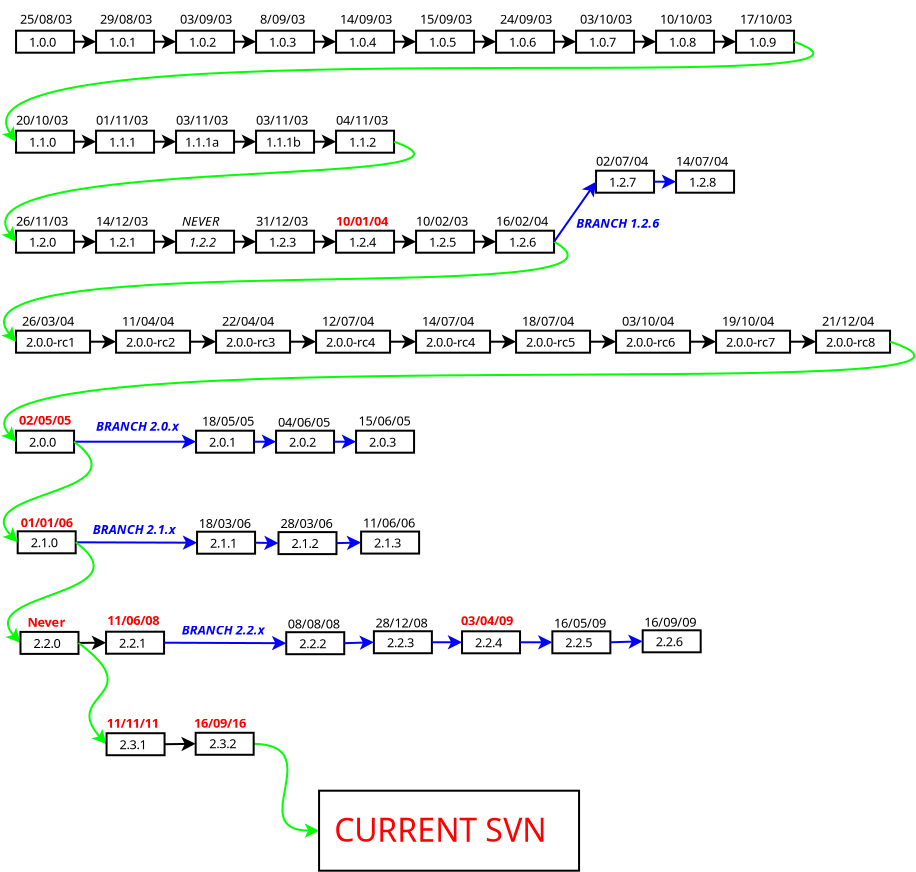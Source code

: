 <?xml version="1.0" encoding="UTF-8"?>
<dia:diagram xmlns:dia="http://www.lysator.liu.se/~alla/dia/">
  <dia:layer name="Background" visible="true" active="true">
    <dia:group>
      <dia:group>
        <dia:group>
          <dia:group>
            <dia:object type="Standard - Box" version="0" id="O0">
              <dia:attribute name="obj_pos">
                <dia:point val="11.4,-10"/>
              </dia:attribute>
              <dia:attribute name="obj_bb">
                <dia:rectangle val="11.35,-10.05;14.35,-8.85"/>
              </dia:attribute>
              <dia:attribute name="elem_corner">
                <dia:point val="11.4,-10"/>
              </dia:attribute>
              <dia:attribute name="elem_width">
                <dia:real val="2.9"/>
              </dia:attribute>
              <dia:attribute name="elem_height">
                <dia:real val="1.1"/>
              </dia:attribute>
              <dia:attribute name="show_background">
                <dia:boolean val="true"/>
              </dia:attribute>
            </dia:object>
            <dia:object type="Standard - Text" version="1" id="O1">
              <dia:attribute name="obj_pos">
                <dia:point val="12.05,-9.2"/>
              </dia:attribute>
              <dia:attribute name="obj_bb">
                <dia:rectangle val="12.05,-9.795;13.678,-9.047"/>
              </dia:attribute>
              <dia:attribute name="text">
                <dia:composite type="text">
                  <dia:attribute name="string">
                    <dia:string>#1.0.2#</dia:string>
                  </dia:attribute>
                  <dia:attribute name="font">
                    <dia:font family="sans" style="0" name="Helvetica"/>
                  </dia:attribute>
                  <dia:attribute name="height">
                    <dia:real val="0.8"/>
                  </dia:attribute>
                  <dia:attribute name="pos">
                    <dia:point val="12.05,-9.2"/>
                  </dia:attribute>
                  <dia:attribute name="color">
                    <dia:color val="#000000"/>
                  </dia:attribute>
                  <dia:attribute name="alignment">
                    <dia:enum val="0"/>
                  </dia:attribute>
                </dia:composite>
              </dia:attribute>
              <dia:attribute name="valign">
                <dia:enum val="3"/>
              </dia:attribute>
            </dia:object>
          </dia:group>
          <dia:group>
            <dia:group>
              <dia:object type="Standard - Box" version="0" id="O2">
                <dia:attribute name="obj_pos">
                  <dia:point val="15.4,-10"/>
                </dia:attribute>
                <dia:attribute name="obj_bb">
                  <dia:rectangle val="15.35,-10.05;18.35,-8.85"/>
                </dia:attribute>
                <dia:attribute name="elem_corner">
                  <dia:point val="15.4,-10"/>
                </dia:attribute>
                <dia:attribute name="elem_width">
                  <dia:real val="2.9"/>
                </dia:attribute>
                <dia:attribute name="elem_height">
                  <dia:real val="1.1"/>
                </dia:attribute>
                <dia:attribute name="show_background">
                  <dia:boolean val="true"/>
                </dia:attribute>
              </dia:object>
              <dia:object type="Standard - Text" version="1" id="O3">
                <dia:attribute name="obj_pos">
                  <dia:point val="16.05,-9.2"/>
                </dia:attribute>
                <dia:attribute name="obj_bb">
                  <dia:rectangle val="16.05,-9.795;17.677,-9.047"/>
                </dia:attribute>
                <dia:attribute name="text">
                  <dia:composite type="text">
                    <dia:attribute name="string">
                      <dia:string>#1.0.3#</dia:string>
                    </dia:attribute>
                    <dia:attribute name="font">
                      <dia:font family="sans" style="0" name="Helvetica"/>
                    </dia:attribute>
                    <dia:attribute name="height">
                      <dia:real val="0.8"/>
                    </dia:attribute>
                    <dia:attribute name="pos">
                      <dia:point val="16.05,-9.2"/>
                    </dia:attribute>
                    <dia:attribute name="color">
                      <dia:color val="#000000"/>
                    </dia:attribute>
                    <dia:attribute name="alignment">
                      <dia:enum val="0"/>
                    </dia:attribute>
                  </dia:composite>
                </dia:attribute>
                <dia:attribute name="valign">
                  <dia:enum val="3"/>
                </dia:attribute>
              </dia:object>
            </dia:group>
          </dia:group>
          <dia:group>
            <dia:object type="Standard - Box" version="0" id="O4">
              <dia:attribute name="obj_pos">
                <dia:point val="23.4,-10"/>
              </dia:attribute>
              <dia:attribute name="obj_bb">
                <dia:rectangle val="23.35,-10.05;26.35,-8.85"/>
              </dia:attribute>
              <dia:attribute name="elem_corner">
                <dia:point val="23.4,-10"/>
              </dia:attribute>
              <dia:attribute name="elem_width">
                <dia:real val="2.9"/>
              </dia:attribute>
              <dia:attribute name="elem_height">
                <dia:real val="1.1"/>
              </dia:attribute>
              <dia:attribute name="show_background">
                <dia:boolean val="true"/>
              </dia:attribute>
            </dia:object>
            <dia:object type="Standard - Text" version="1" id="O5">
              <dia:attribute name="obj_pos">
                <dia:point val="24.05,-9.2"/>
              </dia:attribute>
              <dia:attribute name="obj_bb">
                <dia:rectangle val="24.05,-9.795;25.677,-9.047"/>
              </dia:attribute>
              <dia:attribute name="text">
                <dia:composite type="text">
                  <dia:attribute name="string">
                    <dia:string>#1.0.5#</dia:string>
                  </dia:attribute>
                  <dia:attribute name="font">
                    <dia:font family="sans" style="0" name="Helvetica"/>
                  </dia:attribute>
                  <dia:attribute name="height">
                    <dia:real val="0.8"/>
                  </dia:attribute>
                  <dia:attribute name="pos">
                    <dia:point val="24.05,-9.2"/>
                  </dia:attribute>
                  <dia:attribute name="color">
                    <dia:color val="#000000"/>
                  </dia:attribute>
                  <dia:attribute name="alignment">
                    <dia:enum val="0"/>
                  </dia:attribute>
                </dia:composite>
              </dia:attribute>
              <dia:attribute name="valign">
                <dia:enum val="3"/>
              </dia:attribute>
            </dia:object>
          </dia:group>
          <dia:group>
            <dia:object type="Standard - Box" version="0" id="O6">
              <dia:attribute name="obj_pos">
                <dia:point val="19.4,-10"/>
              </dia:attribute>
              <dia:attribute name="obj_bb">
                <dia:rectangle val="19.35,-10.05;22.35,-8.85"/>
              </dia:attribute>
              <dia:attribute name="elem_corner">
                <dia:point val="19.4,-10"/>
              </dia:attribute>
              <dia:attribute name="elem_width">
                <dia:real val="2.9"/>
              </dia:attribute>
              <dia:attribute name="elem_height">
                <dia:real val="1.1"/>
              </dia:attribute>
              <dia:attribute name="show_background">
                <dia:boolean val="true"/>
              </dia:attribute>
            </dia:object>
            <dia:object type="Standard - Text" version="1" id="O7">
              <dia:attribute name="obj_pos">
                <dia:point val="20.05,-9.2"/>
              </dia:attribute>
              <dia:attribute name="obj_bb">
                <dia:rectangle val="20.05,-9.795;21.677,-9.047"/>
              </dia:attribute>
              <dia:attribute name="text">
                <dia:composite type="text">
                  <dia:attribute name="string">
                    <dia:string>#1.0.4#</dia:string>
                  </dia:attribute>
                  <dia:attribute name="font">
                    <dia:font family="sans" style="0" name="Helvetica"/>
                  </dia:attribute>
                  <dia:attribute name="height">
                    <dia:real val="0.8"/>
                  </dia:attribute>
                  <dia:attribute name="pos">
                    <dia:point val="20.05,-9.2"/>
                  </dia:attribute>
                  <dia:attribute name="color">
                    <dia:color val="#000000"/>
                  </dia:attribute>
                  <dia:attribute name="alignment">
                    <dia:enum val="0"/>
                  </dia:attribute>
                </dia:composite>
              </dia:attribute>
              <dia:attribute name="valign">
                <dia:enum val="3"/>
              </dia:attribute>
            </dia:object>
          </dia:group>
          <dia:group>
            <dia:object type="Standard - Box" version="0" id="O8">
              <dia:attribute name="obj_pos">
                <dia:point val="27.4,-10"/>
              </dia:attribute>
              <dia:attribute name="obj_bb">
                <dia:rectangle val="27.35,-10.05;30.35,-8.85"/>
              </dia:attribute>
              <dia:attribute name="elem_corner">
                <dia:point val="27.4,-10"/>
              </dia:attribute>
              <dia:attribute name="elem_width">
                <dia:real val="2.9"/>
              </dia:attribute>
              <dia:attribute name="elem_height">
                <dia:real val="1.1"/>
              </dia:attribute>
              <dia:attribute name="show_background">
                <dia:boolean val="true"/>
              </dia:attribute>
            </dia:object>
            <dia:object type="Standard - Text" version="1" id="O9">
              <dia:attribute name="obj_pos">
                <dia:point val="28.05,-9.2"/>
              </dia:attribute>
              <dia:attribute name="obj_bb">
                <dia:rectangle val="28.05,-9.795;29.677,-9.047"/>
              </dia:attribute>
              <dia:attribute name="text">
                <dia:composite type="text">
                  <dia:attribute name="string">
                    <dia:string>#1.0.6#</dia:string>
                  </dia:attribute>
                  <dia:attribute name="font">
                    <dia:font family="sans" style="0" name="Helvetica"/>
                  </dia:attribute>
                  <dia:attribute name="height">
                    <dia:real val="0.8"/>
                  </dia:attribute>
                  <dia:attribute name="pos">
                    <dia:point val="28.05,-9.2"/>
                  </dia:attribute>
                  <dia:attribute name="color">
                    <dia:color val="#000000"/>
                  </dia:attribute>
                  <dia:attribute name="alignment">
                    <dia:enum val="0"/>
                  </dia:attribute>
                </dia:composite>
              </dia:attribute>
              <dia:attribute name="valign">
                <dia:enum val="3"/>
              </dia:attribute>
            </dia:object>
          </dia:group>
          <dia:group>
            <dia:object type="Standard - Box" version="0" id="O10">
              <dia:attribute name="obj_pos">
                <dia:point val="31.4,-10"/>
              </dia:attribute>
              <dia:attribute name="obj_bb">
                <dia:rectangle val="31.35,-10.05;34.35,-8.85"/>
              </dia:attribute>
              <dia:attribute name="elem_corner">
                <dia:point val="31.4,-10"/>
              </dia:attribute>
              <dia:attribute name="elem_width">
                <dia:real val="2.9"/>
              </dia:attribute>
              <dia:attribute name="elem_height">
                <dia:real val="1.1"/>
              </dia:attribute>
              <dia:attribute name="show_background">
                <dia:boolean val="true"/>
              </dia:attribute>
            </dia:object>
            <dia:object type="Standard - Text" version="1" id="O11">
              <dia:attribute name="obj_pos">
                <dia:point val="32.05,-9.2"/>
              </dia:attribute>
              <dia:attribute name="obj_bb">
                <dia:rectangle val="32.05,-9.795;33.678,-9.047"/>
              </dia:attribute>
              <dia:attribute name="text">
                <dia:composite type="text">
                  <dia:attribute name="string">
                    <dia:string>#1.0.7#</dia:string>
                  </dia:attribute>
                  <dia:attribute name="font">
                    <dia:font family="sans" style="0" name="Helvetica"/>
                  </dia:attribute>
                  <dia:attribute name="height">
                    <dia:real val="0.8"/>
                  </dia:attribute>
                  <dia:attribute name="pos">
                    <dia:point val="32.05,-9.2"/>
                  </dia:attribute>
                  <dia:attribute name="color">
                    <dia:color val="#000000"/>
                  </dia:attribute>
                  <dia:attribute name="alignment">
                    <dia:enum val="0"/>
                  </dia:attribute>
                </dia:composite>
              </dia:attribute>
              <dia:attribute name="valign">
                <dia:enum val="3"/>
              </dia:attribute>
            </dia:object>
          </dia:group>
          <dia:group>
            <dia:object type="Standard - Box" version="0" id="O12">
              <dia:attribute name="obj_pos">
                <dia:point val="39.4,-10"/>
              </dia:attribute>
              <dia:attribute name="obj_bb">
                <dia:rectangle val="39.35,-10.05;42.35,-8.85"/>
              </dia:attribute>
              <dia:attribute name="elem_corner">
                <dia:point val="39.4,-10"/>
              </dia:attribute>
              <dia:attribute name="elem_width">
                <dia:real val="2.9"/>
              </dia:attribute>
              <dia:attribute name="elem_height">
                <dia:real val="1.1"/>
              </dia:attribute>
              <dia:attribute name="show_background">
                <dia:boolean val="true"/>
              </dia:attribute>
            </dia:object>
            <dia:object type="Standard - Text" version="1" id="O13">
              <dia:attribute name="obj_pos">
                <dia:point val="40.05,-9.2"/>
              </dia:attribute>
              <dia:attribute name="obj_bb">
                <dia:rectangle val="40.05,-9.795;41.678,-9.047"/>
              </dia:attribute>
              <dia:attribute name="text">
                <dia:composite type="text">
                  <dia:attribute name="string">
                    <dia:string>#1.0.9#</dia:string>
                  </dia:attribute>
                  <dia:attribute name="font">
                    <dia:font family="sans" style="0" name="Helvetica"/>
                  </dia:attribute>
                  <dia:attribute name="height">
                    <dia:real val="0.8"/>
                  </dia:attribute>
                  <dia:attribute name="pos">
                    <dia:point val="40.05,-9.2"/>
                  </dia:attribute>
                  <dia:attribute name="color">
                    <dia:color val="#000000"/>
                  </dia:attribute>
                  <dia:attribute name="alignment">
                    <dia:enum val="0"/>
                  </dia:attribute>
                </dia:composite>
              </dia:attribute>
              <dia:attribute name="valign">
                <dia:enum val="3"/>
              </dia:attribute>
            </dia:object>
          </dia:group>
          <dia:group>
            <dia:object type="Standard - Box" version="0" id="O14">
              <dia:attribute name="obj_pos">
                <dia:point val="35.4,-10"/>
              </dia:attribute>
              <dia:attribute name="obj_bb">
                <dia:rectangle val="35.35,-10.05;38.35,-8.85"/>
              </dia:attribute>
              <dia:attribute name="elem_corner">
                <dia:point val="35.4,-10"/>
              </dia:attribute>
              <dia:attribute name="elem_width">
                <dia:real val="2.9"/>
              </dia:attribute>
              <dia:attribute name="elem_height">
                <dia:real val="1.1"/>
              </dia:attribute>
              <dia:attribute name="show_background">
                <dia:boolean val="true"/>
              </dia:attribute>
            </dia:object>
            <dia:object type="Standard - Text" version="1" id="O15">
              <dia:attribute name="obj_pos">
                <dia:point val="36.05,-9.2"/>
              </dia:attribute>
              <dia:attribute name="obj_bb">
                <dia:rectangle val="36.05,-9.795;37.678,-9.047"/>
              </dia:attribute>
              <dia:attribute name="text">
                <dia:composite type="text">
                  <dia:attribute name="string">
                    <dia:string>#1.0.8#</dia:string>
                  </dia:attribute>
                  <dia:attribute name="font">
                    <dia:font family="sans" style="0" name="Helvetica"/>
                  </dia:attribute>
                  <dia:attribute name="height">
                    <dia:real val="0.8"/>
                  </dia:attribute>
                  <dia:attribute name="pos">
                    <dia:point val="36.05,-9.2"/>
                  </dia:attribute>
                  <dia:attribute name="color">
                    <dia:color val="#000000"/>
                  </dia:attribute>
                  <dia:attribute name="alignment">
                    <dia:enum val="0"/>
                  </dia:attribute>
                </dia:composite>
              </dia:attribute>
              <dia:attribute name="valign">
                <dia:enum val="3"/>
              </dia:attribute>
            </dia:object>
          </dia:group>
          <dia:group>
            <dia:object type="Standard - Box" version="0" id="O16">
              <dia:attribute name="obj_pos">
                <dia:point val="7.4,-10"/>
              </dia:attribute>
              <dia:attribute name="obj_bb">
                <dia:rectangle val="7.35,-10.05;10.35,-8.85"/>
              </dia:attribute>
              <dia:attribute name="elem_corner">
                <dia:point val="7.4,-10"/>
              </dia:attribute>
              <dia:attribute name="elem_width">
                <dia:real val="2.9"/>
              </dia:attribute>
              <dia:attribute name="elem_height">
                <dia:real val="1.1"/>
              </dia:attribute>
              <dia:attribute name="show_background">
                <dia:boolean val="true"/>
              </dia:attribute>
            </dia:object>
            <dia:object type="Standard - Text" version="1" id="O17">
              <dia:attribute name="obj_pos">
                <dia:point val="8.05,-9.2"/>
              </dia:attribute>
              <dia:attribute name="obj_bb">
                <dia:rectangle val="8.05,-9.795;9.678,-9.047"/>
              </dia:attribute>
              <dia:attribute name="text">
                <dia:composite type="text">
                  <dia:attribute name="string">
                    <dia:string>#1.0.1#</dia:string>
                  </dia:attribute>
                  <dia:attribute name="font">
                    <dia:font family="sans" style="0" name="Helvetica"/>
                  </dia:attribute>
                  <dia:attribute name="height">
                    <dia:real val="0.8"/>
                  </dia:attribute>
                  <dia:attribute name="pos">
                    <dia:point val="8.05,-9.2"/>
                  </dia:attribute>
                  <dia:attribute name="color">
                    <dia:color val="#000000"/>
                  </dia:attribute>
                  <dia:attribute name="alignment">
                    <dia:enum val="0"/>
                  </dia:attribute>
                </dia:composite>
              </dia:attribute>
              <dia:attribute name="valign">
                <dia:enum val="3"/>
              </dia:attribute>
            </dia:object>
          </dia:group>
          <dia:group>
            <dia:object type="Standard - Box" version="0" id="O18">
              <dia:attribute name="obj_pos">
                <dia:point val="3.4,-10"/>
              </dia:attribute>
              <dia:attribute name="obj_bb">
                <dia:rectangle val="3.35,-10.05;6.35,-8.85"/>
              </dia:attribute>
              <dia:attribute name="elem_corner">
                <dia:point val="3.4,-10"/>
              </dia:attribute>
              <dia:attribute name="elem_width">
                <dia:real val="2.9"/>
              </dia:attribute>
              <dia:attribute name="elem_height">
                <dia:real val="1.1"/>
              </dia:attribute>
              <dia:attribute name="show_background">
                <dia:boolean val="true"/>
              </dia:attribute>
            </dia:object>
            <dia:object type="Standard - Text" version="1" id="O19">
              <dia:attribute name="obj_pos">
                <dia:point val="4.05,-9.2"/>
              </dia:attribute>
              <dia:attribute name="obj_bb">
                <dia:rectangle val="4.05,-9.795;5.678,-9.047"/>
              </dia:attribute>
              <dia:attribute name="text">
                <dia:composite type="text">
                  <dia:attribute name="string">
                    <dia:string>#1.0.0#</dia:string>
                  </dia:attribute>
                  <dia:attribute name="font">
                    <dia:font family="sans" style="0" name="Helvetica"/>
                  </dia:attribute>
                  <dia:attribute name="height">
                    <dia:real val="0.8"/>
                  </dia:attribute>
                  <dia:attribute name="pos">
                    <dia:point val="4.05,-9.2"/>
                  </dia:attribute>
                  <dia:attribute name="color">
                    <dia:color val="#000000"/>
                  </dia:attribute>
                  <dia:attribute name="alignment">
                    <dia:enum val="0"/>
                  </dia:attribute>
                </dia:composite>
              </dia:attribute>
              <dia:attribute name="valign">
                <dia:enum val="3"/>
              </dia:attribute>
            </dia:object>
          </dia:group>
        </dia:group>
      </dia:group>
    </dia:group>
    <dia:group>
      <dia:group>
        <dia:object type="Standard - Box" version="0" id="O20">
          <dia:attribute name="obj_pos">
            <dia:point val="3.4,-5"/>
          </dia:attribute>
          <dia:attribute name="obj_bb">
            <dia:rectangle val="3.35,-5.05;6.35,-3.85"/>
          </dia:attribute>
          <dia:attribute name="elem_corner">
            <dia:point val="3.4,-5"/>
          </dia:attribute>
          <dia:attribute name="elem_width">
            <dia:real val="2.9"/>
          </dia:attribute>
          <dia:attribute name="elem_height">
            <dia:real val="1.1"/>
          </dia:attribute>
          <dia:attribute name="show_background">
            <dia:boolean val="true"/>
          </dia:attribute>
        </dia:object>
        <dia:object type="Standard - Text" version="1" id="O21">
          <dia:attribute name="obj_pos">
            <dia:point val="4.05,-4.2"/>
          </dia:attribute>
          <dia:attribute name="obj_bb">
            <dia:rectangle val="4.05,-4.795;5.678,-4.048"/>
          </dia:attribute>
          <dia:attribute name="text">
            <dia:composite type="text">
              <dia:attribute name="string">
                <dia:string>#1.1.0#</dia:string>
              </dia:attribute>
              <dia:attribute name="font">
                <dia:font family="sans" style="0" name="Helvetica"/>
              </dia:attribute>
              <dia:attribute name="height">
                <dia:real val="0.8"/>
              </dia:attribute>
              <dia:attribute name="pos">
                <dia:point val="4.05,-4.2"/>
              </dia:attribute>
              <dia:attribute name="color">
                <dia:color val="#000000"/>
              </dia:attribute>
              <dia:attribute name="alignment">
                <dia:enum val="0"/>
              </dia:attribute>
            </dia:composite>
          </dia:attribute>
          <dia:attribute name="valign">
            <dia:enum val="3"/>
          </dia:attribute>
        </dia:object>
      </dia:group>
      <dia:group>
        <dia:object type="Standard - Box" version="0" id="O22">
          <dia:attribute name="obj_pos">
            <dia:point val="7.4,-5"/>
          </dia:attribute>
          <dia:attribute name="obj_bb">
            <dia:rectangle val="7.35,-5.05;10.35,-3.85"/>
          </dia:attribute>
          <dia:attribute name="elem_corner">
            <dia:point val="7.4,-5"/>
          </dia:attribute>
          <dia:attribute name="elem_width">
            <dia:real val="2.9"/>
          </dia:attribute>
          <dia:attribute name="elem_height">
            <dia:real val="1.1"/>
          </dia:attribute>
          <dia:attribute name="show_background">
            <dia:boolean val="true"/>
          </dia:attribute>
        </dia:object>
        <dia:object type="Standard - Text" version="1" id="O23">
          <dia:attribute name="obj_pos">
            <dia:point val="8.05,-4.2"/>
          </dia:attribute>
          <dia:attribute name="obj_bb">
            <dia:rectangle val="8.05,-4.795;9.678,-4.048"/>
          </dia:attribute>
          <dia:attribute name="text">
            <dia:composite type="text">
              <dia:attribute name="string">
                <dia:string>#1.1.1#</dia:string>
              </dia:attribute>
              <dia:attribute name="font">
                <dia:font family="sans" style="0" name="Helvetica"/>
              </dia:attribute>
              <dia:attribute name="height">
                <dia:real val="0.8"/>
              </dia:attribute>
              <dia:attribute name="pos">
                <dia:point val="8.05,-4.2"/>
              </dia:attribute>
              <dia:attribute name="color">
                <dia:color val="#000000"/>
              </dia:attribute>
              <dia:attribute name="alignment">
                <dia:enum val="0"/>
              </dia:attribute>
            </dia:composite>
          </dia:attribute>
          <dia:attribute name="valign">
            <dia:enum val="3"/>
          </dia:attribute>
        </dia:object>
      </dia:group>
      <dia:group>
        <dia:object type="Standard - Box" version="0" id="O24">
          <dia:attribute name="obj_pos">
            <dia:point val="11.4,-5"/>
          </dia:attribute>
          <dia:attribute name="obj_bb">
            <dia:rectangle val="11.35,-5.05;14.35,-3.85"/>
          </dia:attribute>
          <dia:attribute name="elem_corner">
            <dia:point val="11.4,-5"/>
          </dia:attribute>
          <dia:attribute name="elem_width">
            <dia:real val="2.9"/>
          </dia:attribute>
          <dia:attribute name="elem_height">
            <dia:real val="1.1"/>
          </dia:attribute>
          <dia:attribute name="show_background">
            <dia:boolean val="true"/>
          </dia:attribute>
        </dia:object>
        <dia:object type="Standard - Text" version="1" id="O25">
          <dia:attribute name="obj_pos">
            <dia:point val="11.85,-4.2"/>
          </dia:attribute>
          <dia:attribute name="obj_bb">
            <dia:rectangle val="11.85,-4.795;13.87,-4.048"/>
          </dia:attribute>
          <dia:attribute name="text">
            <dia:composite type="text">
              <dia:attribute name="string">
                <dia:string>#1.1.1a#</dia:string>
              </dia:attribute>
              <dia:attribute name="font">
                <dia:font family="sans" style="0" name="Helvetica"/>
              </dia:attribute>
              <dia:attribute name="height">
                <dia:real val="0.8"/>
              </dia:attribute>
              <dia:attribute name="pos">
                <dia:point val="11.85,-4.2"/>
              </dia:attribute>
              <dia:attribute name="color">
                <dia:color val="#000000"/>
              </dia:attribute>
              <dia:attribute name="alignment">
                <dia:enum val="0"/>
              </dia:attribute>
            </dia:composite>
          </dia:attribute>
          <dia:attribute name="valign">
            <dia:enum val="3"/>
          </dia:attribute>
        </dia:object>
      </dia:group>
      <dia:group>
        <dia:object type="Standard - Box" version="0" id="O26">
          <dia:attribute name="obj_pos">
            <dia:point val="15.4,-5"/>
          </dia:attribute>
          <dia:attribute name="obj_bb">
            <dia:rectangle val="15.35,-5.05;18.35,-3.85"/>
          </dia:attribute>
          <dia:attribute name="elem_corner">
            <dia:point val="15.4,-5"/>
          </dia:attribute>
          <dia:attribute name="elem_width">
            <dia:real val="2.9"/>
          </dia:attribute>
          <dia:attribute name="elem_height">
            <dia:real val="1.1"/>
          </dia:attribute>
          <dia:attribute name="show_background">
            <dia:boolean val="true"/>
          </dia:attribute>
        </dia:object>
        <dia:object type="Standard - Text" version="1" id="O27">
          <dia:attribute name="obj_pos">
            <dia:point val="15.9,-4.2"/>
          </dia:attribute>
          <dia:attribute name="obj_bb">
            <dia:rectangle val="15.9,-4.795;17.935,-4.048"/>
          </dia:attribute>
          <dia:attribute name="text">
            <dia:composite type="text">
              <dia:attribute name="string">
                <dia:string>#1.1.1b#</dia:string>
              </dia:attribute>
              <dia:attribute name="font">
                <dia:font family="sans" style="0" name="Helvetica"/>
              </dia:attribute>
              <dia:attribute name="height">
                <dia:real val="0.8"/>
              </dia:attribute>
              <dia:attribute name="pos">
                <dia:point val="15.9,-4.2"/>
              </dia:attribute>
              <dia:attribute name="color">
                <dia:color val="#000000"/>
              </dia:attribute>
              <dia:attribute name="alignment">
                <dia:enum val="0"/>
              </dia:attribute>
            </dia:composite>
          </dia:attribute>
          <dia:attribute name="valign">
            <dia:enum val="3"/>
          </dia:attribute>
        </dia:object>
      </dia:group>
      <dia:group>
        <dia:object type="Standard - Box" version="0" id="O28">
          <dia:attribute name="obj_pos">
            <dia:point val="19.4,-5"/>
          </dia:attribute>
          <dia:attribute name="obj_bb">
            <dia:rectangle val="19.35,-5.05;22.35,-3.85"/>
          </dia:attribute>
          <dia:attribute name="elem_corner">
            <dia:point val="19.4,-5"/>
          </dia:attribute>
          <dia:attribute name="elem_width">
            <dia:real val="2.9"/>
          </dia:attribute>
          <dia:attribute name="elem_height">
            <dia:real val="1.1"/>
          </dia:attribute>
          <dia:attribute name="show_background">
            <dia:boolean val="true"/>
          </dia:attribute>
        </dia:object>
        <dia:object type="Standard - Text" version="1" id="O29">
          <dia:attribute name="obj_pos">
            <dia:point val="20.05,-4.2"/>
          </dia:attribute>
          <dia:attribute name="obj_bb">
            <dia:rectangle val="20.05,-4.795;21.677,-4.048"/>
          </dia:attribute>
          <dia:attribute name="text">
            <dia:composite type="text">
              <dia:attribute name="string">
                <dia:string>#1.1.2#</dia:string>
              </dia:attribute>
              <dia:attribute name="font">
                <dia:font family="sans" style="0" name="Helvetica"/>
              </dia:attribute>
              <dia:attribute name="height">
                <dia:real val="0.8"/>
              </dia:attribute>
              <dia:attribute name="pos">
                <dia:point val="20.05,-4.2"/>
              </dia:attribute>
              <dia:attribute name="color">
                <dia:color val="#000000"/>
              </dia:attribute>
              <dia:attribute name="alignment">
                <dia:enum val="0"/>
              </dia:attribute>
            </dia:composite>
          </dia:attribute>
          <dia:attribute name="valign">
            <dia:enum val="3"/>
          </dia:attribute>
        </dia:object>
      </dia:group>
    </dia:group>
    <dia:group>
      <dia:object type="Standard - Box" version="0" id="O30">
        <dia:attribute name="obj_pos">
          <dia:point val="3.4,0"/>
        </dia:attribute>
        <dia:attribute name="obj_bb">
          <dia:rectangle val="3.35,-0.05;6.35,1.15"/>
        </dia:attribute>
        <dia:attribute name="elem_corner">
          <dia:point val="3.4,0"/>
        </dia:attribute>
        <dia:attribute name="elem_width">
          <dia:real val="2.9"/>
        </dia:attribute>
        <dia:attribute name="elem_height">
          <dia:real val="1.1"/>
        </dia:attribute>
        <dia:attribute name="show_background">
          <dia:boolean val="true"/>
        </dia:attribute>
      </dia:object>
      <dia:object type="Standard - Text" version="1" id="O31">
        <dia:attribute name="obj_pos">
          <dia:point val="4.05,0.8"/>
        </dia:attribute>
        <dia:attribute name="obj_bb">
          <dia:rectangle val="4.05,0.205;5.678,0.953"/>
        </dia:attribute>
        <dia:attribute name="text">
          <dia:composite type="text">
            <dia:attribute name="string">
              <dia:string>#1.2.0#</dia:string>
            </dia:attribute>
            <dia:attribute name="font">
              <dia:font family="sans" style="0" name="Helvetica"/>
            </dia:attribute>
            <dia:attribute name="height">
              <dia:real val="0.8"/>
            </dia:attribute>
            <dia:attribute name="pos">
              <dia:point val="4.05,0.8"/>
            </dia:attribute>
            <dia:attribute name="color">
              <dia:color val="#000000"/>
            </dia:attribute>
            <dia:attribute name="alignment">
              <dia:enum val="0"/>
            </dia:attribute>
          </dia:composite>
        </dia:attribute>
        <dia:attribute name="valign">
          <dia:enum val="3"/>
        </dia:attribute>
      </dia:object>
    </dia:group>
    <dia:group>
      <dia:object type="Standard - Box" version="0" id="O32">
        <dia:attribute name="obj_pos">
          <dia:point val="7.4,0"/>
        </dia:attribute>
        <dia:attribute name="obj_bb">
          <dia:rectangle val="7.35,-0.05;10.35,1.15"/>
        </dia:attribute>
        <dia:attribute name="elem_corner">
          <dia:point val="7.4,0"/>
        </dia:attribute>
        <dia:attribute name="elem_width">
          <dia:real val="2.9"/>
        </dia:attribute>
        <dia:attribute name="elem_height">
          <dia:real val="1.1"/>
        </dia:attribute>
        <dia:attribute name="show_background">
          <dia:boolean val="true"/>
        </dia:attribute>
      </dia:object>
      <dia:object type="Standard - Text" version="1" id="O33">
        <dia:attribute name="obj_pos">
          <dia:point val="8.05,0.8"/>
        </dia:attribute>
        <dia:attribute name="obj_bb">
          <dia:rectangle val="8.05,0.205;9.678,0.953"/>
        </dia:attribute>
        <dia:attribute name="text">
          <dia:composite type="text">
            <dia:attribute name="string">
              <dia:string>#1.2.1#</dia:string>
            </dia:attribute>
            <dia:attribute name="font">
              <dia:font family="sans" style="0" name="Helvetica"/>
            </dia:attribute>
            <dia:attribute name="height">
              <dia:real val="0.8"/>
            </dia:attribute>
            <dia:attribute name="pos">
              <dia:point val="8.05,0.8"/>
            </dia:attribute>
            <dia:attribute name="color">
              <dia:color val="#000000"/>
            </dia:attribute>
            <dia:attribute name="alignment">
              <dia:enum val="0"/>
            </dia:attribute>
          </dia:composite>
        </dia:attribute>
        <dia:attribute name="valign">
          <dia:enum val="3"/>
        </dia:attribute>
      </dia:object>
    </dia:group>
    <dia:group>
      <dia:object type="Standard - Box" version="0" id="O34">
        <dia:attribute name="obj_pos">
          <dia:point val="15.4,0"/>
        </dia:attribute>
        <dia:attribute name="obj_bb">
          <dia:rectangle val="15.35,-0.05;18.35,1.15"/>
        </dia:attribute>
        <dia:attribute name="elem_corner">
          <dia:point val="15.4,0"/>
        </dia:attribute>
        <dia:attribute name="elem_width">
          <dia:real val="2.9"/>
        </dia:attribute>
        <dia:attribute name="elem_height">
          <dia:real val="1.1"/>
        </dia:attribute>
        <dia:attribute name="show_background">
          <dia:boolean val="true"/>
        </dia:attribute>
      </dia:object>
      <dia:object type="Standard - Text" version="1" id="O35">
        <dia:attribute name="obj_pos">
          <dia:point val="16.05,0.8"/>
        </dia:attribute>
        <dia:attribute name="obj_bb">
          <dia:rectangle val="16.05,0.205;17.677,0.953"/>
        </dia:attribute>
        <dia:attribute name="text">
          <dia:composite type="text">
            <dia:attribute name="string">
              <dia:string>#1.2.3#</dia:string>
            </dia:attribute>
            <dia:attribute name="font">
              <dia:font family="sans" style="0" name="Helvetica"/>
            </dia:attribute>
            <dia:attribute name="height">
              <dia:real val="0.8"/>
            </dia:attribute>
            <dia:attribute name="pos">
              <dia:point val="16.05,0.8"/>
            </dia:attribute>
            <dia:attribute name="color">
              <dia:color val="#000000"/>
            </dia:attribute>
            <dia:attribute name="alignment">
              <dia:enum val="0"/>
            </dia:attribute>
          </dia:composite>
        </dia:attribute>
        <dia:attribute name="valign">
          <dia:enum val="3"/>
        </dia:attribute>
      </dia:object>
    </dia:group>
    <dia:group>
      <dia:object type="Standard - Box" version="0" id="O36">
        <dia:attribute name="obj_pos">
          <dia:point val="19.4,0"/>
        </dia:attribute>
        <dia:attribute name="obj_bb">
          <dia:rectangle val="19.35,-0.05;22.35,1.15"/>
        </dia:attribute>
        <dia:attribute name="elem_corner">
          <dia:point val="19.4,0"/>
        </dia:attribute>
        <dia:attribute name="elem_width">
          <dia:real val="2.9"/>
        </dia:attribute>
        <dia:attribute name="elem_height">
          <dia:real val="1.1"/>
        </dia:attribute>
        <dia:attribute name="show_background">
          <dia:boolean val="true"/>
        </dia:attribute>
      </dia:object>
      <dia:object type="Standard - Text" version="1" id="O37">
        <dia:attribute name="obj_pos">
          <dia:point val="20.05,0.8"/>
        </dia:attribute>
        <dia:attribute name="obj_bb">
          <dia:rectangle val="20.05,0.205;21.677,0.953"/>
        </dia:attribute>
        <dia:attribute name="text">
          <dia:composite type="text">
            <dia:attribute name="string">
              <dia:string>#1.2.4#</dia:string>
            </dia:attribute>
            <dia:attribute name="font">
              <dia:font family="sans" style="0" name="Helvetica"/>
            </dia:attribute>
            <dia:attribute name="height">
              <dia:real val="0.8"/>
            </dia:attribute>
            <dia:attribute name="pos">
              <dia:point val="20.05,0.8"/>
            </dia:attribute>
            <dia:attribute name="color">
              <dia:color val="#000000"/>
            </dia:attribute>
            <dia:attribute name="alignment">
              <dia:enum val="0"/>
            </dia:attribute>
          </dia:composite>
        </dia:attribute>
        <dia:attribute name="valign">
          <dia:enum val="3"/>
        </dia:attribute>
      </dia:object>
    </dia:group>
    <dia:group>
      <dia:object type="Standard - Box" version="0" id="O38">
        <dia:attribute name="obj_pos">
          <dia:point val="23.4,0"/>
        </dia:attribute>
        <dia:attribute name="obj_bb">
          <dia:rectangle val="23.35,-0.05;26.35,1.15"/>
        </dia:attribute>
        <dia:attribute name="elem_corner">
          <dia:point val="23.4,0"/>
        </dia:attribute>
        <dia:attribute name="elem_width">
          <dia:real val="2.9"/>
        </dia:attribute>
        <dia:attribute name="elem_height">
          <dia:real val="1.1"/>
        </dia:attribute>
        <dia:attribute name="show_background">
          <dia:boolean val="true"/>
        </dia:attribute>
      </dia:object>
      <dia:object type="Standard - Text" version="1" id="O39">
        <dia:attribute name="obj_pos">
          <dia:point val="24.05,0.8"/>
        </dia:attribute>
        <dia:attribute name="obj_bb">
          <dia:rectangle val="24.05,0.205;25.677,0.953"/>
        </dia:attribute>
        <dia:attribute name="text">
          <dia:composite type="text">
            <dia:attribute name="string">
              <dia:string>#1.2.5#</dia:string>
            </dia:attribute>
            <dia:attribute name="font">
              <dia:font family="sans" style="0" name="Helvetica"/>
            </dia:attribute>
            <dia:attribute name="height">
              <dia:real val="0.8"/>
            </dia:attribute>
            <dia:attribute name="pos">
              <dia:point val="24.05,0.8"/>
            </dia:attribute>
            <dia:attribute name="color">
              <dia:color val="#000000"/>
            </dia:attribute>
            <dia:attribute name="alignment">
              <dia:enum val="0"/>
            </dia:attribute>
          </dia:composite>
        </dia:attribute>
        <dia:attribute name="valign">
          <dia:enum val="3"/>
        </dia:attribute>
      </dia:object>
    </dia:group>
    <dia:group>
      <dia:object type="Standard - Box" version="0" id="O40">
        <dia:attribute name="obj_pos">
          <dia:point val="27.4,0"/>
        </dia:attribute>
        <dia:attribute name="obj_bb">
          <dia:rectangle val="27.35,-0.05;30.35,1.15"/>
        </dia:attribute>
        <dia:attribute name="elem_corner">
          <dia:point val="27.4,0"/>
        </dia:attribute>
        <dia:attribute name="elem_width">
          <dia:real val="2.9"/>
        </dia:attribute>
        <dia:attribute name="elem_height">
          <dia:real val="1.1"/>
        </dia:attribute>
        <dia:attribute name="show_background">
          <dia:boolean val="true"/>
        </dia:attribute>
      </dia:object>
      <dia:object type="Standard - Text" version="1" id="O41">
        <dia:attribute name="obj_pos">
          <dia:point val="28.05,0.8"/>
        </dia:attribute>
        <dia:attribute name="obj_bb">
          <dia:rectangle val="28.05,0.205;29.677,0.953"/>
        </dia:attribute>
        <dia:attribute name="text">
          <dia:composite type="text">
            <dia:attribute name="string">
              <dia:string>#1.2.6#</dia:string>
            </dia:attribute>
            <dia:attribute name="font">
              <dia:font family="sans" style="0" name="Helvetica"/>
            </dia:attribute>
            <dia:attribute name="height">
              <dia:real val="0.8"/>
            </dia:attribute>
            <dia:attribute name="pos">
              <dia:point val="28.05,0.8"/>
            </dia:attribute>
            <dia:attribute name="color">
              <dia:color val="#000000"/>
            </dia:attribute>
            <dia:attribute name="alignment">
              <dia:enum val="0"/>
            </dia:attribute>
          </dia:composite>
        </dia:attribute>
        <dia:attribute name="valign">
          <dia:enum val="3"/>
        </dia:attribute>
      </dia:object>
    </dia:group>
    <dia:group>
      <dia:object type="Standard - Box" version="0" id="O42">
        <dia:attribute name="obj_pos">
          <dia:point val="3.4,5"/>
        </dia:attribute>
        <dia:attribute name="obj_bb">
          <dia:rectangle val="3.35,4.95;7.15,6.15"/>
        </dia:attribute>
        <dia:attribute name="elem_corner">
          <dia:point val="3.4,5"/>
        </dia:attribute>
        <dia:attribute name="elem_width">
          <dia:real val="3.7"/>
        </dia:attribute>
        <dia:attribute name="elem_height">
          <dia:real val="1.1"/>
        </dia:attribute>
        <dia:attribute name="show_background">
          <dia:boolean val="true"/>
        </dia:attribute>
      </dia:object>
      <dia:object type="Standard - Text" version="1" id="O43">
        <dia:attribute name="obj_pos">
          <dia:point val="3.9,5.8"/>
        </dia:attribute>
        <dia:attribute name="obj_bb">
          <dia:rectangle val="3.9,5.205;6.765,5.952"/>
        </dia:attribute>
        <dia:attribute name="text">
          <dia:composite type="text">
            <dia:attribute name="string">
              <dia:string>#2.0.0-rc1#</dia:string>
            </dia:attribute>
            <dia:attribute name="font">
              <dia:font family="sans" style="0" name="Helvetica"/>
            </dia:attribute>
            <dia:attribute name="height">
              <dia:real val="0.8"/>
            </dia:attribute>
            <dia:attribute name="pos">
              <dia:point val="3.9,5.8"/>
            </dia:attribute>
            <dia:attribute name="color">
              <dia:color val="#000000"/>
            </dia:attribute>
            <dia:attribute name="alignment">
              <dia:enum val="0"/>
            </dia:attribute>
          </dia:composite>
        </dia:attribute>
        <dia:attribute name="valign">
          <dia:enum val="3"/>
        </dia:attribute>
      </dia:object>
    </dia:group>
    <dia:group>
      <dia:object type="Standard - Box" version="0" id="O44">
        <dia:attribute name="obj_pos">
          <dia:point val="13.4,5"/>
        </dia:attribute>
        <dia:attribute name="obj_bb">
          <dia:rectangle val="13.35,4.95;17.15,6.15"/>
        </dia:attribute>
        <dia:attribute name="elem_corner">
          <dia:point val="13.4,5"/>
        </dia:attribute>
        <dia:attribute name="elem_width">
          <dia:real val="3.7"/>
        </dia:attribute>
        <dia:attribute name="elem_height">
          <dia:real val="1.1"/>
        </dia:attribute>
        <dia:attribute name="show_background">
          <dia:boolean val="true"/>
        </dia:attribute>
      </dia:object>
      <dia:object type="Standard - Text" version="1" id="O45">
        <dia:attribute name="obj_pos">
          <dia:point val="13.9,5.8"/>
        </dia:attribute>
        <dia:attribute name="obj_bb">
          <dia:rectangle val="13.9,5.205;16.765,5.952"/>
        </dia:attribute>
        <dia:attribute name="text">
          <dia:composite type="text">
            <dia:attribute name="string">
              <dia:string>#2.0.0-rc3#</dia:string>
            </dia:attribute>
            <dia:attribute name="font">
              <dia:font family="sans" style="0" name="Helvetica"/>
            </dia:attribute>
            <dia:attribute name="height">
              <dia:real val="0.8"/>
            </dia:attribute>
            <dia:attribute name="pos">
              <dia:point val="13.9,5.8"/>
            </dia:attribute>
            <dia:attribute name="color">
              <dia:color val="#000000"/>
            </dia:attribute>
            <dia:attribute name="alignment">
              <dia:enum val="0"/>
            </dia:attribute>
          </dia:composite>
        </dia:attribute>
        <dia:attribute name="valign">
          <dia:enum val="3"/>
        </dia:attribute>
      </dia:object>
    </dia:group>
    <dia:group>
      <dia:object type="Standard - Box" version="0" id="O46">
        <dia:attribute name="obj_pos">
          <dia:point val="18.4,5"/>
        </dia:attribute>
        <dia:attribute name="obj_bb">
          <dia:rectangle val="18.35,4.95;22.15,6.15"/>
        </dia:attribute>
        <dia:attribute name="elem_corner">
          <dia:point val="18.4,5"/>
        </dia:attribute>
        <dia:attribute name="elem_width">
          <dia:real val="3.7"/>
        </dia:attribute>
        <dia:attribute name="elem_height">
          <dia:real val="1.1"/>
        </dia:attribute>
        <dia:attribute name="show_background">
          <dia:boolean val="true"/>
        </dia:attribute>
      </dia:object>
      <dia:object type="Standard - Text" version="1" id="O47">
        <dia:attribute name="obj_pos">
          <dia:point val="18.9,5.8"/>
        </dia:attribute>
        <dia:attribute name="obj_bb">
          <dia:rectangle val="18.9,5.205;21.765,5.952"/>
        </dia:attribute>
        <dia:attribute name="text">
          <dia:composite type="text">
            <dia:attribute name="string">
              <dia:string>#2.0.0-rc4#</dia:string>
            </dia:attribute>
            <dia:attribute name="font">
              <dia:font family="sans" style="0" name="Helvetica"/>
            </dia:attribute>
            <dia:attribute name="height">
              <dia:real val="0.8"/>
            </dia:attribute>
            <dia:attribute name="pos">
              <dia:point val="18.9,5.8"/>
            </dia:attribute>
            <dia:attribute name="color">
              <dia:color val="#000000"/>
            </dia:attribute>
            <dia:attribute name="alignment">
              <dia:enum val="0"/>
            </dia:attribute>
          </dia:composite>
        </dia:attribute>
        <dia:attribute name="valign">
          <dia:enum val="3"/>
        </dia:attribute>
      </dia:object>
    </dia:group>
    <dia:group>
      <dia:object type="Standard - Box" version="0" id="O48">
        <dia:attribute name="obj_pos">
          <dia:point val="28.4,5"/>
        </dia:attribute>
        <dia:attribute name="obj_bb">
          <dia:rectangle val="28.35,4.95;32.15,6.15"/>
        </dia:attribute>
        <dia:attribute name="elem_corner">
          <dia:point val="28.4,5"/>
        </dia:attribute>
        <dia:attribute name="elem_width">
          <dia:real val="3.7"/>
        </dia:attribute>
        <dia:attribute name="elem_height">
          <dia:real val="1.1"/>
        </dia:attribute>
        <dia:attribute name="show_background">
          <dia:boolean val="true"/>
        </dia:attribute>
      </dia:object>
      <dia:object type="Standard - Text" version="1" id="O49">
        <dia:attribute name="obj_pos">
          <dia:point val="28.9,5.8"/>
        </dia:attribute>
        <dia:attribute name="obj_bb">
          <dia:rectangle val="28.9,5.205;31.765,5.952"/>
        </dia:attribute>
        <dia:attribute name="text">
          <dia:composite type="text">
            <dia:attribute name="string">
              <dia:string>#2.0.0-rc5#</dia:string>
            </dia:attribute>
            <dia:attribute name="font">
              <dia:font family="sans" style="0" name="Helvetica"/>
            </dia:attribute>
            <dia:attribute name="height">
              <dia:real val="0.8"/>
            </dia:attribute>
            <dia:attribute name="pos">
              <dia:point val="28.9,5.8"/>
            </dia:attribute>
            <dia:attribute name="color">
              <dia:color val="#000000"/>
            </dia:attribute>
            <dia:attribute name="alignment">
              <dia:enum val="0"/>
            </dia:attribute>
          </dia:composite>
        </dia:attribute>
        <dia:attribute name="valign">
          <dia:enum val="3"/>
        </dia:attribute>
      </dia:object>
    </dia:group>
    <dia:group>
      <dia:object type="Standard - Box" version="0" id="O50">
        <dia:attribute name="obj_pos">
          <dia:point val="33.4,5"/>
        </dia:attribute>
        <dia:attribute name="obj_bb">
          <dia:rectangle val="33.35,4.95;37.15,6.15"/>
        </dia:attribute>
        <dia:attribute name="elem_corner">
          <dia:point val="33.4,5"/>
        </dia:attribute>
        <dia:attribute name="elem_width">
          <dia:real val="3.7"/>
        </dia:attribute>
        <dia:attribute name="elem_height">
          <dia:real val="1.1"/>
        </dia:attribute>
        <dia:attribute name="show_background">
          <dia:boolean val="true"/>
        </dia:attribute>
      </dia:object>
      <dia:object type="Standard - Text" version="1" id="O51">
        <dia:attribute name="obj_pos">
          <dia:point val="33.9,5.8"/>
        </dia:attribute>
        <dia:attribute name="obj_bb">
          <dia:rectangle val="33.9,5.205;36.765,5.952"/>
        </dia:attribute>
        <dia:attribute name="text">
          <dia:composite type="text">
            <dia:attribute name="string">
              <dia:string>#2.0.0-rc6#</dia:string>
            </dia:attribute>
            <dia:attribute name="font">
              <dia:font family="sans" style="0" name="Helvetica"/>
            </dia:attribute>
            <dia:attribute name="height">
              <dia:real val="0.8"/>
            </dia:attribute>
            <dia:attribute name="pos">
              <dia:point val="33.9,5.8"/>
            </dia:attribute>
            <dia:attribute name="color">
              <dia:color val="#000000"/>
            </dia:attribute>
            <dia:attribute name="alignment">
              <dia:enum val="0"/>
            </dia:attribute>
          </dia:composite>
        </dia:attribute>
        <dia:attribute name="valign">
          <dia:enum val="3"/>
        </dia:attribute>
      </dia:object>
    </dia:group>
    <dia:group>
      <dia:object type="Standard - Box" version="0" id="O52">
        <dia:attribute name="obj_pos">
          <dia:point val="38.4,5"/>
        </dia:attribute>
        <dia:attribute name="obj_bb">
          <dia:rectangle val="38.35,4.95;42.15,6.15"/>
        </dia:attribute>
        <dia:attribute name="elem_corner">
          <dia:point val="38.4,5"/>
        </dia:attribute>
        <dia:attribute name="elem_width">
          <dia:real val="3.7"/>
        </dia:attribute>
        <dia:attribute name="elem_height">
          <dia:real val="1.1"/>
        </dia:attribute>
        <dia:attribute name="show_background">
          <dia:boolean val="true"/>
        </dia:attribute>
      </dia:object>
      <dia:object type="Standard - Text" version="1" id="O53">
        <dia:attribute name="obj_pos">
          <dia:point val="38.9,5.8"/>
        </dia:attribute>
        <dia:attribute name="obj_bb">
          <dia:rectangle val="38.9,5.205;41.765,5.952"/>
        </dia:attribute>
        <dia:attribute name="text">
          <dia:composite type="text">
            <dia:attribute name="string">
              <dia:string>#2.0.0-rc7#</dia:string>
            </dia:attribute>
            <dia:attribute name="font">
              <dia:font family="sans" style="0" name="Helvetica"/>
            </dia:attribute>
            <dia:attribute name="height">
              <dia:real val="0.8"/>
            </dia:attribute>
            <dia:attribute name="pos">
              <dia:point val="38.9,5.8"/>
            </dia:attribute>
            <dia:attribute name="color">
              <dia:color val="#000000"/>
            </dia:attribute>
            <dia:attribute name="alignment">
              <dia:enum val="0"/>
            </dia:attribute>
          </dia:composite>
        </dia:attribute>
        <dia:attribute name="valign">
          <dia:enum val="3"/>
        </dia:attribute>
      </dia:object>
    </dia:group>
    <dia:group>
      <dia:object type="Standard - Box" version="0" id="O54">
        <dia:attribute name="obj_pos">
          <dia:point val="43.4,5"/>
        </dia:attribute>
        <dia:attribute name="obj_bb">
          <dia:rectangle val="43.35,4.95;47.15,6.15"/>
        </dia:attribute>
        <dia:attribute name="elem_corner">
          <dia:point val="43.4,5"/>
        </dia:attribute>
        <dia:attribute name="elem_width">
          <dia:real val="3.7"/>
        </dia:attribute>
        <dia:attribute name="elem_height">
          <dia:real val="1.1"/>
        </dia:attribute>
        <dia:attribute name="show_background">
          <dia:boolean val="true"/>
        </dia:attribute>
      </dia:object>
      <dia:object type="Standard - Text" version="1" id="O55">
        <dia:attribute name="obj_pos">
          <dia:point val="43.9,5.8"/>
        </dia:attribute>
        <dia:attribute name="obj_bb">
          <dia:rectangle val="43.9,5.205;46.765,5.952"/>
        </dia:attribute>
        <dia:attribute name="text">
          <dia:composite type="text">
            <dia:attribute name="string">
              <dia:string>#2.0.0-rc8#</dia:string>
            </dia:attribute>
            <dia:attribute name="font">
              <dia:font family="sans" style="0" name="Helvetica"/>
            </dia:attribute>
            <dia:attribute name="height">
              <dia:real val="0.8"/>
            </dia:attribute>
            <dia:attribute name="pos">
              <dia:point val="43.9,5.8"/>
            </dia:attribute>
            <dia:attribute name="color">
              <dia:color val="#000000"/>
            </dia:attribute>
            <dia:attribute name="alignment">
              <dia:enum val="0"/>
            </dia:attribute>
          </dia:composite>
        </dia:attribute>
        <dia:attribute name="valign">
          <dia:enum val="3"/>
        </dia:attribute>
      </dia:object>
    </dia:group>
    <dia:group>
      <dia:object type="Standard - Box" version="0" id="O56">
        <dia:attribute name="obj_pos">
          <dia:point val="8.4,5"/>
        </dia:attribute>
        <dia:attribute name="obj_bb">
          <dia:rectangle val="8.35,4.95;12.15,6.15"/>
        </dia:attribute>
        <dia:attribute name="elem_corner">
          <dia:point val="8.4,5"/>
        </dia:attribute>
        <dia:attribute name="elem_width">
          <dia:real val="3.7"/>
        </dia:attribute>
        <dia:attribute name="elem_height">
          <dia:real val="1.1"/>
        </dia:attribute>
        <dia:attribute name="show_background">
          <dia:boolean val="true"/>
        </dia:attribute>
      </dia:object>
      <dia:object type="Standard - Text" version="1" id="O57">
        <dia:attribute name="obj_pos">
          <dia:point val="8.9,5.8"/>
        </dia:attribute>
        <dia:attribute name="obj_bb">
          <dia:rectangle val="8.9,5.205;11.765,5.952"/>
        </dia:attribute>
        <dia:attribute name="text">
          <dia:composite type="text">
            <dia:attribute name="string">
              <dia:string>#2.0.0-rc2#</dia:string>
            </dia:attribute>
            <dia:attribute name="font">
              <dia:font family="sans" style="0" name="Helvetica"/>
            </dia:attribute>
            <dia:attribute name="height">
              <dia:real val="0.8"/>
            </dia:attribute>
            <dia:attribute name="pos">
              <dia:point val="8.9,5.8"/>
            </dia:attribute>
            <dia:attribute name="color">
              <dia:color val="#000000"/>
            </dia:attribute>
            <dia:attribute name="alignment">
              <dia:enum val="0"/>
            </dia:attribute>
          </dia:composite>
        </dia:attribute>
        <dia:attribute name="valign">
          <dia:enum val="3"/>
        </dia:attribute>
      </dia:object>
    </dia:group>
    <dia:group>
      <dia:object type="Standard - Box" version="0" id="O58">
        <dia:attribute name="obj_pos">
          <dia:point val="12.4,10"/>
        </dia:attribute>
        <dia:attribute name="obj_bb">
          <dia:rectangle val="12.35,9.95;15.35,11.15"/>
        </dia:attribute>
        <dia:attribute name="elem_corner">
          <dia:point val="12.4,10"/>
        </dia:attribute>
        <dia:attribute name="elem_width">
          <dia:real val="2.9"/>
        </dia:attribute>
        <dia:attribute name="elem_height">
          <dia:real val="1.1"/>
        </dia:attribute>
        <dia:attribute name="show_background">
          <dia:boolean val="true"/>
        </dia:attribute>
      </dia:object>
      <dia:object type="Standard - Text" version="1" id="O59">
        <dia:attribute name="obj_pos">
          <dia:point val="13.05,10.8"/>
        </dia:attribute>
        <dia:attribute name="obj_bb">
          <dia:rectangle val="13.05,10.205;14.678,10.953"/>
        </dia:attribute>
        <dia:attribute name="text">
          <dia:composite type="text">
            <dia:attribute name="string">
              <dia:string>#2.0.1#</dia:string>
            </dia:attribute>
            <dia:attribute name="font">
              <dia:font family="sans" style="0" name="Helvetica"/>
            </dia:attribute>
            <dia:attribute name="height">
              <dia:real val="0.8"/>
            </dia:attribute>
            <dia:attribute name="pos">
              <dia:point val="13.05,10.8"/>
            </dia:attribute>
            <dia:attribute name="color">
              <dia:color val="#000000"/>
            </dia:attribute>
            <dia:attribute name="alignment">
              <dia:enum val="0"/>
            </dia:attribute>
          </dia:composite>
        </dia:attribute>
        <dia:attribute name="valign">
          <dia:enum val="3"/>
        </dia:attribute>
      </dia:object>
    </dia:group>
    <dia:group>
      <dia:object type="Standard - Box" version="0" id="O60">
        <dia:attribute name="obj_pos">
          <dia:point val="3.4,10"/>
        </dia:attribute>
        <dia:attribute name="obj_bb">
          <dia:rectangle val="3.35,9.95;6.35,11.15"/>
        </dia:attribute>
        <dia:attribute name="elem_corner">
          <dia:point val="3.4,10"/>
        </dia:attribute>
        <dia:attribute name="elem_width">
          <dia:real val="2.9"/>
        </dia:attribute>
        <dia:attribute name="elem_height">
          <dia:real val="1.1"/>
        </dia:attribute>
        <dia:attribute name="show_background">
          <dia:boolean val="true"/>
        </dia:attribute>
      </dia:object>
      <dia:object type="Standard - Text" version="1" id="O61">
        <dia:attribute name="obj_pos">
          <dia:point val="4.05,10.8"/>
        </dia:attribute>
        <dia:attribute name="obj_bb">
          <dia:rectangle val="4.05,10.205;5.678,10.953"/>
        </dia:attribute>
        <dia:attribute name="text">
          <dia:composite type="text">
            <dia:attribute name="string">
              <dia:string>#2.0.0#</dia:string>
            </dia:attribute>
            <dia:attribute name="font">
              <dia:font family="sans" style="0" name="Helvetica"/>
            </dia:attribute>
            <dia:attribute name="height">
              <dia:real val="0.8"/>
            </dia:attribute>
            <dia:attribute name="pos">
              <dia:point val="4.05,10.8"/>
            </dia:attribute>
            <dia:attribute name="color">
              <dia:color val="#000000"/>
            </dia:attribute>
            <dia:attribute name="alignment">
              <dia:enum val="0"/>
            </dia:attribute>
          </dia:composite>
        </dia:attribute>
        <dia:attribute name="valign">
          <dia:enum val="3"/>
        </dia:attribute>
      </dia:object>
    </dia:group>
    <dia:object type="Standard - Line" version="0" id="O62">
      <dia:attribute name="obj_pos">
        <dia:point val="6.3,-9.45"/>
      </dia:attribute>
      <dia:attribute name="obj_bb">
        <dia:rectangle val="6.25,-9.812;7.512,-9.088"/>
      </dia:attribute>
      <dia:attribute name="conn_endpoints">
        <dia:point val="6.3,-9.45"/>
        <dia:point val="7.4,-9.45"/>
      </dia:attribute>
      <dia:attribute name="numcp">
        <dia:int val="1"/>
      </dia:attribute>
      <dia:attribute name="end_arrow">
        <dia:enum val="22"/>
      </dia:attribute>
      <dia:attribute name="end_arrow_length">
        <dia:real val="0.5"/>
      </dia:attribute>
      <dia:attribute name="end_arrow_width">
        <dia:real val="0.5"/>
      </dia:attribute>
      <dia:connections>
        <dia:connection handle="0" to="O18" connection="4"/>
        <dia:connection handle="1" to="O16" connection="3"/>
      </dia:connections>
    </dia:object>
    <dia:object type="Standard - Line" version="0" id="O63">
      <dia:attribute name="obj_pos">
        <dia:point val="10.3,-9.45"/>
      </dia:attribute>
      <dia:attribute name="obj_bb">
        <dia:rectangle val="10.25,-9.812;11.512,-9.088"/>
      </dia:attribute>
      <dia:attribute name="conn_endpoints">
        <dia:point val="10.3,-9.45"/>
        <dia:point val="11.4,-9.45"/>
      </dia:attribute>
      <dia:attribute name="numcp">
        <dia:int val="1"/>
      </dia:attribute>
      <dia:attribute name="end_arrow">
        <dia:enum val="22"/>
      </dia:attribute>
      <dia:attribute name="end_arrow_length">
        <dia:real val="0.5"/>
      </dia:attribute>
      <dia:attribute name="end_arrow_width">
        <dia:real val="0.5"/>
      </dia:attribute>
      <dia:connections>
        <dia:connection handle="0" to="O16" connection="4"/>
        <dia:connection handle="1" to="O0" connection="3"/>
      </dia:connections>
    </dia:object>
    <dia:object type="Standard - Line" version="0" id="O64">
      <dia:attribute name="obj_pos">
        <dia:point val="14.3,-9.45"/>
      </dia:attribute>
      <dia:attribute name="obj_bb">
        <dia:rectangle val="14.25,-9.812;15.512,-9.088"/>
      </dia:attribute>
      <dia:attribute name="conn_endpoints">
        <dia:point val="14.3,-9.45"/>
        <dia:point val="15.4,-9.45"/>
      </dia:attribute>
      <dia:attribute name="numcp">
        <dia:int val="1"/>
      </dia:attribute>
      <dia:attribute name="end_arrow">
        <dia:enum val="22"/>
      </dia:attribute>
      <dia:attribute name="end_arrow_length">
        <dia:real val="0.5"/>
      </dia:attribute>
      <dia:attribute name="end_arrow_width">
        <dia:real val="0.5"/>
      </dia:attribute>
      <dia:connections>
        <dia:connection handle="0" to="O0" connection="4"/>
        <dia:connection handle="1" to="O2" connection="3"/>
      </dia:connections>
    </dia:object>
    <dia:object type="Standard - Line" version="0" id="O65">
      <dia:attribute name="obj_pos">
        <dia:point val="18.3,-9.45"/>
      </dia:attribute>
      <dia:attribute name="obj_bb">
        <dia:rectangle val="18.25,-9.812;19.512,-9.088"/>
      </dia:attribute>
      <dia:attribute name="conn_endpoints">
        <dia:point val="18.3,-9.45"/>
        <dia:point val="19.4,-9.45"/>
      </dia:attribute>
      <dia:attribute name="numcp">
        <dia:int val="1"/>
      </dia:attribute>
      <dia:attribute name="end_arrow">
        <dia:enum val="22"/>
      </dia:attribute>
      <dia:attribute name="end_arrow_length">
        <dia:real val="0.5"/>
      </dia:attribute>
      <dia:attribute name="end_arrow_width">
        <dia:real val="0.5"/>
      </dia:attribute>
      <dia:connections>
        <dia:connection handle="0" to="O2" connection="4"/>
        <dia:connection handle="1" to="O6" connection="3"/>
      </dia:connections>
    </dia:object>
    <dia:object type="Standard - Line" version="0" id="O66">
      <dia:attribute name="obj_pos">
        <dia:point val="22.3,-9.45"/>
      </dia:attribute>
      <dia:attribute name="obj_bb">
        <dia:rectangle val="22.25,-9.812;23.512,-9.088"/>
      </dia:attribute>
      <dia:attribute name="conn_endpoints">
        <dia:point val="22.3,-9.45"/>
        <dia:point val="23.4,-9.45"/>
      </dia:attribute>
      <dia:attribute name="numcp">
        <dia:int val="1"/>
      </dia:attribute>
      <dia:attribute name="end_arrow">
        <dia:enum val="22"/>
      </dia:attribute>
      <dia:attribute name="end_arrow_length">
        <dia:real val="0.5"/>
      </dia:attribute>
      <dia:attribute name="end_arrow_width">
        <dia:real val="0.5"/>
      </dia:attribute>
      <dia:connections>
        <dia:connection handle="0" to="O6" connection="4"/>
        <dia:connection handle="1" to="O4" connection="3"/>
      </dia:connections>
    </dia:object>
    <dia:object type="Standard - Line" version="0" id="O67">
      <dia:attribute name="obj_pos">
        <dia:point val="26.3,-9.45"/>
      </dia:attribute>
      <dia:attribute name="obj_bb">
        <dia:rectangle val="26.25,-9.812;27.512,-9.088"/>
      </dia:attribute>
      <dia:attribute name="conn_endpoints">
        <dia:point val="26.3,-9.45"/>
        <dia:point val="27.4,-9.45"/>
      </dia:attribute>
      <dia:attribute name="numcp">
        <dia:int val="1"/>
      </dia:attribute>
      <dia:attribute name="end_arrow">
        <dia:enum val="22"/>
      </dia:attribute>
      <dia:attribute name="end_arrow_length">
        <dia:real val="0.5"/>
      </dia:attribute>
      <dia:attribute name="end_arrow_width">
        <dia:real val="0.5"/>
      </dia:attribute>
      <dia:connections>
        <dia:connection handle="0" to="O4" connection="4"/>
        <dia:connection handle="1" to="O8" connection="3"/>
      </dia:connections>
    </dia:object>
    <dia:object type="Standard - Line" version="0" id="O68">
      <dia:attribute name="obj_pos">
        <dia:point val="30.3,-9.45"/>
      </dia:attribute>
      <dia:attribute name="obj_bb">
        <dia:rectangle val="30.25,-9.812;31.512,-9.088"/>
      </dia:attribute>
      <dia:attribute name="conn_endpoints">
        <dia:point val="30.3,-9.45"/>
        <dia:point val="31.4,-9.45"/>
      </dia:attribute>
      <dia:attribute name="numcp">
        <dia:int val="1"/>
      </dia:attribute>
      <dia:attribute name="end_arrow">
        <dia:enum val="22"/>
      </dia:attribute>
      <dia:attribute name="end_arrow_length">
        <dia:real val="0.5"/>
      </dia:attribute>
      <dia:attribute name="end_arrow_width">
        <dia:real val="0.5"/>
      </dia:attribute>
      <dia:connections>
        <dia:connection handle="0" to="O8" connection="4"/>
        <dia:connection handle="1" to="O10" connection="3"/>
      </dia:connections>
    </dia:object>
    <dia:object type="Standard - Line" version="0" id="O69">
      <dia:attribute name="obj_pos">
        <dia:point val="34.3,-9.45"/>
      </dia:attribute>
      <dia:attribute name="obj_bb">
        <dia:rectangle val="34.25,-9.812;35.512,-9.088"/>
      </dia:attribute>
      <dia:attribute name="conn_endpoints">
        <dia:point val="34.3,-9.45"/>
        <dia:point val="35.4,-9.45"/>
      </dia:attribute>
      <dia:attribute name="numcp">
        <dia:int val="1"/>
      </dia:attribute>
      <dia:attribute name="end_arrow">
        <dia:enum val="22"/>
      </dia:attribute>
      <dia:attribute name="end_arrow_length">
        <dia:real val="0.5"/>
      </dia:attribute>
      <dia:attribute name="end_arrow_width">
        <dia:real val="0.5"/>
      </dia:attribute>
      <dia:connections>
        <dia:connection handle="0" to="O10" connection="4"/>
        <dia:connection handle="1" to="O14" connection="3"/>
      </dia:connections>
    </dia:object>
    <dia:object type="Standard - Line" version="0" id="O70">
      <dia:attribute name="obj_pos">
        <dia:point val="38.3,-9.45"/>
      </dia:attribute>
      <dia:attribute name="obj_bb">
        <dia:rectangle val="38.25,-9.812;39.512,-9.088"/>
      </dia:attribute>
      <dia:attribute name="conn_endpoints">
        <dia:point val="38.3,-9.45"/>
        <dia:point val="39.4,-9.45"/>
      </dia:attribute>
      <dia:attribute name="numcp">
        <dia:int val="1"/>
      </dia:attribute>
      <dia:attribute name="end_arrow">
        <dia:enum val="22"/>
      </dia:attribute>
      <dia:attribute name="end_arrow_length">
        <dia:real val="0.5"/>
      </dia:attribute>
      <dia:attribute name="end_arrow_width">
        <dia:real val="0.5"/>
      </dia:attribute>
      <dia:connections>
        <dia:connection handle="0" to="O14" connection="4"/>
        <dia:connection handle="1" to="O12" connection="3"/>
      </dia:connections>
    </dia:object>
    <dia:object type="Standard - BezierLine" version="0" id="O71">
      <dia:attribute name="obj_pos">
        <dia:point val="42.3,-9.45"/>
      </dia:attribute>
      <dia:attribute name="obj_bb">
        <dia:rectangle val="2.688,-9.514;43.309,-4.45"/>
      </dia:attribute>
      <dia:attribute name="bez_points">
        <dia:point val="42.3,-9.45"/>
        <dia:point val="50.861,-6.4"/>
        <dia:point val="-0.85,-10.5"/>
        <dia:point val="3.4,-4.45"/>
      </dia:attribute>
      <dia:attribute name="corner_types">
        <dia:enum val="0"/>
        <dia:enum val="0"/>
      </dia:attribute>
      <dia:attribute name="line_color">
        <dia:color val="#00ff00"/>
      </dia:attribute>
      <dia:attribute name="end_arrow">
        <dia:enum val="22"/>
      </dia:attribute>
      <dia:attribute name="end_arrow_length">
        <dia:real val="0.5"/>
      </dia:attribute>
      <dia:attribute name="end_arrow_width">
        <dia:real val="0.5"/>
      </dia:attribute>
      <dia:connections>
        <dia:connection handle="0" to="O12" connection="4"/>
        <dia:connection handle="3" to="O20" connection="3"/>
      </dia:connections>
    </dia:object>
    <dia:object type="Standard - BezierLine" version="0" id="O72">
      <dia:attribute name="obj_pos">
        <dia:point val="22.3,-4.45"/>
      </dia:attribute>
      <dia:attribute name="obj_bb">
        <dia:rectangle val="2.669,-4.514;23.347,0.55"/>
      </dia:attribute>
      <dia:attribute name="bez_points">
        <dia:point val="22.3,-4.45"/>
        <dia:point val="28.961,-2.1"/>
        <dia:point val="-0.05,-3.85"/>
        <dia:point val="3.4,0.55"/>
      </dia:attribute>
      <dia:attribute name="corner_types">
        <dia:enum val="0"/>
        <dia:enum val="0"/>
      </dia:attribute>
      <dia:attribute name="line_color">
        <dia:color val="#00ff00"/>
      </dia:attribute>
      <dia:attribute name="end_arrow">
        <dia:enum val="22"/>
      </dia:attribute>
      <dia:attribute name="end_arrow_length">
        <dia:real val="0.5"/>
      </dia:attribute>
      <dia:attribute name="end_arrow_width">
        <dia:real val="0.5"/>
      </dia:attribute>
      <dia:connections>
        <dia:connection handle="0" to="O28" connection="4"/>
        <dia:connection handle="3" to="O30" connection="3"/>
      </dia:connections>
    </dia:object>
    <dia:object type="Standard - Line" version="0" id="O73">
      <dia:attribute name="obj_pos">
        <dia:point val="6.3,-4.45"/>
      </dia:attribute>
      <dia:attribute name="obj_bb">
        <dia:rectangle val="6.25,-4.812;7.512,-4.088"/>
      </dia:attribute>
      <dia:attribute name="conn_endpoints">
        <dia:point val="6.3,-4.45"/>
        <dia:point val="7.4,-4.45"/>
      </dia:attribute>
      <dia:attribute name="numcp">
        <dia:int val="1"/>
      </dia:attribute>
      <dia:attribute name="end_arrow">
        <dia:enum val="22"/>
      </dia:attribute>
      <dia:attribute name="end_arrow_length">
        <dia:real val="0.5"/>
      </dia:attribute>
      <dia:attribute name="end_arrow_width">
        <dia:real val="0.5"/>
      </dia:attribute>
      <dia:connections>
        <dia:connection handle="0" to="O20" connection="4"/>
        <dia:connection handle="1" to="O22" connection="3"/>
      </dia:connections>
    </dia:object>
    <dia:object type="Standard - Line" version="0" id="O74">
      <dia:attribute name="obj_pos">
        <dia:point val="10.3,-4.45"/>
      </dia:attribute>
      <dia:attribute name="obj_bb">
        <dia:rectangle val="10.25,-4.812;11.512,-4.088"/>
      </dia:attribute>
      <dia:attribute name="conn_endpoints">
        <dia:point val="10.3,-4.45"/>
        <dia:point val="11.4,-4.45"/>
      </dia:attribute>
      <dia:attribute name="numcp">
        <dia:int val="1"/>
      </dia:attribute>
      <dia:attribute name="end_arrow">
        <dia:enum val="22"/>
      </dia:attribute>
      <dia:attribute name="end_arrow_length">
        <dia:real val="0.5"/>
      </dia:attribute>
      <dia:attribute name="end_arrow_width">
        <dia:real val="0.5"/>
      </dia:attribute>
      <dia:connections>
        <dia:connection handle="0" to="O22" connection="4"/>
        <dia:connection handle="1" to="O24" connection="3"/>
      </dia:connections>
    </dia:object>
    <dia:object type="Standard - Line" version="0" id="O75">
      <dia:attribute name="obj_pos">
        <dia:point val="14.3,-4.45"/>
      </dia:attribute>
      <dia:attribute name="obj_bb">
        <dia:rectangle val="14.25,-4.812;15.512,-4.088"/>
      </dia:attribute>
      <dia:attribute name="conn_endpoints">
        <dia:point val="14.3,-4.45"/>
        <dia:point val="15.4,-4.45"/>
      </dia:attribute>
      <dia:attribute name="numcp">
        <dia:int val="1"/>
      </dia:attribute>
      <dia:attribute name="end_arrow">
        <dia:enum val="22"/>
      </dia:attribute>
      <dia:attribute name="end_arrow_length">
        <dia:real val="0.5"/>
      </dia:attribute>
      <dia:attribute name="end_arrow_width">
        <dia:real val="0.5"/>
      </dia:attribute>
      <dia:connections>
        <dia:connection handle="0" to="O24" connection="4"/>
        <dia:connection handle="1" to="O26" connection="3"/>
      </dia:connections>
    </dia:object>
    <dia:object type="Standard - Line" version="0" id="O76">
      <dia:attribute name="obj_pos">
        <dia:point val="18.3,-4.45"/>
      </dia:attribute>
      <dia:attribute name="obj_bb">
        <dia:rectangle val="18.25,-4.812;19.512,-4.088"/>
      </dia:attribute>
      <dia:attribute name="conn_endpoints">
        <dia:point val="18.3,-4.45"/>
        <dia:point val="19.4,-4.45"/>
      </dia:attribute>
      <dia:attribute name="numcp">
        <dia:int val="1"/>
      </dia:attribute>
      <dia:attribute name="end_arrow">
        <dia:enum val="22"/>
      </dia:attribute>
      <dia:attribute name="end_arrow_length">
        <dia:real val="0.5"/>
      </dia:attribute>
      <dia:attribute name="end_arrow_width">
        <dia:real val="0.5"/>
      </dia:attribute>
      <dia:connections>
        <dia:connection handle="0" to="O26" connection="4"/>
        <dia:connection handle="1" to="O28" connection="3"/>
      </dia:connections>
    </dia:object>
    <dia:object type="Standard - BezierLine" version="0" id="O77">
      <dia:attribute name="obj_pos">
        <dia:point val="30.3,0.55"/>
      </dia:attribute>
      <dia:attribute name="obj_bb">
        <dia:rectangle val="2.654,0.482;31.027,5.55"/>
      </dia:attribute>
      <dia:attribute name="bez_points">
        <dia:point val="30.3,0.55"/>
        <dia:point val="36.4,4"/>
        <dia:point val="-0.8,0.65"/>
        <dia:point val="3.4,5.55"/>
      </dia:attribute>
      <dia:attribute name="corner_types">
        <dia:enum val="0"/>
        <dia:enum val="0"/>
      </dia:attribute>
      <dia:attribute name="line_color">
        <dia:color val="#00ff00"/>
      </dia:attribute>
      <dia:attribute name="end_arrow">
        <dia:enum val="22"/>
      </dia:attribute>
      <dia:attribute name="end_arrow_length">
        <dia:real val="0.5"/>
      </dia:attribute>
      <dia:attribute name="end_arrow_width">
        <dia:real val="0.5"/>
      </dia:attribute>
      <dia:connections>
        <dia:connection handle="0" to="O40" connection="4"/>
        <dia:connection handle="3" to="O42" connection="3"/>
      </dia:connections>
    </dia:object>
    <dia:object type="Standard - Line" version="0" id="O78">
      <dia:attribute name="obj_pos">
        <dia:point val="6.3,0.55"/>
      </dia:attribute>
      <dia:attribute name="obj_bb">
        <dia:rectangle val="6.25,0.188;7.512,0.912"/>
      </dia:attribute>
      <dia:attribute name="conn_endpoints">
        <dia:point val="6.3,0.55"/>
        <dia:point val="7.4,0.55"/>
      </dia:attribute>
      <dia:attribute name="numcp">
        <dia:int val="1"/>
      </dia:attribute>
      <dia:attribute name="end_arrow">
        <dia:enum val="22"/>
      </dia:attribute>
      <dia:attribute name="end_arrow_length">
        <dia:real val="0.5"/>
      </dia:attribute>
      <dia:attribute name="end_arrow_width">
        <dia:real val="0.5"/>
      </dia:attribute>
      <dia:connections>
        <dia:connection handle="0" to="O30" connection="4"/>
        <dia:connection handle="1" to="O32" connection="3"/>
      </dia:connections>
    </dia:object>
    <dia:object type="Standard - Line" version="0" id="O79">
      <dia:attribute name="obj_pos">
        <dia:point val="10.3,0.55"/>
      </dia:attribute>
      <dia:attribute name="obj_bb">
        <dia:rectangle val="10.25,0.188;11.512,0.912"/>
      </dia:attribute>
      <dia:attribute name="conn_endpoints">
        <dia:point val="10.3,0.55"/>
        <dia:point val="11.4,0.55"/>
      </dia:attribute>
      <dia:attribute name="numcp">
        <dia:int val="1"/>
      </dia:attribute>
      <dia:attribute name="end_arrow">
        <dia:enum val="22"/>
      </dia:attribute>
      <dia:attribute name="end_arrow_length">
        <dia:real val="0.5"/>
      </dia:attribute>
      <dia:attribute name="end_arrow_width">
        <dia:real val="0.5"/>
      </dia:attribute>
      <dia:connections>
        <dia:connection handle="0" to="O32" connection="4"/>
        <dia:connection handle="1" to="O131" connection="3"/>
      </dia:connections>
    </dia:object>
    <dia:object type="Standard - Line" version="0" id="O80">
      <dia:attribute name="obj_pos">
        <dia:point val="14.3,0.55"/>
      </dia:attribute>
      <dia:attribute name="obj_bb">
        <dia:rectangle val="14.25,0.188;15.512,0.912"/>
      </dia:attribute>
      <dia:attribute name="conn_endpoints">
        <dia:point val="14.3,0.55"/>
        <dia:point val="15.4,0.55"/>
      </dia:attribute>
      <dia:attribute name="numcp">
        <dia:int val="1"/>
      </dia:attribute>
      <dia:attribute name="end_arrow">
        <dia:enum val="22"/>
      </dia:attribute>
      <dia:attribute name="end_arrow_length">
        <dia:real val="0.5"/>
      </dia:attribute>
      <dia:attribute name="end_arrow_width">
        <dia:real val="0.5"/>
      </dia:attribute>
      <dia:connections>
        <dia:connection handle="0" to="O131" connection="4"/>
        <dia:connection handle="1" to="O34" connection="3"/>
      </dia:connections>
    </dia:object>
    <dia:object type="Standard - Line" version="0" id="O81">
      <dia:attribute name="obj_pos">
        <dia:point val="18.3,0.55"/>
      </dia:attribute>
      <dia:attribute name="obj_bb">
        <dia:rectangle val="18.25,0.188;19.512,0.912"/>
      </dia:attribute>
      <dia:attribute name="conn_endpoints">
        <dia:point val="18.3,0.55"/>
        <dia:point val="19.4,0.55"/>
      </dia:attribute>
      <dia:attribute name="numcp">
        <dia:int val="1"/>
      </dia:attribute>
      <dia:attribute name="end_arrow">
        <dia:enum val="22"/>
      </dia:attribute>
      <dia:attribute name="end_arrow_length">
        <dia:real val="0.5"/>
      </dia:attribute>
      <dia:attribute name="end_arrow_width">
        <dia:real val="0.5"/>
      </dia:attribute>
      <dia:connections>
        <dia:connection handle="0" to="O34" connection="4"/>
        <dia:connection handle="1" to="O36" connection="3"/>
      </dia:connections>
    </dia:object>
    <dia:object type="Standard - Line" version="0" id="O82">
      <dia:attribute name="obj_pos">
        <dia:point val="22.3,0.55"/>
      </dia:attribute>
      <dia:attribute name="obj_bb">
        <dia:rectangle val="22.25,0.188;23.512,0.912"/>
      </dia:attribute>
      <dia:attribute name="conn_endpoints">
        <dia:point val="22.3,0.55"/>
        <dia:point val="23.4,0.55"/>
      </dia:attribute>
      <dia:attribute name="numcp">
        <dia:int val="1"/>
      </dia:attribute>
      <dia:attribute name="end_arrow">
        <dia:enum val="22"/>
      </dia:attribute>
      <dia:attribute name="end_arrow_length">
        <dia:real val="0.5"/>
      </dia:attribute>
      <dia:attribute name="end_arrow_width">
        <dia:real val="0.5"/>
      </dia:attribute>
      <dia:connections>
        <dia:connection handle="0" to="O36" connection="4"/>
        <dia:connection handle="1" to="O38" connection="3"/>
      </dia:connections>
    </dia:object>
    <dia:object type="Standard - Line" version="0" id="O83">
      <dia:attribute name="obj_pos">
        <dia:point val="26.3,0.55"/>
      </dia:attribute>
      <dia:attribute name="obj_bb">
        <dia:rectangle val="26.25,0.188;27.512,0.912"/>
      </dia:attribute>
      <dia:attribute name="conn_endpoints">
        <dia:point val="26.3,0.55"/>
        <dia:point val="27.4,0.55"/>
      </dia:attribute>
      <dia:attribute name="numcp">
        <dia:int val="1"/>
      </dia:attribute>
      <dia:attribute name="end_arrow">
        <dia:enum val="22"/>
      </dia:attribute>
      <dia:attribute name="end_arrow_length">
        <dia:real val="0.5"/>
      </dia:attribute>
      <dia:attribute name="end_arrow_width">
        <dia:real val="0.5"/>
      </dia:attribute>
      <dia:connections>
        <dia:connection handle="0" to="O38" connection="4"/>
        <dia:connection handle="1" to="O40" connection="3"/>
      </dia:connections>
    </dia:object>
    <dia:object type="Standard - Line" version="0" id="O84">
      <dia:attribute name="obj_pos">
        <dia:point val="7.1,5.55"/>
      </dia:attribute>
      <dia:attribute name="obj_bb">
        <dia:rectangle val="7.05,5.188;8.512,5.912"/>
      </dia:attribute>
      <dia:attribute name="conn_endpoints">
        <dia:point val="7.1,5.55"/>
        <dia:point val="8.4,5.55"/>
      </dia:attribute>
      <dia:attribute name="numcp">
        <dia:int val="1"/>
      </dia:attribute>
      <dia:attribute name="end_arrow">
        <dia:enum val="22"/>
      </dia:attribute>
      <dia:attribute name="end_arrow_length">
        <dia:real val="0.5"/>
      </dia:attribute>
      <dia:attribute name="end_arrow_width">
        <dia:real val="0.5"/>
      </dia:attribute>
      <dia:connections>
        <dia:connection handle="0" to="O42" connection="4"/>
        <dia:connection handle="1" to="O56" connection="3"/>
      </dia:connections>
    </dia:object>
    <dia:object type="Standard - Line" version="0" id="O85">
      <dia:attribute name="obj_pos">
        <dia:point val="12.1,5.55"/>
      </dia:attribute>
      <dia:attribute name="obj_bb">
        <dia:rectangle val="12.05,5.188;13.512,5.912"/>
      </dia:attribute>
      <dia:attribute name="conn_endpoints">
        <dia:point val="12.1,5.55"/>
        <dia:point val="13.4,5.55"/>
      </dia:attribute>
      <dia:attribute name="numcp">
        <dia:int val="1"/>
      </dia:attribute>
      <dia:attribute name="end_arrow">
        <dia:enum val="22"/>
      </dia:attribute>
      <dia:attribute name="end_arrow_length">
        <dia:real val="0.5"/>
      </dia:attribute>
      <dia:attribute name="end_arrow_width">
        <dia:real val="0.5"/>
      </dia:attribute>
      <dia:connections>
        <dia:connection handle="0" to="O56" connection="4"/>
        <dia:connection handle="1" to="O44" connection="3"/>
      </dia:connections>
    </dia:object>
    <dia:object type="Standard - Line" version="0" id="O86">
      <dia:attribute name="obj_pos">
        <dia:point val="17.1,5.55"/>
      </dia:attribute>
      <dia:attribute name="obj_bb">
        <dia:rectangle val="17.05,5.188;18.512,5.912"/>
      </dia:attribute>
      <dia:attribute name="conn_endpoints">
        <dia:point val="17.1,5.55"/>
        <dia:point val="18.4,5.55"/>
      </dia:attribute>
      <dia:attribute name="numcp">
        <dia:int val="1"/>
      </dia:attribute>
      <dia:attribute name="end_arrow">
        <dia:enum val="22"/>
      </dia:attribute>
      <dia:attribute name="end_arrow_length">
        <dia:real val="0.5"/>
      </dia:attribute>
      <dia:attribute name="end_arrow_width">
        <dia:real val="0.5"/>
      </dia:attribute>
      <dia:connections>
        <dia:connection handle="0" to="O44" connection="4"/>
        <dia:connection handle="1" to="O46" connection="3"/>
      </dia:connections>
    </dia:object>
    <dia:object type="Standard - Line" version="0" id="O87">
      <dia:attribute name="obj_pos">
        <dia:point val="22.1,5.55"/>
      </dia:attribute>
      <dia:attribute name="obj_bb">
        <dia:rectangle val="22.05,5.188;23.512,5.912"/>
      </dia:attribute>
      <dia:attribute name="conn_endpoints">
        <dia:point val="22.1,5.55"/>
        <dia:point val="23.4,5.55"/>
      </dia:attribute>
      <dia:attribute name="numcp">
        <dia:int val="1"/>
      </dia:attribute>
      <dia:attribute name="end_arrow">
        <dia:enum val="22"/>
      </dia:attribute>
      <dia:attribute name="end_arrow_length">
        <dia:real val="0.5"/>
      </dia:attribute>
      <dia:attribute name="end_arrow_width">
        <dia:real val="0.5"/>
      </dia:attribute>
      <dia:connections>
        <dia:connection handle="0" to="O46" connection="4"/>
        <dia:connection handle="1" to="O133" connection="3"/>
      </dia:connections>
    </dia:object>
    <dia:object type="Standard - Line" version="0" id="O88">
      <dia:attribute name="obj_pos">
        <dia:point val="32.1,5.55"/>
      </dia:attribute>
      <dia:attribute name="obj_bb">
        <dia:rectangle val="32.05,5.188;33.512,5.912"/>
      </dia:attribute>
      <dia:attribute name="conn_endpoints">
        <dia:point val="32.1,5.55"/>
        <dia:point val="33.4,5.55"/>
      </dia:attribute>
      <dia:attribute name="numcp">
        <dia:int val="1"/>
      </dia:attribute>
      <dia:attribute name="end_arrow">
        <dia:enum val="22"/>
      </dia:attribute>
      <dia:attribute name="end_arrow_length">
        <dia:real val="0.5"/>
      </dia:attribute>
      <dia:attribute name="end_arrow_width">
        <dia:real val="0.5"/>
      </dia:attribute>
      <dia:connections>
        <dia:connection handle="0" to="O48" connection="4"/>
        <dia:connection handle="1" to="O50" connection="3"/>
      </dia:connections>
    </dia:object>
    <dia:object type="Standard - Line" version="0" id="O89">
      <dia:attribute name="obj_pos">
        <dia:point val="37.1,5.55"/>
      </dia:attribute>
      <dia:attribute name="obj_bb">
        <dia:rectangle val="37.05,5.188;38.512,5.912"/>
      </dia:attribute>
      <dia:attribute name="conn_endpoints">
        <dia:point val="37.1,5.55"/>
        <dia:point val="38.4,5.55"/>
      </dia:attribute>
      <dia:attribute name="numcp">
        <dia:int val="1"/>
      </dia:attribute>
      <dia:attribute name="end_arrow">
        <dia:enum val="22"/>
      </dia:attribute>
      <dia:attribute name="end_arrow_length">
        <dia:real val="0.5"/>
      </dia:attribute>
      <dia:attribute name="end_arrow_width">
        <dia:real val="0.5"/>
      </dia:attribute>
      <dia:connections>
        <dia:connection handle="0" to="O50" connection="4"/>
        <dia:connection handle="1" to="O52" connection="3"/>
      </dia:connections>
    </dia:object>
    <dia:object type="Standard - Line" version="0" id="O90">
      <dia:attribute name="obj_pos">
        <dia:point val="42.1,5.55"/>
      </dia:attribute>
      <dia:attribute name="obj_bb">
        <dia:rectangle val="42.05,5.188;43.512,5.912"/>
      </dia:attribute>
      <dia:attribute name="conn_endpoints">
        <dia:point val="42.1,5.55"/>
        <dia:point val="43.4,5.55"/>
      </dia:attribute>
      <dia:attribute name="numcp">
        <dia:int val="1"/>
      </dia:attribute>
      <dia:attribute name="end_arrow">
        <dia:enum val="22"/>
      </dia:attribute>
      <dia:attribute name="end_arrow_length">
        <dia:real val="0.5"/>
      </dia:attribute>
      <dia:attribute name="end_arrow_width">
        <dia:real val="0.5"/>
      </dia:attribute>
      <dia:connections>
        <dia:connection handle="0" to="O52" connection="4"/>
        <dia:connection handle="1" to="O54" connection="3"/>
      </dia:connections>
    </dia:object>
    <dia:object type="Standard - Line" version="0" id="O91">
      <dia:attribute name="obj_pos">
        <dia:point val="6.3,10.55"/>
      </dia:attribute>
      <dia:attribute name="obj_bb">
        <dia:rectangle val="6.25,10.188;12.512,10.912"/>
      </dia:attribute>
      <dia:attribute name="conn_endpoints">
        <dia:point val="6.3,10.55"/>
        <dia:point val="12.4,10.55"/>
      </dia:attribute>
      <dia:attribute name="numcp">
        <dia:int val="1"/>
      </dia:attribute>
      <dia:attribute name="line_color">
        <dia:color val="#0000ff"/>
      </dia:attribute>
      <dia:attribute name="end_arrow">
        <dia:enum val="22"/>
      </dia:attribute>
      <dia:attribute name="end_arrow_length">
        <dia:real val="0.5"/>
      </dia:attribute>
      <dia:attribute name="end_arrow_width">
        <dia:real val="0.5"/>
      </dia:attribute>
      <dia:connections>
        <dia:connection handle="0" to="O60" connection="4"/>
        <dia:connection handle="1" to="O58" connection="3"/>
      </dia:connections>
    </dia:object>
    <dia:object type="Standard - Text" version="1" id="O92">
      <dia:attribute name="obj_pos">
        <dia:point val="1.911,-11.7"/>
      </dia:attribute>
      <dia:attribute name="obj_bb">
        <dia:rectangle val="1.911,-12.295;1.911,-11.547"/>
      </dia:attribute>
      <dia:attribute name="text">
        <dia:composite type="text">
          <dia:attribute name="string">
            <dia:string>##</dia:string>
          </dia:attribute>
          <dia:attribute name="font">
            <dia:font family="sans" style="0" name="Helvetica"/>
          </dia:attribute>
          <dia:attribute name="height">
            <dia:real val="0.8"/>
          </dia:attribute>
          <dia:attribute name="pos">
            <dia:point val="1.911,-11.7"/>
          </dia:attribute>
          <dia:attribute name="color">
            <dia:color val="#000000"/>
          </dia:attribute>
          <dia:attribute name="alignment">
            <dia:enum val="0"/>
          </dia:attribute>
        </dia:composite>
      </dia:attribute>
      <dia:attribute name="valign">
        <dia:enum val="3"/>
      </dia:attribute>
    </dia:object>
    <dia:object type="Standard - Text" version="1" id="O93">
      <dia:attribute name="obj_pos">
        <dia:point val="3.661,-10.85"/>
      </dia:attribute>
      <dia:attribute name="obj_bb">
        <dia:rectangle val="3.661,-11.445;3.661,-10.697"/>
      </dia:attribute>
      <dia:attribute name="text">
        <dia:composite type="text">
          <dia:attribute name="string">
            <dia:string>##</dia:string>
          </dia:attribute>
          <dia:attribute name="font">
            <dia:font family="sans" style="0" name="Helvetica"/>
          </dia:attribute>
          <dia:attribute name="height">
            <dia:real val="0.8"/>
          </dia:attribute>
          <dia:attribute name="pos">
            <dia:point val="3.661,-10.85"/>
          </dia:attribute>
          <dia:attribute name="color">
            <dia:color val="#000000"/>
          </dia:attribute>
          <dia:attribute name="alignment">
            <dia:enum val="0"/>
          </dia:attribute>
        </dia:composite>
      </dia:attribute>
      <dia:attribute name="valign">
        <dia:enum val="3"/>
      </dia:attribute>
    </dia:object>
    <dia:object type="Standard - Text" version="1" id="O94">
      <dia:attribute name="obj_pos">
        <dia:point val="5.261,-10.9"/>
      </dia:attribute>
      <dia:attribute name="obj_bb">
        <dia:rectangle val="5.261,-11.495;5.261,-10.748"/>
      </dia:attribute>
      <dia:attribute name="text">
        <dia:composite type="text">
          <dia:attribute name="string">
            <dia:string>##</dia:string>
          </dia:attribute>
          <dia:attribute name="font">
            <dia:font family="sans" style="0" name="Helvetica"/>
          </dia:attribute>
          <dia:attribute name="height">
            <dia:real val="0.8"/>
          </dia:attribute>
          <dia:attribute name="pos">
            <dia:point val="5.261,-10.9"/>
          </dia:attribute>
          <dia:attribute name="color">
            <dia:color val="#000000"/>
          </dia:attribute>
          <dia:attribute name="alignment">
            <dia:enum val="0"/>
          </dia:attribute>
        </dia:composite>
      </dia:attribute>
      <dia:attribute name="valign">
        <dia:enum val="3"/>
      </dia:attribute>
    </dia:object>
    <dia:group>
      <dia:object type="Standard - Text" version="1" id="O95">
        <dia:attribute name="obj_pos">
          <dia:point val="5.611,-10.8"/>
        </dia:attribute>
        <dia:attribute name="obj_bb">
          <dia:rectangle val="5.611,-11.395;5.611,-10.648"/>
        </dia:attribute>
        <dia:attribute name="text">
          <dia:composite type="text">
            <dia:attribute name="string">
              <dia:string>##</dia:string>
            </dia:attribute>
            <dia:attribute name="font">
              <dia:font family="sans" style="0" name="Helvetica"/>
            </dia:attribute>
            <dia:attribute name="height">
              <dia:real val="0.8"/>
            </dia:attribute>
            <dia:attribute name="pos">
              <dia:point val="5.611,-10.8"/>
            </dia:attribute>
            <dia:attribute name="color">
              <dia:color val="#000000"/>
            </dia:attribute>
            <dia:attribute name="alignment">
              <dia:enum val="0"/>
            </dia:attribute>
          </dia:composite>
        </dia:attribute>
        <dia:attribute name="valign">
          <dia:enum val="3"/>
        </dia:attribute>
      </dia:object>
      <dia:object type="Standard - Text" version="1" id="O96">
        <dia:attribute name="obj_pos">
          <dia:point val="3.6,-10.35"/>
        </dia:attribute>
        <dia:attribute name="obj_bb">
          <dia:rectangle val="3.6,-10.945;6.475,-10.197"/>
        </dia:attribute>
        <dia:attribute name="text">
          <dia:composite type="text">
            <dia:attribute name="string">
              <dia:string>#25/08/03#</dia:string>
            </dia:attribute>
            <dia:attribute name="font">
              <dia:font family="sans" style="0" name="Helvetica"/>
            </dia:attribute>
            <dia:attribute name="height">
              <dia:real val="0.8"/>
            </dia:attribute>
            <dia:attribute name="pos">
              <dia:point val="3.6,-10.35"/>
            </dia:attribute>
            <dia:attribute name="color">
              <dia:color val="#000000"/>
            </dia:attribute>
            <dia:attribute name="alignment">
              <dia:enum val="0"/>
            </dia:attribute>
          </dia:composite>
        </dia:attribute>
        <dia:attribute name="valign">
          <dia:enum val="3"/>
        </dia:attribute>
      </dia:object>
      <dia:object type="Standard - Text" version="1" id="O97">
        <dia:attribute name="obj_pos">
          <dia:point val="7.6,-10.35"/>
        </dia:attribute>
        <dia:attribute name="obj_bb">
          <dia:rectangle val="7.6,-10.945;10.475,-10.197"/>
        </dia:attribute>
        <dia:attribute name="text">
          <dia:composite type="text">
            <dia:attribute name="string">
              <dia:string>#29/08/03#</dia:string>
            </dia:attribute>
            <dia:attribute name="font">
              <dia:font family="sans" style="0" name="Helvetica"/>
            </dia:attribute>
            <dia:attribute name="height">
              <dia:real val="0.8"/>
            </dia:attribute>
            <dia:attribute name="pos">
              <dia:point val="7.6,-10.35"/>
            </dia:attribute>
            <dia:attribute name="color">
              <dia:color val="#000000"/>
            </dia:attribute>
            <dia:attribute name="alignment">
              <dia:enum val="0"/>
            </dia:attribute>
          </dia:composite>
        </dia:attribute>
        <dia:attribute name="valign">
          <dia:enum val="3"/>
        </dia:attribute>
      </dia:object>
      <dia:object type="Standard - Text" version="1" id="O98">
        <dia:attribute name="obj_pos">
          <dia:point val="11.6,-10.35"/>
        </dia:attribute>
        <dia:attribute name="obj_bb">
          <dia:rectangle val="11.6,-10.945;14.475,-10.197"/>
        </dia:attribute>
        <dia:attribute name="text">
          <dia:composite type="text">
            <dia:attribute name="string">
              <dia:string>#03/09/03#</dia:string>
            </dia:attribute>
            <dia:attribute name="font">
              <dia:font family="sans" style="0" name="Helvetica"/>
            </dia:attribute>
            <dia:attribute name="height">
              <dia:real val="0.8"/>
            </dia:attribute>
            <dia:attribute name="pos">
              <dia:point val="11.6,-10.35"/>
            </dia:attribute>
            <dia:attribute name="color">
              <dia:color val="#000000"/>
            </dia:attribute>
            <dia:attribute name="alignment">
              <dia:enum val="0"/>
            </dia:attribute>
          </dia:composite>
        </dia:attribute>
        <dia:attribute name="valign">
          <dia:enum val="3"/>
        </dia:attribute>
      </dia:object>
      <dia:object type="Standard - Text" version="1" id="O99">
        <dia:attribute name="obj_pos">
          <dia:point val="15.6,-10.35"/>
        </dia:attribute>
        <dia:attribute name="obj_bb">
          <dia:rectangle val="15.6,-10.945;18.067,-10.197"/>
        </dia:attribute>
        <dia:attribute name="text">
          <dia:composite type="text">
            <dia:attribute name="string">
              <dia:string>#8/09/03#</dia:string>
            </dia:attribute>
            <dia:attribute name="font">
              <dia:font family="sans" style="0" name="Helvetica"/>
            </dia:attribute>
            <dia:attribute name="height">
              <dia:real val="0.8"/>
            </dia:attribute>
            <dia:attribute name="pos">
              <dia:point val="15.6,-10.35"/>
            </dia:attribute>
            <dia:attribute name="color">
              <dia:color val="#000000"/>
            </dia:attribute>
            <dia:attribute name="alignment">
              <dia:enum val="0"/>
            </dia:attribute>
          </dia:composite>
        </dia:attribute>
        <dia:attribute name="valign">
          <dia:enum val="3"/>
        </dia:attribute>
      </dia:object>
      <dia:object type="Standard - Text" version="1" id="O100">
        <dia:attribute name="obj_pos">
          <dia:point val="19.6,-10.35"/>
        </dia:attribute>
        <dia:attribute name="obj_bb">
          <dia:rectangle val="19.6,-10.945;22.475,-10.197"/>
        </dia:attribute>
        <dia:attribute name="text">
          <dia:composite type="text">
            <dia:attribute name="string">
              <dia:string>#14/09/03#</dia:string>
            </dia:attribute>
            <dia:attribute name="font">
              <dia:font family="sans" style="0" name="Helvetica"/>
            </dia:attribute>
            <dia:attribute name="height">
              <dia:real val="0.8"/>
            </dia:attribute>
            <dia:attribute name="pos">
              <dia:point val="19.6,-10.35"/>
            </dia:attribute>
            <dia:attribute name="color">
              <dia:color val="#000000"/>
            </dia:attribute>
            <dia:attribute name="alignment">
              <dia:enum val="0"/>
            </dia:attribute>
          </dia:composite>
        </dia:attribute>
        <dia:attribute name="valign">
          <dia:enum val="3"/>
        </dia:attribute>
      </dia:object>
      <dia:object type="Standard - Text" version="1" id="O101">
        <dia:attribute name="obj_pos">
          <dia:point val="23.6,-10.35"/>
        </dia:attribute>
        <dia:attribute name="obj_bb">
          <dia:rectangle val="23.6,-10.945;26.475,-10.197"/>
        </dia:attribute>
        <dia:attribute name="text">
          <dia:composite type="text">
            <dia:attribute name="string">
              <dia:string>#15/09/03#</dia:string>
            </dia:attribute>
            <dia:attribute name="font">
              <dia:font family="sans" style="0" name="Helvetica"/>
            </dia:attribute>
            <dia:attribute name="height">
              <dia:real val="0.8"/>
            </dia:attribute>
            <dia:attribute name="pos">
              <dia:point val="23.6,-10.35"/>
            </dia:attribute>
            <dia:attribute name="color">
              <dia:color val="#000000"/>
            </dia:attribute>
            <dia:attribute name="alignment">
              <dia:enum val="0"/>
            </dia:attribute>
          </dia:composite>
        </dia:attribute>
        <dia:attribute name="valign">
          <dia:enum val="3"/>
        </dia:attribute>
      </dia:object>
      <dia:object type="Standard - Text" version="1" id="O102">
        <dia:attribute name="obj_pos">
          <dia:point val="27.6,-10.35"/>
        </dia:attribute>
        <dia:attribute name="obj_bb">
          <dia:rectangle val="27.6,-10.945;30.475,-10.197"/>
        </dia:attribute>
        <dia:attribute name="text">
          <dia:composite type="text">
            <dia:attribute name="string">
              <dia:string>#24/09/03#</dia:string>
            </dia:attribute>
            <dia:attribute name="font">
              <dia:font family="sans" style="0" name="Helvetica"/>
            </dia:attribute>
            <dia:attribute name="height">
              <dia:real val="0.8"/>
            </dia:attribute>
            <dia:attribute name="pos">
              <dia:point val="27.6,-10.35"/>
            </dia:attribute>
            <dia:attribute name="color">
              <dia:color val="#000000"/>
            </dia:attribute>
            <dia:attribute name="alignment">
              <dia:enum val="0"/>
            </dia:attribute>
          </dia:composite>
        </dia:attribute>
        <dia:attribute name="valign">
          <dia:enum val="3"/>
        </dia:attribute>
      </dia:object>
      <dia:object type="Standard - Text" version="1" id="O103">
        <dia:attribute name="obj_pos">
          <dia:point val="31.6,-10.35"/>
        </dia:attribute>
        <dia:attribute name="obj_bb">
          <dia:rectangle val="31.6,-10.945;34.475,-10.197"/>
        </dia:attribute>
        <dia:attribute name="text">
          <dia:composite type="text">
            <dia:attribute name="string">
              <dia:string>#03/10/03#</dia:string>
            </dia:attribute>
            <dia:attribute name="font">
              <dia:font family="sans" style="0" name="Helvetica"/>
            </dia:attribute>
            <dia:attribute name="height">
              <dia:real val="0.8"/>
            </dia:attribute>
            <dia:attribute name="pos">
              <dia:point val="31.6,-10.35"/>
            </dia:attribute>
            <dia:attribute name="color">
              <dia:color val="#000000"/>
            </dia:attribute>
            <dia:attribute name="alignment">
              <dia:enum val="0"/>
            </dia:attribute>
          </dia:composite>
        </dia:attribute>
        <dia:attribute name="valign">
          <dia:enum val="3"/>
        </dia:attribute>
      </dia:object>
      <dia:object type="Standard - Text" version="1" id="O104">
        <dia:attribute name="obj_pos">
          <dia:point val="35.6,-10.35"/>
        </dia:attribute>
        <dia:attribute name="obj_bb">
          <dia:rectangle val="35.6,-10.945;38.475,-10.197"/>
        </dia:attribute>
        <dia:attribute name="text">
          <dia:composite type="text">
            <dia:attribute name="string">
              <dia:string>#10/10/03#</dia:string>
            </dia:attribute>
            <dia:attribute name="font">
              <dia:font family="sans" style="0" name="Helvetica"/>
            </dia:attribute>
            <dia:attribute name="height">
              <dia:real val="0.8"/>
            </dia:attribute>
            <dia:attribute name="pos">
              <dia:point val="35.6,-10.35"/>
            </dia:attribute>
            <dia:attribute name="color">
              <dia:color val="#000000"/>
            </dia:attribute>
            <dia:attribute name="alignment">
              <dia:enum val="0"/>
            </dia:attribute>
          </dia:composite>
        </dia:attribute>
        <dia:attribute name="valign">
          <dia:enum val="3"/>
        </dia:attribute>
      </dia:object>
      <dia:object type="Standard - Text" version="1" id="O105">
        <dia:attribute name="obj_pos">
          <dia:point val="39.6,-10.35"/>
        </dia:attribute>
        <dia:attribute name="obj_bb">
          <dia:rectangle val="39.6,-10.945;42.475,-10.197"/>
        </dia:attribute>
        <dia:attribute name="text">
          <dia:composite type="text">
            <dia:attribute name="string">
              <dia:string>#17/10/03#</dia:string>
            </dia:attribute>
            <dia:attribute name="font">
              <dia:font family="sans" style="0" name="Helvetica"/>
            </dia:attribute>
            <dia:attribute name="height">
              <dia:real val="0.8"/>
            </dia:attribute>
            <dia:attribute name="pos">
              <dia:point val="39.6,-10.35"/>
            </dia:attribute>
            <dia:attribute name="color">
              <dia:color val="#000000"/>
            </dia:attribute>
            <dia:attribute name="alignment">
              <dia:enum val="0"/>
            </dia:attribute>
          </dia:composite>
        </dia:attribute>
        <dia:attribute name="valign">
          <dia:enum val="3"/>
        </dia:attribute>
      </dia:object>
    </dia:group>
    <dia:group>
      <dia:object type="Standard - Text" version="1" id="O106">
        <dia:attribute name="obj_pos">
          <dia:point val="7.4,-5.3"/>
        </dia:attribute>
        <dia:attribute name="obj_bb">
          <dia:rectangle val="7.4,-5.895;10.275,-5.147"/>
        </dia:attribute>
        <dia:attribute name="text">
          <dia:composite type="text">
            <dia:attribute name="string">
              <dia:string>#01/11/03#</dia:string>
            </dia:attribute>
            <dia:attribute name="font">
              <dia:font family="sans" style="0" name="Helvetica"/>
            </dia:attribute>
            <dia:attribute name="height">
              <dia:real val="0.8"/>
            </dia:attribute>
            <dia:attribute name="pos">
              <dia:point val="7.4,-5.3"/>
            </dia:attribute>
            <dia:attribute name="color">
              <dia:color val="#000000"/>
            </dia:attribute>
            <dia:attribute name="alignment">
              <dia:enum val="0"/>
            </dia:attribute>
          </dia:composite>
        </dia:attribute>
        <dia:attribute name="valign">
          <dia:enum val="3"/>
        </dia:attribute>
      </dia:object>
      <dia:object type="Standard - Text" version="1" id="O107">
        <dia:attribute name="obj_pos">
          <dia:point val="3.4,-5.3"/>
        </dia:attribute>
        <dia:attribute name="obj_bb">
          <dia:rectangle val="3.4,-5.895;6.275,-5.147"/>
        </dia:attribute>
        <dia:attribute name="text">
          <dia:composite type="text">
            <dia:attribute name="string">
              <dia:string>#20/10/03#</dia:string>
            </dia:attribute>
            <dia:attribute name="font">
              <dia:font family="sans" style="0" name="Helvetica"/>
            </dia:attribute>
            <dia:attribute name="height">
              <dia:real val="0.8"/>
            </dia:attribute>
            <dia:attribute name="pos">
              <dia:point val="3.4,-5.3"/>
            </dia:attribute>
            <dia:attribute name="color">
              <dia:color val="#000000"/>
            </dia:attribute>
            <dia:attribute name="alignment">
              <dia:enum val="0"/>
            </dia:attribute>
          </dia:composite>
        </dia:attribute>
        <dia:attribute name="valign">
          <dia:enum val="3"/>
        </dia:attribute>
      </dia:object>
      <dia:object type="Standard - Text" version="1" id="O108">
        <dia:attribute name="obj_pos">
          <dia:point val="11.4,-5.3"/>
        </dia:attribute>
        <dia:attribute name="obj_bb">
          <dia:rectangle val="11.4,-5.895;14.275,-5.147"/>
        </dia:attribute>
        <dia:attribute name="text">
          <dia:composite type="text">
            <dia:attribute name="string">
              <dia:string>#03/11/03#</dia:string>
            </dia:attribute>
            <dia:attribute name="font">
              <dia:font family="sans" style="0" name="Helvetica"/>
            </dia:attribute>
            <dia:attribute name="height">
              <dia:real val="0.8"/>
            </dia:attribute>
            <dia:attribute name="pos">
              <dia:point val="11.4,-5.3"/>
            </dia:attribute>
            <dia:attribute name="color">
              <dia:color val="#000000"/>
            </dia:attribute>
            <dia:attribute name="alignment">
              <dia:enum val="0"/>
            </dia:attribute>
          </dia:composite>
        </dia:attribute>
        <dia:attribute name="valign">
          <dia:enum val="3"/>
        </dia:attribute>
      </dia:object>
      <dia:object type="Standard - Text" version="1" id="O109">
        <dia:attribute name="obj_pos">
          <dia:point val="15.4,-5.3"/>
        </dia:attribute>
        <dia:attribute name="obj_bb">
          <dia:rectangle val="15.4,-5.895;18.275,-5.147"/>
        </dia:attribute>
        <dia:attribute name="text">
          <dia:composite type="text">
            <dia:attribute name="string">
              <dia:string>#03/11/03#</dia:string>
            </dia:attribute>
            <dia:attribute name="font">
              <dia:font family="sans" style="0" name="Helvetica"/>
            </dia:attribute>
            <dia:attribute name="height">
              <dia:real val="0.8"/>
            </dia:attribute>
            <dia:attribute name="pos">
              <dia:point val="15.4,-5.3"/>
            </dia:attribute>
            <dia:attribute name="color">
              <dia:color val="#000000"/>
            </dia:attribute>
            <dia:attribute name="alignment">
              <dia:enum val="0"/>
            </dia:attribute>
          </dia:composite>
        </dia:attribute>
        <dia:attribute name="valign">
          <dia:enum val="3"/>
        </dia:attribute>
      </dia:object>
      <dia:object type="Standard - Text" version="1" id="O110">
        <dia:attribute name="obj_pos">
          <dia:point val="19.4,-5.3"/>
        </dia:attribute>
        <dia:attribute name="obj_bb">
          <dia:rectangle val="19.4,-5.895;22.275,-5.147"/>
        </dia:attribute>
        <dia:attribute name="text">
          <dia:composite type="text">
            <dia:attribute name="string">
              <dia:string>#04/11/03#</dia:string>
            </dia:attribute>
            <dia:attribute name="font">
              <dia:font family="sans" style="0" name="Helvetica"/>
            </dia:attribute>
            <dia:attribute name="height">
              <dia:real val="0.8"/>
            </dia:attribute>
            <dia:attribute name="pos">
              <dia:point val="19.4,-5.3"/>
            </dia:attribute>
            <dia:attribute name="color">
              <dia:color val="#000000"/>
            </dia:attribute>
            <dia:attribute name="alignment">
              <dia:enum val="0"/>
            </dia:attribute>
          </dia:composite>
        </dia:attribute>
        <dia:attribute name="valign">
          <dia:enum val="3"/>
        </dia:attribute>
      </dia:object>
    </dia:group>
    <dia:object type="Standard - Text" version="1" id="O111">
      <dia:attribute name="obj_pos">
        <dia:point val="3.4,-0.25"/>
      </dia:attribute>
      <dia:attribute name="obj_bb">
        <dia:rectangle val="3.4,-0.845;6.275,-0.098"/>
      </dia:attribute>
      <dia:attribute name="text">
        <dia:composite type="text">
          <dia:attribute name="string">
            <dia:string>#26/11/03#</dia:string>
          </dia:attribute>
          <dia:attribute name="font">
            <dia:font family="sans" style="0" name="Helvetica"/>
          </dia:attribute>
          <dia:attribute name="height">
            <dia:real val="0.8"/>
          </dia:attribute>
          <dia:attribute name="pos">
            <dia:point val="3.4,-0.25"/>
          </dia:attribute>
          <dia:attribute name="color">
            <dia:color val="#000000"/>
          </dia:attribute>
          <dia:attribute name="alignment">
            <dia:enum val="0"/>
          </dia:attribute>
        </dia:composite>
      </dia:attribute>
      <dia:attribute name="valign">
        <dia:enum val="3"/>
      </dia:attribute>
    </dia:object>
    <dia:object type="Standard - Text" version="1" id="O112">
      <dia:attribute name="obj_pos">
        <dia:point val="7.4,-0.25"/>
      </dia:attribute>
      <dia:attribute name="obj_bb">
        <dia:rectangle val="7.4,-0.845;10.275,-0.098"/>
      </dia:attribute>
      <dia:attribute name="text">
        <dia:composite type="text">
          <dia:attribute name="string">
            <dia:string>#14/12/03#</dia:string>
          </dia:attribute>
          <dia:attribute name="font">
            <dia:font family="sans" style="0" name="Helvetica"/>
          </dia:attribute>
          <dia:attribute name="height">
            <dia:real val="0.8"/>
          </dia:attribute>
          <dia:attribute name="pos">
            <dia:point val="7.4,-0.25"/>
          </dia:attribute>
          <dia:attribute name="color">
            <dia:color val="#000000"/>
          </dia:attribute>
          <dia:attribute name="alignment">
            <dia:enum val="0"/>
          </dia:attribute>
        </dia:composite>
      </dia:attribute>
      <dia:attribute name="valign">
        <dia:enum val="3"/>
      </dia:attribute>
    </dia:object>
    <dia:object type="Standard - Text" version="1" id="O113">
      <dia:attribute name="obj_pos">
        <dia:point val="11.4,-0.25"/>
      </dia:attribute>
      <dia:attribute name="obj_bb">
        <dia:rectangle val="11.4,-0.845;13.977,-0.098"/>
      </dia:attribute>
      <dia:attribute name="text">
        <dia:composite type="text">
          <dia:attribute name="string">
            <dia:string>#  NEVER#</dia:string>
          </dia:attribute>
          <dia:attribute name="font">
            <dia:font family="sans" style="8" name="Helvetica-Oblique"/>
          </dia:attribute>
          <dia:attribute name="height">
            <dia:real val="0.8"/>
          </dia:attribute>
          <dia:attribute name="pos">
            <dia:point val="11.4,-0.25"/>
          </dia:attribute>
          <dia:attribute name="color">
            <dia:color val="#000000"/>
          </dia:attribute>
          <dia:attribute name="alignment">
            <dia:enum val="0"/>
          </dia:attribute>
        </dia:composite>
      </dia:attribute>
      <dia:attribute name="valign">
        <dia:enum val="3"/>
      </dia:attribute>
    </dia:object>
    <dia:object type="Standard - Text" version="1" id="O114">
      <dia:attribute name="obj_pos">
        <dia:point val="15.4,-0.25"/>
      </dia:attribute>
      <dia:attribute name="obj_bb">
        <dia:rectangle val="15.4,-0.845;18.275,-0.098"/>
      </dia:attribute>
      <dia:attribute name="text">
        <dia:composite type="text">
          <dia:attribute name="string">
            <dia:string>#31/12/03#</dia:string>
          </dia:attribute>
          <dia:attribute name="font">
            <dia:font family="sans" style="0" name="Helvetica"/>
          </dia:attribute>
          <dia:attribute name="height">
            <dia:real val="0.8"/>
          </dia:attribute>
          <dia:attribute name="pos">
            <dia:point val="15.4,-0.25"/>
          </dia:attribute>
          <dia:attribute name="color">
            <dia:color val="#000000"/>
          </dia:attribute>
          <dia:attribute name="alignment">
            <dia:enum val="0"/>
          </dia:attribute>
        </dia:composite>
      </dia:attribute>
      <dia:attribute name="valign">
        <dia:enum val="3"/>
      </dia:attribute>
    </dia:object>
    <dia:object type="Standard - Text" version="1" id="O115">
      <dia:attribute name="obj_pos">
        <dia:point val="19.4,-0.25"/>
      </dia:attribute>
      <dia:attribute name="obj_bb">
        <dia:rectangle val="19.4,-0.845;22.54,-0.098"/>
      </dia:attribute>
      <dia:attribute name="text">
        <dia:composite type="text">
          <dia:attribute name="string">
            <dia:string>#10/01/04#</dia:string>
          </dia:attribute>
          <dia:attribute name="font">
            <dia:font family="sans" style="80" name="Helvetica-Bold"/>
          </dia:attribute>
          <dia:attribute name="height">
            <dia:real val="0.8"/>
          </dia:attribute>
          <dia:attribute name="pos">
            <dia:point val="19.4,-0.25"/>
          </dia:attribute>
          <dia:attribute name="color">
            <dia:color val="#ff0000"/>
          </dia:attribute>
          <dia:attribute name="alignment">
            <dia:enum val="0"/>
          </dia:attribute>
        </dia:composite>
      </dia:attribute>
      <dia:attribute name="valign">
        <dia:enum val="3"/>
      </dia:attribute>
    </dia:object>
    <dia:object type="Standard - Text" version="1" id="O116">
      <dia:attribute name="obj_pos">
        <dia:point val="23.4,-0.25"/>
      </dia:attribute>
      <dia:attribute name="obj_bb">
        <dia:rectangle val="23.4,-0.845;26.275,-0.098"/>
      </dia:attribute>
      <dia:attribute name="text">
        <dia:composite type="text">
          <dia:attribute name="string">
            <dia:string>#10/02/03#</dia:string>
          </dia:attribute>
          <dia:attribute name="font">
            <dia:font family="sans" style="0" name="Helvetica"/>
          </dia:attribute>
          <dia:attribute name="height">
            <dia:real val="0.8"/>
          </dia:attribute>
          <dia:attribute name="pos">
            <dia:point val="23.4,-0.25"/>
          </dia:attribute>
          <dia:attribute name="color">
            <dia:color val="#000000"/>
          </dia:attribute>
          <dia:attribute name="alignment">
            <dia:enum val="0"/>
          </dia:attribute>
        </dia:composite>
      </dia:attribute>
      <dia:attribute name="valign">
        <dia:enum val="3"/>
      </dia:attribute>
    </dia:object>
    <dia:object type="Standard - Text" version="1" id="O117">
      <dia:attribute name="obj_pos">
        <dia:point val="27.4,-0.25"/>
      </dia:attribute>
      <dia:attribute name="obj_bb">
        <dia:rectangle val="27.4,-0.845;30.275,-0.098"/>
      </dia:attribute>
      <dia:attribute name="text">
        <dia:composite type="text">
          <dia:attribute name="string">
            <dia:string>#16/02/04#</dia:string>
          </dia:attribute>
          <dia:attribute name="font">
            <dia:font family="sans" style="0" name="Helvetica"/>
          </dia:attribute>
          <dia:attribute name="height">
            <dia:real val="0.8"/>
          </dia:attribute>
          <dia:attribute name="pos">
            <dia:point val="27.4,-0.25"/>
          </dia:attribute>
          <dia:attribute name="color">
            <dia:color val="#000000"/>
          </dia:attribute>
          <dia:attribute name="alignment">
            <dia:enum val="0"/>
          </dia:attribute>
        </dia:composite>
      </dia:attribute>
      <dia:attribute name="valign">
        <dia:enum val="3"/>
      </dia:attribute>
    </dia:object>
    <dia:group>
      <dia:object type="Standard - Box" version="0" id="O118">
        <dia:attribute name="obj_pos">
          <dia:point val="36.4,-3"/>
        </dia:attribute>
        <dia:attribute name="obj_bb">
          <dia:rectangle val="36.35,-3.05;39.35,-1.85"/>
        </dia:attribute>
        <dia:attribute name="elem_corner">
          <dia:point val="36.4,-3"/>
        </dia:attribute>
        <dia:attribute name="elem_width">
          <dia:real val="2.9"/>
        </dia:attribute>
        <dia:attribute name="elem_height">
          <dia:real val="1.1"/>
        </dia:attribute>
        <dia:attribute name="show_background">
          <dia:boolean val="true"/>
        </dia:attribute>
      </dia:object>
      <dia:object type="Standard - Text" version="1" id="O119">
        <dia:attribute name="obj_pos">
          <dia:point val="37.05,-2.2"/>
        </dia:attribute>
        <dia:attribute name="obj_bb">
          <dia:rectangle val="37.05,-2.795;38.678,-2.047"/>
        </dia:attribute>
        <dia:attribute name="text">
          <dia:composite type="text">
            <dia:attribute name="string">
              <dia:string>#1.2.8#</dia:string>
            </dia:attribute>
            <dia:attribute name="font">
              <dia:font family="sans" style="0" name="Helvetica"/>
            </dia:attribute>
            <dia:attribute name="height">
              <dia:real val="0.8"/>
            </dia:attribute>
            <dia:attribute name="pos">
              <dia:point val="37.05,-2.2"/>
            </dia:attribute>
            <dia:attribute name="color">
              <dia:color val="#000000"/>
            </dia:attribute>
            <dia:attribute name="alignment">
              <dia:enum val="0"/>
            </dia:attribute>
          </dia:composite>
        </dia:attribute>
        <dia:attribute name="valign">
          <dia:enum val="3"/>
        </dia:attribute>
      </dia:object>
    </dia:group>
    <dia:group>
      <dia:object type="Standard - Box" version="0" id="O120">
        <dia:attribute name="obj_pos">
          <dia:point val="32.4,-3"/>
        </dia:attribute>
        <dia:attribute name="obj_bb">
          <dia:rectangle val="32.35,-3.05;35.35,-1.85"/>
        </dia:attribute>
        <dia:attribute name="elem_corner">
          <dia:point val="32.4,-3"/>
        </dia:attribute>
        <dia:attribute name="elem_width">
          <dia:real val="2.9"/>
        </dia:attribute>
        <dia:attribute name="elem_height">
          <dia:real val="1.1"/>
        </dia:attribute>
        <dia:attribute name="show_background">
          <dia:boolean val="true"/>
        </dia:attribute>
      </dia:object>
      <dia:object type="Standard - Text" version="1" id="O121">
        <dia:attribute name="obj_pos">
          <dia:point val="33.05,-2.2"/>
        </dia:attribute>
        <dia:attribute name="obj_bb">
          <dia:rectangle val="33.05,-2.795;34.678,-2.047"/>
        </dia:attribute>
        <dia:attribute name="text">
          <dia:composite type="text">
            <dia:attribute name="string">
              <dia:string>#1.2.7#</dia:string>
            </dia:attribute>
            <dia:attribute name="font">
              <dia:font family="sans" style="0" name="Helvetica"/>
            </dia:attribute>
            <dia:attribute name="height">
              <dia:real val="0.8"/>
            </dia:attribute>
            <dia:attribute name="pos">
              <dia:point val="33.05,-2.2"/>
            </dia:attribute>
            <dia:attribute name="color">
              <dia:color val="#000000"/>
            </dia:attribute>
            <dia:attribute name="alignment">
              <dia:enum val="0"/>
            </dia:attribute>
          </dia:composite>
        </dia:attribute>
        <dia:attribute name="valign">
          <dia:enum val="3"/>
        </dia:attribute>
      </dia:object>
    </dia:group>
    <dia:object type="Standard - Line" version="0" id="O122">
      <dia:attribute name="obj_pos">
        <dia:point val="30.3,0.55"/>
      </dia:attribute>
      <dia:attribute name="obj_bb">
        <dia:rectangle val="30.23,-2.542;32.47,0.62"/>
      </dia:attribute>
      <dia:attribute name="conn_endpoints">
        <dia:point val="30.3,0.55"/>
        <dia:point val="32.4,-2.45"/>
      </dia:attribute>
      <dia:attribute name="numcp">
        <dia:int val="1"/>
      </dia:attribute>
      <dia:attribute name="line_color">
        <dia:color val="#0000ff"/>
      </dia:attribute>
      <dia:attribute name="end_arrow">
        <dia:enum val="22"/>
      </dia:attribute>
      <dia:attribute name="end_arrow_length">
        <dia:real val="0.5"/>
      </dia:attribute>
      <dia:attribute name="end_arrow_width">
        <dia:real val="0.5"/>
      </dia:attribute>
      <dia:connections>
        <dia:connection handle="0" to="O40" connection="4"/>
        <dia:connection handle="1" to="O120" connection="3"/>
      </dia:connections>
    </dia:object>
    <dia:object type="Standard - Line" version="0" id="O123">
      <dia:attribute name="obj_pos">
        <dia:point val="35.3,-2.45"/>
      </dia:attribute>
      <dia:attribute name="obj_bb">
        <dia:rectangle val="35.25,-2.812;36.512,-2.088"/>
      </dia:attribute>
      <dia:attribute name="conn_endpoints">
        <dia:point val="35.3,-2.45"/>
        <dia:point val="36.4,-2.45"/>
      </dia:attribute>
      <dia:attribute name="numcp">
        <dia:int val="1"/>
      </dia:attribute>
      <dia:attribute name="line_color">
        <dia:color val="#0000ff"/>
      </dia:attribute>
      <dia:attribute name="end_arrow">
        <dia:enum val="22"/>
      </dia:attribute>
      <dia:attribute name="end_arrow_length">
        <dia:real val="0.5"/>
      </dia:attribute>
      <dia:attribute name="end_arrow_width">
        <dia:real val="0.5"/>
      </dia:attribute>
      <dia:connections>
        <dia:connection handle="0" to="O120" connection="4"/>
        <dia:connection handle="1" to="O118" connection="3"/>
      </dia:connections>
    </dia:object>
    <dia:object type="Standard - Text" version="1" id="O124">
      <dia:attribute name="obj_pos">
        <dia:point val="32.4,-3.25"/>
      </dia:attribute>
      <dia:attribute name="obj_bb">
        <dia:rectangle val="32.4,-3.845;35.275,-3.098"/>
      </dia:attribute>
      <dia:attribute name="text">
        <dia:composite type="text">
          <dia:attribute name="string">
            <dia:string>#02/07/04#</dia:string>
          </dia:attribute>
          <dia:attribute name="font">
            <dia:font family="sans" style="0" name="Helvetica"/>
          </dia:attribute>
          <dia:attribute name="height">
            <dia:real val="0.8"/>
          </dia:attribute>
          <dia:attribute name="pos">
            <dia:point val="32.4,-3.25"/>
          </dia:attribute>
          <dia:attribute name="color">
            <dia:color val="#000000"/>
          </dia:attribute>
          <dia:attribute name="alignment">
            <dia:enum val="0"/>
          </dia:attribute>
        </dia:composite>
      </dia:attribute>
      <dia:attribute name="valign">
        <dia:enum val="3"/>
      </dia:attribute>
    </dia:object>
    <dia:object type="Standard - Text" version="1" id="O125">
      <dia:attribute name="obj_pos">
        <dia:point val="36.4,-3.25"/>
      </dia:attribute>
      <dia:attribute name="obj_bb">
        <dia:rectangle val="36.4,-3.845;39.275,-3.098"/>
      </dia:attribute>
      <dia:attribute name="text">
        <dia:composite type="text">
          <dia:attribute name="string">
            <dia:string>#14/07/04#</dia:string>
          </dia:attribute>
          <dia:attribute name="font">
            <dia:font family="sans" style="0" name="Helvetica"/>
          </dia:attribute>
          <dia:attribute name="height">
            <dia:real val="0.8"/>
          </dia:attribute>
          <dia:attribute name="pos">
            <dia:point val="36.4,-3.25"/>
          </dia:attribute>
          <dia:attribute name="color">
            <dia:color val="#000000"/>
          </dia:attribute>
          <dia:attribute name="alignment">
            <dia:enum val="0"/>
          </dia:attribute>
        </dia:composite>
      </dia:attribute>
      <dia:attribute name="valign">
        <dia:enum val="3"/>
      </dia:attribute>
    </dia:object>
    <dia:object type="Standard - Text" version="1" id="O126">
      <dia:attribute name="obj_pos">
        <dia:point val="12.4,10"/>
      </dia:attribute>
      <dia:attribute name="obj_bb">
        <dia:rectangle val="12.4,9.405;12.4,10.152"/>
      </dia:attribute>
      <dia:attribute name="text">
        <dia:composite type="text">
          <dia:attribute name="string">
            <dia:string>##</dia:string>
          </dia:attribute>
          <dia:attribute name="font">
            <dia:font family="sans" style="0" name="Helvetica"/>
          </dia:attribute>
          <dia:attribute name="height">
            <dia:real val="0.8"/>
          </dia:attribute>
          <dia:attribute name="pos">
            <dia:point val="12.4,10"/>
          </dia:attribute>
          <dia:attribute name="color">
            <dia:color val="#000000"/>
          </dia:attribute>
          <dia:attribute name="alignment">
            <dia:enum val="0"/>
          </dia:attribute>
        </dia:composite>
      </dia:attribute>
      <dia:attribute name="valign">
        <dia:enum val="3"/>
      </dia:attribute>
      <dia:connections>
        <dia:connection handle="0" to="O58" connection="0"/>
      </dia:connections>
    </dia:object>
    <dia:object type="Standard - Text" version="1" id="O127">
      <dia:attribute name="obj_pos">
        <dia:point val="3.55,9.7"/>
      </dia:attribute>
      <dia:attribute name="obj_bb">
        <dia:rectangle val="3.55,9.105;6.69,9.852"/>
      </dia:attribute>
      <dia:attribute name="text">
        <dia:composite type="text">
          <dia:attribute name="string">
            <dia:string>#02/05/05#</dia:string>
          </dia:attribute>
          <dia:attribute name="font">
            <dia:font family="sans" style="80" name="Helvetica-Bold"/>
          </dia:attribute>
          <dia:attribute name="height">
            <dia:real val="0.8"/>
          </dia:attribute>
          <dia:attribute name="pos">
            <dia:point val="3.55,9.7"/>
          </dia:attribute>
          <dia:attribute name="color">
            <dia:color val="#ff0000"/>
          </dia:attribute>
          <dia:attribute name="alignment">
            <dia:enum val="0"/>
          </dia:attribute>
        </dia:composite>
      </dia:attribute>
      <dia:attribute name="valign">
        <dia:enum val="3"/>
      </dia:attribute>
    </dia:object>
    <dia:object type="Standard - Text" version="1" id="O128">
      <dia:attribute name="obj_pos">
        <dia:point val="12.7,9.75"/>
      </dia:attribute>
      <dia:attribute name="obj_bb">
        <dia:rectangle val="12.7,9.155;15.575,9.902"/>
      </dia:attribute>
      <dia:attribute name="text">
        <dia:composite type="text">
          <dia:attribute name="string">
            <dia:string>#18/05/05#</dia:string>
          </dia:attribute>
          <dia:attribute name="font">
            <dia:font family="sans" style="0" name="Helvetica"/>
          </dia:attribute>
          <dia:attribute name="height">
            <dia:real val="0.8"/>
          </dia:attribute>
          <dia:attribute name="pos">
            <dia:point val="12.7,9.75"/>
          </dia:attribute>
          <dia:attribute name="color">
            <dia:color val="#000000"/>
          </dia:attribute>
          <dia:attribute name="alignment">
            <dia:enum val="0"/>
          </dia:attribute>
        </dia:composite>
      </dia:attribute>
      <dia:attribute name="valign">
        <dia:enum val="3"/>
      </dia:attribute>
    </dia:object>
    <dia:object type="Standard - Text" version="1" id="O129">
      <dia:attribute name="obj_pos">
        <dia:point val="31.411,-0.15"/>
      </dia:attribute>
      <dia:attribute name="obj_bb">
        <dia:rectangle val="31.411,-0.745;36.469,0.003"/>
      </dia:attribute>
      <dia:attribute name="text">
        <dia:composite type="text">
          <dia:attribute name="string">
            <dia:string>#BRANCH 1.2.6#</dia:string>
          </dia:attribute>
          <dia:attribute name="font">
            <dia:font family="sans" style="88" name="Helvetica-BoldOblique"/>
          </dia:attribute>
          <dia:attribute name="height">
            <dia:real val="0.8"/>
          </dia:attribute>
          <dia:attribute name="pos">
            <dia:point val="31.411,-0.15"/>
          </dia:attribute>
          <dia:attribute name="color">
            <dia:color val="#0000ff"/>
          </dia:attribute>
          <dia:attribute name="alignment">
            <dia:enum val="0"/>
          </dia:attribute>
        </dia:composite>
      </dia:attribute>
      <dia:attribute name="valign">
        <dia:enum val="3"/>
      </dia:attribute>
    </dia:object>
    <dia:object type="Standard - Text" version="1" id="O130">
      <dia:attribute name="obj_pos">
        <dia:point val="7.4,10"/>
      </dia:attribute>
      <dia:attribute name="obj_bb">
        <dia:rectangle val="7.4,9.405;12.43,10.152"/>
      </dia:attribute>
      <dia:attribute name="text">
        <dia:composite type="text">
          <dia:attribute name="string">
            <dia:string>#BRANCH 2.0.x#</dia:string>
          </dia:attribute>
          <dia:attribute name="font">
            <dia:font family="sans" style="88" name="Helvetica-BoldOblique"/>
          </dia:attribute>
          <dia:attribute name="height">
            <dia:real val="0.8"/>
          </dia:attribute>
          <dia:attribute name="pos">
            <dia:point val="7.4,10"/>
          </dia:attribute>
          <dia:attribute name="color">
            <dia:color val="#0000ff"/>
          </dia:attribute>
          <dia:attribute name="alignment">
            <dia:enum val="0"/>
          </dia:attribute>
        </dia:composite>
      </dia:attribute>
      <dia:attribute name="valign">
        <dia:enum val="3"/>
      </dia:attribute>
    </dia:object>
    <dia:group>
      <dia:object type="Standard - Box" version="0" id="O131">
        <dia:attribute name="obj_pos">
          <dia:point val="11.4,0"/>
        </dia:attribute>
        <dia:attribute name="obj_bb">
          <dia:rectangle val="11.35,-0.05;14.35,1.15"/>
        </dia:attribute>
        <dia:attribute name="elem_corner">
          <dia:point val="11.4,0"/>
        </dia:attribute>
        <dia:attribute name="elem_width">
          <dia:real val="2.9"/>
        </dia:attribute>
        <dia:attribute name="elem_height">
          <dia:real val="1.1"/>
        </dia:attribute>
        <dia:attribute name="show_background">
          <dia:boolean val="true"/>
        </dia:attribute>
      </dia:object>
      <dia:object type="Standard - Text" version="1" id="O132">
        <dia:attribute name="obj_pos">
          <dia:point val="12.05,0.8"/>
        </dia:attribute>
        <dia:attribute name="obj_bb">
          <dia:rectangle val="12.05,0.205;13.678,0.953"/>
        </dia:attribute>
        <dia:attribute name="text">
          <dia:composite type="text">
            <dia:attribute name="string">
              <dia:string>#1.2.2#</dia:string>
            </dia:attribute>
            <dia:attribute name="font">
              <dia:font family="sans" style="8" name="Helvetica-Oblique"/>
            </dia:attribute>
            <dia:attribute name="height">
              <dia:real val="0.8"/>
            </dia:attribute>
            <dia:attribute name="pos">
              <dia:point val="12.05,0.8"/>
            </dia:attribute>
            <dia:attribute name="color">
              <dia:color val="#000000"/>
            </dia:attribute>
            <dia:attribute name="alignment">
              <dia:enum val="0"/>
            </dia:attribute>
          </dia:composite>
        </dia:attribute>
        <dia:attribute name="valign">
          <dia:enum val="3"/>
        </dia:attribute>
      </dia:object>
    </dia:group>
    <dia:group>
      <dia:object type="Standard - Box" version="0" id="O133">
        <dia:attribute name="obj_pos">
          <dia:point val="23.4,5"/>
        </dia:attribute>
        <dia:attribute name="obj_bb">
          <dia:rectangle val="23.35,4.95;27.15,6.15"/>
        </dia:attribute>
        <dia:attribute name="elem_corner">
          <dia:point val="23.4,5"/>
        </dia:attribute>
        <dia:attribute name="elem_width">
          <dia:real val="3.7"/>
        </dia:attribute>
        <dia:attribute name="elem_height">
          <dia:real val="1.1"/>
        </dia:attribute>
        <dia:attribute name="show_background">
          <dia:boolean val="true"/>
        </dia:attribute>
      </dia:object>
      <dia:object type="Standard - Text" version="1" id="O134">
        <dia:attribute name="obj_pos">
          <dia:point val="23.9,5.8"/>
        </dia:attribute>
        <dia:attribute name="obj_bb">
          <dia:rectangle val="23.9,5.205;26.765,5.952"/>
        </dia:attribute>
        <dia:attribute name="text">
          <dia:composite type="text">
            <dia:attribute name="string">
              <dia:string>#2.0.0-rc4#</dia:string>
            </dia:attribute>
            <dia:attribute name="font">
              <dia:font family="sans" style="0" name="Helvetica"/>
            </dia:attribute>
            <dia:attribute name="height">
              <dia:real val="0.8"/>
            </dia:attribute>
            <dia:attribute name="pos">
              <dia:point val="23.9,5.8"/>
            </dia:attribute>
            <dia:attribute name="color">
              <dia:color val="#000000"/>
            </dia:attribute>
            <dia:attribute name="alignment">
              <dia:enum val="0"/>
            </dia:attribute>
          </dia:composite>
        </dia:attribute>
        <dia:attribute name="valign">
          <dia:enum val="3"/>
        </dia:attribute>
      </dia:object>
    </dia:group>
    <dia:object type="Standard - Line" version="0" id="O135">
      <dia:attribute name="obj_pos">
        <dia:point val="27.1,5.55"/>
      </dia:attribute>
      <dia:attribute name="obj_bb">
        <dia:rectangle val="27.05,5.188;28.512,5.912"/>
      </dia:attribute>
      <dia:attribute name="conn_endpoints">
        <dia:point val="27.1,5.55"/>
        <dia:point val="28.4,5.55"/>
      </dia:attribute>
      <dia:attribute name="numcp">
        <dia:int val="1"/>
      </dia:attribute>
      <dia:attribute name="end_arrow">
        <dia:enum val="22"/>
      </dia:attribute>
      <dia:attribute name="end_arrow_length">
        <dia:real val="0.5"/>
      </dia:attribute>
      <dia:attribute name="end_arrow_width">
        <dia:real val="0.5"/>
      </dia:attribute>
      <dia:connections>
        <dia:connection handle="0" to="O133" connection="4"/>
        <dia:connection handle="1" to="O48" connection="3"/>
      </dia:connections>
    </dia:object>
    <dia:group>
      <dia:object type="Standard - Text" version="1" id="O136">
        <dia:attribute name="obj_pos">
          <dia:point val="3.4,4.75"/>
        </dia:attribute>
        <dia:attribute name="obj_bb">
          <dia:rectangle val="3.4,4.155;6.68,4.902"/>
        </dia:attribute>
        <dia:attribute name="text">
          <dia:composite type="text">
            <dia:attribute name="string">
              <dia:string>#  26/03/04#</dia:string>
            </dia:attribute>
            <dia:attribute name="font">
              <dia:font family="sans" style="0" name="Helvetica"/>
            </dia:attribute>
            <dia:attribute name="height">
              <dia:real val="0.8"/>
            </dia:attribute>
            <dia:attribute name="pos">
              <dia:point val="3.4,4.75"/>
            </dia:attribute>
            <dia:attribute name="color">
              <dia:color val="#000000"/>
            </dia:attribute>
            <dia:attribute name="alignment">
              <dia:enum val="0"/>
            </dia:attribute>
          </dia:composite>
        </dia:attribute>
        <dia:attribute name="valign">
          <dia:enum val="3"/>
        </dia:attribute>
      </dia:object>
      <dia:object type="Standard - Text" version="1" id="O137">
        <dia:attribute name="obj_pos">
          <dia:point val="8.4,4.75"/>
        </dia:attribute>
        <dia:attribute name="obj_bb">
          <dia:rectangle val="8.4,4.155;11.68,4.902"/>
        </dia:attribute>
        <dia:attribute name="text">
          <dia:composite type="text">
            <dia:attribute name="string">
              <dia:string>#  11/04/04#</dia:string>
            </dia:attribute>
            <dia:attribute name="font">
              <dia:font family="sans" style="0" name="Helvetica"/>
            </dia:attribute>
            <dia:attribute name="height">
              <dia:real val="0.8"/>
            </dia:attribute>
            <dia:attribute name="pos">
              <dia:point val="8.4,4.75"/>
            </dia:attribute>
            <dia:attribute name="color">
              <dia:color val="#000000"/>
            </dia:attribute>
            <dia:attribute name="alignment">
              <dia:enum val="0"/>
            </dia:attribute>
          </dia:composite>
        </dia:attribute>
        <dia:attribute name="valign">
          <dia:enum val="3"/>
        </dia:attribute>
      </dia:object>
      <dia:object type="Standard - Text" version="1" id="O138">
        <dia:attribute name="obj_pos">
          <dia:point val="13.4,4.75"/>
        </dia:attribute>
        <dia:attribute name="obj_bb">
          <dia:rectangle val="13.4,4.155;16.68,4.902"/>
        </dia:attribute>
        <dia:attribute name="text">
          <dia:composite type="text">
            <dia:attribute name="string">
              <dia:string>#  22/04/04#</dia:string>
            </dia:attribute>
            <dia:attribute name="font">
              <dia:font family="sans" style="0" name="Helvetica"/>
            </dia:attribute>
            <dia:attribute name="height">
              <dia:real val="0.8"/>
            </dia:attribute>
            <dia:attribute name="pos">
              <dia:point val="13.4,4.75"/>
            </dia:attribute>
            <dia:attribute name="color">
              <dia:color val="#000000"/>
            </dia:attribute>
            <dia:attribute name="alignment">
              <dia:enum val="0"/>
            </dia:attribute>
          </dia:composite>
        </dia:attribute>
        <dia:attribute name="valign">
          <dia:enum val="3"/>
        </dia:attribute>
      </dia:object>
      <dia:object type="Standard - Text" version="1" id="O139">
        <dia:attribute name="obj_pos">
          <dia:point val="18.4,4.75"/>
        </dia:attribute>
        <dia:attribute name="obj_bb">
          <dia:rectangle val="18.4,4.155;21.68,4.902"/>
        </dia:attribute>
        <dia:attribute name="text">
          <dia:composite type="text">
            <dia:attribute name="string">
              <dia:string>#  12/07/04#</dia:string>
            </dia:attribute>
            <dia:attribute name="font">
              <dia:font family="sans" style="0" name="Helvetica"/>
            </dia:attribute>
            <dia:attribute name="height">
              <dia:real val="0.8"/>
            </dia:attribute>
            <dia:attribute name="pos">
              <dia:point val="18.4,4.75"/>
            </dia:attribute>
            <dia:attribute name="color">
              <dia:color val="#000000"/>
            </dia:attribute>
            <dia:attribute name="alignment">
              <dia:enum val="0"/>
            </dia:attribute>
          </dia:composite>
        </dia:attribute>
        <dia:attribute name="valign">
          <dia:enum val="3"/>
        </dia:attribute>
      </dia:object>
      <dia:object type="Standard - Text" version="1" id="O140">
        <dia:attribute name="obj_pos">
          <dia:point val="23.4,4.75"/>
        </dia:attribute>
        <dia:attribute name="obj_bb">
          <dia:rectangle val="23.4,4.155;26.68,4.902"/>
        </dia:attribute>
        <dia:attribute name="text">
          <dia:composite type="text">
            <dia:attribute name="string">
              <dia:string>#  14/07/04#</dia:string>
            </dia:attribute>
            <dia:attribute name="font">
              <dia:font family="sans" style="0" name="Helvetica"/>
            </dia:attribute>
            <dia:attribute name="height">
              <dia:real val="0.8"/>
            </dia:attribute>
            <dia:attribute name="pos">
              <dia:point val="23.4,4.75"/>
            </dia:attribute>
            <dia:attribute name="color">
              <dia:color val="#000000"/>
            </dia:attribute>
            <dia:attribute name="alignment">
              <dia:enum val="0"/>
            </dia:attribute>
          </dia:composite>
        </dia:attribute>
        <dia:attribute name="valign">
          <dia:enum val="3"/>
        </dia:attribute>
      </dia:object>
      <dia:object type="Standard - Text" version="1" id="O141">
        <dia:attribute name="obj_pos">
          <dia:point val="28.4,4.75"/>
        </dia:attribute>
        <dia:attribute name="obj_bb">
          <dia:rectangle val="28.4,4.155;31.68,4.902"/>
        </dia:attribute>
        <dia:attribute name="text">
          <dia:composite type="text">
            <dia:attribute name="string">
              <dia:string>#  18/07/04#</dia:string>
            </dia:attribute>
            <dia:attribute name="font">
              <dia:font family="sans" style="0" name="Helvetica"/>
            </dia:attribute>
            <dia:attribute name="height">
              <dia:real val="0.8"/>
            </dia:attribute>
            <dia:attribute name="pos">
              <dia:point val="28.4,4.75"/>
            </dia:attribute>
            <dia:attribute name="color">
              <dia:color val="#000000"/>
            </dia:attribute>
            <dia:attribute name="alignment">
              <dia:enum val="0"/>
            </dia:attribute>
          </dia:composite>
        </dia:attribute>
        <dia:attribute name="valign">
          <dia:enum val="3"/>
        </dia:attribute>
      </dia:object>
      <dia:object type="Standard - Text" version="1" id="O142">
        <dia:attribute name="obj_pos">
          <dia:point val="33.4,4.75"/>
        </dia:attribute>
        <dia:attribute name="obj_bb">
          <dia:rectangle val="33.4,4.155;36.68,4.902"/>
        </dia:attribute>
        <dia:attribute name="text">
          <dia:composite type="text">
            <dia:attribute name="string">
              <dia:string>#  03/10/04#</dia:string>
            </dia:attribute>
            <dia:attribute name="font">
              <dia:font family="sans" style="0" name="Helvetica"/>
            </dia:attribute>
            <dia:attribute name="height">
              <dia:real val="0.8"/>
            </dia:attribute>
            <dia:attribute name="pos">
              <dia:point val="33.4,4.75"/>
            </dia:attribute>
            <dia:attribute name="color">
              <dia:color val="#000000"/>
            </dia:attribute>
            <dia:attribute name="alignment">
              <dia:enum val="0"/>
            </dia:attribute>
          </dia:composite>
        </dia:attribute>
        <dia:attribute name="valign">
          <dia:enum val="3"/>
        </dia:attribute>
      </dia:object>
      <dia:object type="Standard - Text" version="1" id="O143">
        <dia:attribute name="obj_pos">
          <dia:point val="38.4,4.75"/>
        </dia:attribute>
        <dia:attribute name="obj_bb">
          <dia:rectangle val="38.4,4.155;41.68,4.902"/>
        </dia:attribute>
        <dia:attribute name="text">
          <dia:composite type="text">
            <dia:attribute name="string">
              <dia:string>#  19/10/04#</dia:string>
            </dia:attribute>
            <dia:attribute name="font">
              <dia:font family="sans" style="0" name="Helvetica"/>
            </dia:attribute>
            <dia:attribute name="height">
              <dia:real val="0.8"/>
            </dia:attribute>
            <dia:attribute name="pos">
              <dia:point val="38.4,4.75"/>
            </dia:attribute>
            <dia:attribute name="color">
              <dia:color val="#000000"/>
            </dia:attribute>
            <dia:attribute name="alignment">
              <dia:enum val="0"/>
            </dia:attribute>
          </dia:composite>
        </dia:attribute>
        <dia:attribute name="valign">
          <dia:enum val="3"/>
        </dia:attribute>
      </dia:object>
      <dia:object type="Standard - Text" version="1" id="O144">
        <dia:attribute name="obj_pos">
          <dia:point val="43.4,4.75"/>
        </dia:attribute>
        <dia:attribute name="obj_bb">
          <dia:rectangle val="43.4,4.155;46.68,4.902"/>
        </dia:attribute>
        <dia:attribute name="text">
          <dia:composite type="text">
            <dia:attribute name="string">
              <dia:string>#  21/12/04#</dia:string>
            </dia:attribute>
            <dia:attribute name="font">
              <dia:font family="sans" style="0" name="Helvetica"/>
            </dia:attribute>
            <dia:attribute name="height">
              <dia:real val="0.8"/>
            </dia:attribute>
            <dia:attribute name="pos">
              <dia:point val="43.4,4.75"/>
            </dia:attribute>
            <dia:attribute name="color">
              <dia:color val="#000000"/>
            </dia:attribute>
            <dia:attribute name="alignment">
              <dia:enum val="0"/>
            </dia:attribute>
          </dia:composite>
        </dia:attribute>
        <dia:attribute name="valign">
          <dia:enum val="3"/>
        </dia:attribute>
      </dia:object>
    </dia:group>
    <dia:object type="Standard - Line" version="0" id="O145">
      <dia:attribute name="obj_pos">
        <dia:point val="15.3,10.55"/>
      </dia:attribute>
      <dia:attribute name="obj_bb">
        <dia:rectangle val="15.25,10.188;16.512,10.912"/>
      </dia:attribute>
      <dia:attribute name="conn_endpoints">
        <dia:point val="15.3,10.55"/>
        <dia:point val="16.4,10.55"/>
      </dia:attribute>
      <dia:attribute name="numcp">
        <dia:int val="1"/>
      </dia:attribute>
      <dia:attribute name="line_color">
        <dia:color val="#0000ff"/>
      </dia:attribute>
      <dia:attribute name="end_arrow">
        <dia:enum val="22"/>
      </dia:attribute>
      <dia:attribute name="end_arrow_length">
        <dia:real val="0.5"/>
      </dia:attribute>
      <dia:attribute name="end_arrow_width">
        <dia:real val="0.5"/>
      </dia:attribute>
      <dia:connections>
        <dia:connection handle="0" to="O58" connection="4"/>
        <dia:connection handle="1" to="O146" connection="3"/>
      </dia:connections>
    </dia:object>
    <dia:group>
      <dia:object type="Standard - Box" version="0" id="O146">
        <dia:attribute name="obj_pos">
          <dia:point val="16.4,10"/>
        </dia:attribute>
        <dia:attribute name="obj_bb">
          <dia:rectangle val="16.35,9.95;19.35,11.15"/>
        </dia:attribute>
        <dia:attribute name="elem_corner">
          <dia:point val="16.4,10"/>
        </dia:attribute>
        <dia:attribute name="elem_width">
          <dia:real val="2.9"/>
        </dia:attribute>
        <dia:attribute name="elem_height">
          <dia:real val="1.1"/>
        </dia:attribute>
        <dia:attribute name="show_background">
          <dia:boolean val="true"/>
        </dia:attribute>
      </dia:object>
      <dia:object type="Standard - Text" version="1" id="O147">
        <dia:attribute name="obj_pos">
          <dia:point val="17.05,10.8"/>
        </dia:attribute>
        <dia:attribute name="obj_bb">
          <dia:rectangle val="17.05,10.205;18.677,10.953"/>
        </dia:attribute>
        <dia:attribute name="text">
          <dia:composite type="text">
            <dia:attribute name="string">
              <dia:string>#2.0.2#</dia:string>
            </dia:attribute>
            <dia:attribute name="font">
              <dia:font family="sans" style="0" name="Helvetica"/>
            </dia:attribute>
            <dia:attribute name="height">
              <dia:real val="0.8"/>
            </dia:attribute>
            <dia:attribute name="pos">
              <dia:point val="17.05,10.8"/>
            </dia:attribute>
            <dia:attribute name="color">
              <dia:color val="#000000"/>
            </dia:attribute>
            <dia:attribute name="alignment">
              <dia:enum val="0"/>
            </dia:attribute>
          </dia:composite>
        </dia:attribute>
        <dia:attribute name="valign">
          <dia:enum val="3"/>
        </dia:attribute>
      </dia:object>
    </dia:group>
    <dia:object type="Standard - Text" version="1" id="O148">
      <dia:attribute name="obj_pos">
        <dia:point val="17.05,24.7"/>
      </dia:attribute>
      <dia:attribute name="obj_bb">
        <dia:rectangle val="17.05,24.105;17.05,24.852"/>
      </dia:attribute>
      <dia:attribute name="text">
        <dia:composite type="text">
          <dia:attribute name="string">
            <dia:string>##</dia:string>
          </dia:attribute>
          <dia:attribute name="font">
            <dia:font family="sans" style="0" name="Helvetica"/>
          </dia:attribute>
          <dia:attribute name="height">
            <dia:real val="0.8"/>
          </dia:attribute>
          <dia:attribute name="pos">
            <dia:point val="17.05,24.7"/>
          </dia:attribute>
          <dia:attribute name="color">
            <dia:color val="#000000"/>
          </dia:attribute>
          <dia:attribute name="alignment">
            <dia:enum val="0"/>
          </dia:attribute>
        </dia:composite>
      </dia:attribute>
      <dia:attribute name="valign">
        <dia:enum val="3"/>
      </dia:attribute>
    </dia:object>
    <dia:object type="Standard - Text" version="1" id="O149">
      <dia:attribute name="obj_pos">
        <dia:point val="16.5,9.8"/>
      </dia:attribute>
      <dia:attribute name="obj_bb">
        <dia:rectangle val="16.5,9.205;19.375,9.953"/>
      </dia:attribute>
      <dia:attribute name="text">
        <dia:composite type="text">
          <dia:attribute name="string">
            <dia:string>#04/06/05#</dia:string>
          </dia:attribute>
          <dia:attribute name="font">
            <dia:font family="sans" style="0" name="Helvetica"/>
          </dia:attribute>
          <dia:attribute name="height">
            <dia:real val="0.8"/>
          </dia:attribute>
          <dia:attribute name="pos">
            <dia:point val="16.5,9.8"/>
          </dia:attribute>
          <dia:attribute name="color">
            <dia:color val="#000000"/>
          </dia:attribute>
          <dia:attribute name="alignment">
            <dia:enum val="0"/>
          </dia:attribute>
        </dia:composite>
      </dia:attribute>
      <dia:attribute name="valign">
        <dia:enum val="3"/>
      </dia:attribute>
    </dia:object>
    <dia:object type="Standard - Line" version="0" id="O150">
      <dia:attribute name="obj_pos">
        <dia:point val="19.3,10.55"/>
      </dia:attribute>
      <dia:attribute name="obj_bb">
        <dia:rectangle val="19.25,10.188;20.512,10.912"/>
      </dia:attribute>
      <dia:attribute name="conn_endpoints">
        <dia:point val="19.3,10.55"/>
        <dia:point val="20.4,10.55"/>
      </dia:attribute>
      <dia:attribute name="numcp">
        <dia:int val="1"/>
      </dia:attribute>
      <dia:attribute name="line_color">
        <dia:color val="#0000ff"/>
      </dia:attribute>
      <dia:attribute name="end_arrow">
        <dia:enum val="22"/>
      </dia:attribute>
      <dia:attribute name="end_arrow_length">
        <dia:real val="0.5"/>
      </dia:attribute>
      <dia:attribute name="end_arrow_width">
        <dia:real val="0.5"/>
      </dia:attribute>
      <dia:connections>
        <dia:connection handle="0" to="O146" connection="4"/>
        <dia:connection handle="1" to="O152" connection="3"/>
      </dia:connections>
    </dia:object>
    <dia:object type="Standard - Text" version="1" id="O151">
      <dia:attribute name="obj_pos">
        <dia:point val="20.521,9.735"/>
      </dia:attribute>
      <dia:attribute name="obj_bb">
        <dia:rectangle val="20.521,9.14;23.396,9.887"/>
      </dia:attribute>
      <dia:attribute name="text">
        <dia:composite type="text">
          <dia:attribute name="string">
            <dia:string>#15/06/05#</dia:string>
          </dia:attribute>
          <dia:attribute name="font">
            <dia:font family="sans" style="0" name="Helvetica"/>
          </dia:attribute>
          <dia:attribute name="height">
            <dia:real val="0.8"/>
          </dia:attribute>
          <dia:attribute name="pos">
            <dia:point val="20.521,9.735"/>
          </dia:attribute>
          <dia:attribute name="color">
            <dia:color val="#000000"/>
          </dia:attribute>
          <dia:attribute name="alignment">
            <dia:enum val="0"/>
          </dia:attribute>
        </dia:composite>
      </dia:attribute>
      <dia:attribute name="valign">
        <dia:enum val="3"/>
      </dia:attribute>
    </dia:object>
    <dia:group>
      <dia:object type="Standard - Box" version="0" id="O152">
        <dia:attribute name="obj_pos">
          <dia:point val="20.4,10"/>
        </dia:attribute>
        <dia:attribute name="obj_bb">
          <dia:rectangle val="20.35,9.95;23.35,11.15"/>
        </dia:attribute>
        <dia:attribute name="elem_corner">
          <dia:point val="20.4,10"/>
        </dia:attribute>
        <dia:attribute name="elem_width">
          <dia:real val="2.9"/>
        </dia:attribute>
        <dia:attribute name="elem_height">
          <dia:real val="1.1"/>
        </dia:attribute>
        <dia:attribute name="show_background">
          <dia:boolean val="true"/>
        </dia:attribute>
      </dia:object>
      <dia:object type="Standard - Text" version="1" id="O153">
        <dia:attribute name="obj_pos">
          <dia:point val="21.05,10.8"/>
        </dia:attribute>
        <dia:attribute name="obj_bb">
          <dia:rectangle val="21.05,10.205;22.677,10.953"/>
        </dia:attribute>
        <dia:attribute name="text">
          <dia:composite type="text">
            <dia:attribute name="string">
              <dia:string>#2.0.3#</dia:string>
            </dia:attribute>
            <dia:attribute name="font">
              <dia:font family="sans" style="0" name="Helvetica"/>
            </dia:attribute>
            <dia:attribute name="height">
              <dia:real val="0.8"/>
            </dia:attribute>
            <dia:attribute name="pos">
              <dia:point val="21.05,10.8"/>
            </dia:attribute>
            <dia:attribute name="color">
              <dia:color val="#000000"/>
            </dia:attribute>
            <dia:attribute name="alignment">
              <dia:enum val="0"/>
            </dia:attribute>
          </dia:composite>
        </dia:attribute>
        <dia:attribute name="valign">
          <dia:enum val="3"/>
        </dia:attribute>
      </dia:object>
    </dia:group>
    <dia:object type="Standard - BezierLine" version="0" id="O154">
      <dia:attribute name="obj_pos">
        <dia:point val="47.1,5.55"/>
      </dia:attribute>
      <dia:attribute name="obj_bb">
        <dia:rectangle val="2.647,5.487;48.36,10.55"/>
      </dia:attribute>
      <dia:attribute name="bez_points">
        <dia:point val="47.1,5.55"/>
        <dia:point val="57.4,9"/>
        <dia:point val="-1.6,5"/>
        <dia:point val="3.4,10.55"/>
      </dia:attribute>
      <dia:attribute name="corner_types">
        <dia:enum val="0"/>
        <dia:enum val="0"/>
      </dia:attribute>
      <dia:attribute name="line_color">
        <dia:color val="#00ff00"/>
      </dia:attribute>
      <dia:attribute name="end_arrow">
        <dia:enum val="22"/>
      </dia:attribute>
      <dia:attribute name="end_arrow_length">
        <dia:real val="0.5"/>
      </dia:attribute>
      <dia:attribute name="end_arrow_width">
        <dia:real val="0.5"/>
      </dia:attribute>
      <dia:connections>
        <dia:connection handle="0" to="O54" connection="4"/>
        <dia:connection handle="3" to="O60" connection="3"/>
      </dia:connections>
    </dia:object>
    <dia:group>
      <dia:object type="Standard - Box" version="0" id="O155">
        <dia:attribute name="obj_pos">
          <dia:point val="3.481,15.03"/>
        </dia:attribute>
        <dia:attribute name="obj_bb">
          <dia:rectangle val="3.431,14.98;6.431,16.18"/>
        </dia:attribute>
        <dia:attribute name="elem_corner">
          <dia:point val="3.481,15.03"/>
        </dia:attribute>
        <dia:attribute name="elem_width">
          <dia:real val="2.9"/>
        </dia:attribute>
        <dia:attribute name="elem_height">
          <dia:real val="1.1"/>
        </dia:attribute>
        <dia:attribute name="show_background">
          <dia:boolean val="true"/>
        </dia:attribute>
      </dia:object>
      <dia:object type="Standard - Text" version="1" id="O156">
        <dia:attribute name="obj_pos">
          <dia:point val="4.131,15.83"/>
        </dia:attribute>
        <dia:attribute name="obj_bb">
          <dia:rectangle val="4.131,15.235;5.759,15.982"/>
        </dia:attribute>
        <dia:attribute name="text">
          <dia:composite type="text">
            <dia:attribute name="string">
              <dia:string>#2.1.0#</dia:string>
            </dia:attribute>
            <dia:attribute name="font">
              <dia:font family="sans" style="0" name="Helvetica"/>
            </dia:attribute>
            <dia:attribute name="height">
              <dia:real val="0.8"/>
            </dia:attribute>
            <dia:attribute name="pos">
              <dia:point val="4.131,15.83"/>
            </dia:attribute>
            <dia:attribute name="color">
              <dia:color val="#000000"/>
            </dia:attribute>
            <dia:attribute name="alignment">
              <dia:enum val="0"/>
            </dia:attribute>
          </dia:composite>
        </dia:attribute>
        <dia:attribute name="valign">
          <dia:enum val="3"/>
        </dia:attribute>
      </dia:object>
    </dia:group>
    <dia:object type="Standard - BezierLine" version="0" id="O157">
      <dia:attribute name="obj_pos">
        <dia:point val="6.3,10.55"/>
      </dia:attribute>
      <dia:attribute name="obj_bb">
        <dia:rectangle val="2.718,10.48;7.225,15.58"/>
      </dia:attribute>
      <dia:attribute name="bez_points">
        <dia:point val="6.3,10.55"/>
        <dia:point val="9.934,13.25"/>
        <dia:point val="0.934,12.95"/>
        <dia:point val="3.481,15.58"/>
      </dia:attribute>
      <dia:attribute name="corner_types">
        <dia:enum val="0"/>
        <dia:enum val="0"/>
      </dia:attribute>
      <dia:attribute name="line_color">
        <dia:color val="#00ff00"/>
      </dia:attribute>
      <dia:attribute name="end_arrow">
        <dia:enum val="22"/>
      </dia:attribute>
      <dia:attribute name="end_arrow_length">
        <dia:real val="0.5"/>
      </dia:attribute>
      <dia:attribute name="end_arrow_width">
        <dia:real val="0.5"/>
      </dia:attribute>
      <dia:connections>
        <dia:connection handle="0" to="O60" connection="4"/>
        <dia:connection handle="3" to="O155" connection="3"/>
      </dia:connections>
    </dia:object>
    <dia:object type="Standard - BezierLine" version="0" id="O158">
      <dia:attribute name="obj_pos">
        <dia:point val="15.28,25.654"/>
      </dia:attribute>
      <dia:attribute name="obj_bb">
        <dia:rectangle val="15.229,25.603;18.55,30.359"/>
      </dia:attribute>
      <dia:attribute name="bez_points">
        <dia:point val="15.28,25.654"/>
        <dia:point val="19.097,25.725"/>
        <dia:point val="14.75,29.988"/>
        <dia:point val="18.55,30"/>
      </dia:attribute>
      <dia:attribute name="corner_types">
        <dia:enum val="0"/>
        <dia:enum val="0"/>
      </dia:attribute>
      <dia:attribute name="line_color">
        <dia:color val="#00ff00"/>
      </dia:attribute>
      <dia:attribute name="end_arrow">
        <dia:enum val="22"/>
      </dia:attribute>
      <dia:attribute name="end_arrow_length">
        <dia:real val="0.5"/>
      </dia:attribute>
      <dia:attribute name="end_arrow_width">
        <dia:real val="0.5"/>
      </dia:attribute>
      <dia:connections>
        <dia:connection handle="0" to="O209" connection="4"/>
        <dia:connection handle="3" to="O207" connection="3"/>
      </dia:connections>
    </dia:object>
    <dia:object type="Standard - Text" version="1" id="O159">
      <dia:attribute name="obj_pos">
        <dia:point val="3.631,14.83"/>
      </dia:attribute>
      <dia:attribute name="obj_bb">
        <dia:rectangle val="3.631,14.235;6.771,14.982"/>
      </dia:attribute>
      <dia:attribute name="text">
        <dia:composite type="text">
          <dia:attribute name="string">
            <dia:string>#01/01/06#</dia:string>
          </dia:attribute>
          <dia:attribute name="font">
            <dia:font family="sans" style="80" name="Helvetica-Bold"/>
          </dia:attribute>
          <dia:attribute name="height">
            <dia:real val="0.8"/>
          </dia:attribute>
          <dia:attribute name="pos">
            <dia:point val="3.631,14.83"/>
          </dia:attribute>
          <dia:attribute name="color">
            <dia:color val="#ff0000"/>
          </dia:attribute>
          <dia:attribute name="alignment">
            <dia:enum val="0"/>
          </dia:attribute>
        </dia:composite>
      </dia:attribute>
      <dia:attribute name="valign">
        <dia:enum val="3"/>
      </dia:attribute>
    </dia:object>
    <dia:object type="Standard - Line" version="0" id="O160">
      <dia:attribute name="obj_pos">
        <dia:point val="6.381,15.58"/>
      </dia:attribute>
      <dia:attribute name="obj_bb">
        <dia:rectangle val="6.331,15.236;12.562,15.96"/>
      </dia:attribute>
      <dia:attribute name="conn_endpoints">
        <dia:point val="6.381,15.58"/>
        <dia:point val="12.45,15.6"/>
      </dia:attribute>
      <dia:attribute name="numcp">
        <dia:int val="1"/>
      </dia:attribute>
      <dia:attribute name="line_color">
        <dia:color val="#0000ff"/>
      </dia:attribute>
      <dia:attribute name="end_arrow">
        <dia:enum val="22"/>
      </dia:attribute>
      <dia:attribute name="end_arrow_length">
        <dia:real val="0.5"/>
      </dia:attribute>
      <dia:attribute name="end_arrow_width">
        <dia:real val="0.5"/>
      </dia:attribute>
      <dia:connections>
        <dia:connection handle="0" to="O155" connection="4"/>
        <dia:connection handle="1" to="O162" connection="3"/>
      </dia:connections>
    </dia:object>
    <dia:object type="Standard - Text" version="1" id="O161">
      <dia:attribute name="obj_pos">
        <dia:point val="7.231,15.168"/>
      </dia:attribute>
      <dia:attribute name="obj_bb">
        <dia:rectangle val="7.231,14.572;12.261,15.32"/>
      </dia:attribute>
      <dia:attribute name="text">
        <dia:composite type="text">
          <dia:attribute name="string">
            <dia:string>#BRANCH 2.1.x#</dia:string>
          </dia:attribute>
          <dia:attribute name="font">
            <dia:font family="sans" style="88" name="Helvetica-BoldOblique"/>
          </dia:attribute>
          <dia:attribute name="height">
            <dia:real val="0.8"/>
          </dia:attribute>
          <dia:attribute name="pos">
            <dia:point val="7.231,15.168"/>
          </dia:attribute>
          <dia:attribute name="color">
            <dia:color val="#0000ff"/>
          </dia:attribute>
          <dia:attribute name="alignment">
            <dia:enum val="0"/>
          </dia:attribute>
        </dia:composite>
      </dia:attribute>
      <dia:attribute name="valign">
        <dia:enum val="3"/>
      </dia:attribute>
    </dia:object>
    <dia:group>
      <dia:object type="Standard - Box" version="0" id="O162">
        <dia:attribute name="obj_pos">
          <dia:point val="12.45,15.05"/>
        </dia:attribute>
        <dia:attribute name="obj_bb">
          <dia:rectangle val="12.4,15;15.4,16.2"/>
        </dia:attribute>
        <dia:attribute name="elem_corner">
          <dia:point val="12.45,15.05"/>
        </dia:attribute>
        <dia:attribute name="elem_width">
          <dia:real val="2.9"/>
        </dia:attribute>
        <dia:attribute name="elem_height">
          <dia:real val="1.1"/>
        </dia:attribute>
        <dia:attribute name="show_background">
          <dia:boolean val="true"/>
        </dia:attribute>
      </dia:object>
      <dia:object type="Standard - Text" version="1" id="O163">
        <dia:attribute name="obj_pos">
          <dia:point val="13.1,15.85"/>
        </dia:attribute>
        <dia:attribute name="obj_bb">
          <dia:rectangle val="13.1,15.255;14.727,16.003"/>
        </dia:attribute>
        <dia:attribute name="text">
          <dia:composite type="text">
            <dia:attribute name="string">
              <dia:string>#2.1.1#</dia:string>
            </dia:attribute>
            <dia:attribute name="font">
              <dia:font family="sans" style="0" name="Helvetica"/>
            </dia:attribute>
            <dia:attribute name="height">
              <dia:real val="0.8"/>
            </dia:attribute>
            <dia:attribute name="pos">
              <dia:point val="13.1,15.85"/>
            </dia:attribute>
            <dia:attribute name="color">
              <dia:color val="#000000"/>
            </dia:attribute>
            <dia:attribute name="alignment">
              <dia:enum val="0"/>
            </dia:attribute>
          </dia:composite>
        </dia:attribute>
        <dia:attribute name="valign">
          <dia:enum val="3"/>
        </dia:attribute>
      </dia:object>
    </dia:group>
    <dia:object type="Standard - Text" version="1" id="O164">
      <dia:attribute name="obj_pos">
        <dia:point val="12.531,14.867"/>
      </dia:attribute>
      <dia:attribute name="obj_bb">
        <dia:rectangle val="12.531,14.273;15.406,15.02"/>
      </dia:attribute>
      <dia:attribute name="text">
        <dia:composite type="text">
          <dia:attribute name="string">
            <dia:string>#18/03/06#</dia:string>
          </dia:attribute>
          <dia:attribute name="font">
            <dia:font family="sans" style="0" name="Helvetica"/>
          </dia:attribute>
          <dia:attribute name="height">
            <dia:real val="0.8"/>
          </dia:attribute>
          <dia:attribute name="pos">
            <dia:point val="12.531,14.867"/>
          </dia:attribute>
          <dia:attribute name="color">
            <dia:color val="#000000"/>
          </dia:attribute>
          <dia:attribute name="alignment">
            <dia:enum val="0"/>
          </dia:attribute>
        </dia:composite>
      </dia:attribute>
      <dia:attribute name="valign">
        <dia:enum val="3"/>
      </dia:attribute>
    </dia:object>
    <dia:object type="Standard - Line" version="0" id="O165">
      <dia:attribute name="obj_pos">
        <dia:point val="15.35,15.6"/>
      </dia:attribute>
      <dia:attribute name="obj_bb">
        <dia:rectangle val="15.299,15.248;16.633,15.971"/>
      </dia:attribute>
      <dia:attribute name="conn_endpoints">
        <dia:point val="15.35,15.6"/>
        <dia:point val="16.521,15.62"/>
      </dia:attribute>
      <dia:attribute name="numcp">
        <dia:int val="1"/>
      </dia:attribute>
      <dia:attribute name="line_color">
        <dia:color val="#0000ff"/>
      </dia:attribute>
      <dia:attribute name="end_arrow">
        <dia:enum val="22"/>
      </dia:attribute>
      <dia:attribute name="end_arrow_length">
        <dia:real val="0.5"/>
      </dia:attribute>
      <dia:attribute name="end_arrow_width">
        <dia:real val="0.5"/>
      </dia:attribute>
      <dia:connections>
        <dia:connection handle="0" to="O162" connection="4"/>
        <dia:connection handle="1" to="O166" connection="3"/>
      </dia:connections>
    </dia:object>
    <dia:object type="Standard - Box" version="0" id="O166">
      <dia:attribute name="obj_pos">
        <dia:point val="16.521,15.07"/>
      </dia:attribute>
      <dia:attribute name="obj_bb">
        <dia:rectangle val="16.471,15.02;19.471,16.22"/>
      </dia:attribute>
      <dia:attribute name="elem_corner">
        <dia:point val="16.521,15.07"/>
      </dia:attribute>
      <dia:attribute name="elem_width">
        <dia:real val="2.9"/>
      </dia:attribute>
      <dia:attribute name="elem_height">
        <dia:real val="1.1"/>
      </dia:attribute>
      <dia:attribute name="show_background">
        <dia:boolean val="true"/>
      </dia:attribute>
    </dia:object>
    <dia:object type="Standard - Text" version="1" id="O167">
      <dia:attribute name="obj_pos">
        <dia:point val="17.171,15.87"/>
      </dia:attribute>
      <dia:attribute name="obj_bb">
        <dia:rectangle val="17.171,15.275;18.799,16.023"/>
      </dia:attribute>
      <dia:attribute name="text">
        <dia:composite type="text">
          <dia:attribute name="string">
            <dia:string>#2.1.2#</dia:string>
          </dia:attribute>
          <dia:attribute name="font">
            <dia:font family="sans" style="0" name="Helvetica"/>
          </dia:attribute>
          <dia:attribute name="height">
            <dia:real val="0.8"/>
          </dia:attribute>
          <dia:attribute name="pos">
            <dia:point val="17.171,15.87"/>
          </dia:attribute>
          <dia:attribute name="color">
            <dia:color val="#000000"/>
          </dia:attribute>
          <dia:attribute name="alignment">
            <dia:enum val="0"/>
          </dia:attribute>
        </dia:composite>
      </dia:attribute>
      <dia:attribute name="valign">
        <dia:enum val="3"/>
      </dia:attribute>
    </dia:object>
    <dia:object type="Standard - Text" version="1" id="O168">
      <dia:attribute name="obj_pos">
        <dia:point val="16.621,14.87"/>
      </dia:attribute>
      <dia:attribute name="obj_bb">
        <dia:rectangle val="16.621,14.275;19.496,15.023"/>
      </dia:attribute>
      <dia:attribute name="text">
        <dia:composite type="text">
          <dia:attribute name="string">
            <dia:string>#28/03/06#</dia:string>
          </dia:attribute>
          <dia:attribute name="font">
            <dia:font family="sans" style="0" name="Helvetica"/>
          </dia:attribute>
          <dia:attribute name="height">
            <dia:real val="0.8"/>
          </dia:attribute>
          <dia:attribute name="pos">
            <dia:point val="16.621,14.87"/>
          </dia:attribute>
          <dia:attribute name="color">
            <dia:color val="#000000"/>
          </dia:attribute>
          <dia:attribute name="alignment">
            <dia:enum val="0"/>
          </dia:attribute>
        </dia:composite>
      </dia:attribute>
      <dia:attribute name="valign">
        <dia:enum val="3"/>
      </dia:attribute>
    </dia:object>
    <dia:object type="Standard - BezierLine" version="0" id="O169">
      <dia:attribute name="obj_pos">
        <dia:point val="6.381,15.58"/>
      </dia:attribute>
      <dia:attribute name="obj_bb">
        <dia:rectangle val="2.867,15.51;7.328,20.61"/>
      </dia:attribute>
      <dia:attribute name="bez_points">
        <dia:point val="6.381,15.58"/>
        <dia:point val="10.015,18.28"/>
        <dia:point val="1.3,18.05"/>
        <dia:point val="3.621,20.61"/>
      </dia:attribute>
      <dia:attribute name="corner_types">
        <dia:enum val="0"/>
        <dia:enum val="0"/>
      </dia:attribute>
      <dia:attribute name="line_color">
        <dia:color val="#00ff00"/>
      </dia:attribute>
      <dia:attribute name="end_arrow">
        <dia:enum val="22"/>
      </dia:attribute>
      <dia:attribute name="end_arrow_length">
        <dia:real val="0.5"/>
      </dia:attribute>
      <dia:attribute name="end_arrow_width">
        <dia:real val="0.5"/>
      </dia:attribute>
      <dia:connections>
        <dia:connection handle="0" to="O155" connection="4"/>
        <dia:connection handle="3" to="O171" connection="3"/>
      </dia:connections>
    </dia:object>
    <dia:object type="Standard - Text" version="1" id="O170">
      <dia:attribute name="obj_pos">
        <dia:point val="3.671,19.802"/>
      </dia:attribute>
      <dia:attribute name="obj_bb">
        <dia:rectangle val="3.671,19.207;6.254,20.755"/>
      </dia:attribute>
      <dia:attribute name="text">
        <dia:composite type="text">
          <dia:attribute name="string">
            <dia:string>#  Never
#</dia:string>
          </dia:attribute>
          <dia:attribute name="font">
            <dia:font family="sans" style="80" name="Helvetica-Bold"/>
          </dia:attribute>
          <dia:attribute name="height">
            <dia:real val="0.8"/>
          </dia:attribute>
          <dia:attribute name="pos">
            <dia:point val="3.671,19.802"/>
          </dia:attribute>
          <dia:attribute name="color">
            <dia:color val="#ff0000"/>
          </dia:attribute>
          <dia:attribute name="alignment">
            <dia:enum val="0"/>
          </dia:attribute>
        </dia:composite>
      </dia:attribute>
      <dia:attribute name="valign">
        <dia:enum val="3"/>
      </dia:attribute>
    </dia:object>
    <dia:group>
      <dia:object type="Standard - Box" version="0" id="O171">
        <dia:attribute name="obj_pos">
          <dia:point val="3.621,20.06"/>
        </dia:attribute>
        <dia:attribute name="obj_bb">
          <dia:rectangle val="3.571,20.01;6.571,21.21"/>
        </dia:attribute>
        <dia:attribute name="elem_corner">
          <dia:point val="3.621,20.06"/>
        </dia:attribute>
        <dia:attribute name="elem_width">
          <dia:real val="2.9"/>
        </dia:attribute>
        <dia:attribute name="elem_height">
          <dia:real val="1.1"/>
        </dia:attribute>
        <dia:attribute name="show_background">
          <dia:boolean val="true"/>
        </dia:attribute>
      </dia:object>
      <dia:object type="Standard - Text" version="1" id="O172">
        <dia:attribute name="obj_pos">
          <dia:point val="4.271,20.86"/>
        </dia:attribute>
        <dia:attribute name="obj_bb">
          <dia:rectangle val="4.271,20.265;5.899,21.012"/>
        </dia:attribute>
        <dia:attribute name="text">
          <dia:composite type="text">
            <dia:attribute name="string">
              <dia:string>#2.2.0#</dia:string>
            </dia:attribute>
            <dia:attribute name="font">
              <dia:font family="sans" style="0" name="Helvetica"/>
            </dia:attribute>
            <dia:attribute name="height">
              <dia:real val="0.8"/>
            </dia:attribute>
            <dia:attribute name="pos">
              <dia:point val="4.271,20.86"/>
            </dia:attribute>
            <dia:attribute name="color">
              <dia:color val="#000000"/>
            </dia:attribute>
            <dia:attribute name="alignment">
              <dia:enum val="0"/>
            </dia:attribute>
          </dia:composite>
        </dia:attribute>
        <dia:attribute name="valign">
          <dia:enum val="3"/>
        </dia:attribute>
      </dia:object>
    </dia:group>
    <dia:object type="Standard - Line" version="0" id="O173">
      <dia:attribute name="obj_pos">
        <dia:point val="6.521,20.61"/>
      </dia:attribute>
      <dia:attribute name="obj_bb">
        <dia:rectangle val="6.471,20.243;8.012,20.966"/>
      </dia:attribute>
      <dia:attribute name="conn_endpoints">
        <dia:point val="6.521,20.61"/>
        <dia:point val="7.9,20.6"/>
      </dia:attribute>
      <dia:attribute name="numcp">
        <dia:int val="1"/>
      </dia:attribute>
      <dia:attribute name="end_arrow">
        <dia:enum val="22"/>
      </dia:attribute>
      <dia:attribute name="end_arrow_length">
        <dia:real val="0.5"/>
      </dia:attribute>
      <dia:attribute name="end_arrow_width">
        <dia:real val="0.5"/>
      </dia:attribute>
      <dia:connections>
        <dia:connection handle="0" to="O171" connection="4"/>
        <dia:connection handle="1" to="O174" connection="3"/>
      </dia:connections>
    </dia:object>
    <dia:group>
      <dia:object type="Standard - Box" version="0" id="O174">
        <dia:attribute name="obj_pos">
          <dia:point val="7.9,20.05"/>
        </dia:attribute>
        <dia:attribute name="obj_bb">
          <dia:rectangle val="7.85,20;10.85,21.2"/>
        </dia:attribute>
        <dia:attribute name="elem_corner">
          <dia:point val="7.9,20.05"/>
        </dia:attribute>
        <dia:attribute name="elem_width">
          <dia:real val="2.9"/>
        </dia:attribute>
        <dia:attribute name="elem_height">
          <dia:real val="1.1"/>
        </dia:attribute>
        <dia:attribute name="show_background">
          <dia:boolean val="true"/>
        </dia:attribute>
      </dia:object>
      <dia:object type="Standard - Text" version="1" id="O175">
        <dia:attribute name="obj_pos">
          <dia:point val="8.55,20.85"/>
        </dia:attribute>
        <dia:attribute name="obj_bb">
          <dia:rectangle val="8.55,20.255;10.178,21.003"/>
        </dia:attribute>
        <dia:attribute name="text">
          <dia:composite type="text">
            <dia:attribute name="string">
              <dia:string>#2.2.1#</dia:string>
            </dia:attribute>
            <dia:attribute name="font">
              <dia:font family="sans" style="0" name="Helvetica"/>
            </dia:attribute>
            <dia:attribute name="height">
              <dia:real val="0.8"/>
            </dia:attribute>
            <dia:attribute name="pos">
              <dia:point val="8.55,20.85"/>
            </dia:attribute>
            <dia:attribute name="color">
              <dia:color val="#000000"/>
            </dia:attribute>
            <dia:attribute name="alignment">
              <dia:enum val="0"/>
            </dia:attribute>
          </dia:composite>
        </dia:attribute>
        <dia:attribute name="valign">
          <dia:enum val="3"/>
        </dia:attribute>
      </dia:object>
    </dia:group>
    <dia:object type="Standard - Line" version="0" id="O176">
      <dia:attribute name="obj_pos">
        <dia:point val="19.421,15.62"/>
      </dia:attribute>
      <dia:attribute name="obj_bb">
        <dia:rectangle val="19.37,15.245;20.764,15.968"/>
      </dia:attribute>
      <dia:attribute name="conn_endpoints">
        <dia:point val="19.421,15.62"/>
        <dia:point val="20.652,15.592"/>
      </dia:attribute>
      <dia:attribute name="numcp">
        <dia:int val="1"/>
      </dia:attribute>
      <dia:attribute name="line_color">
        <dia:color val="#0000ff"/>
      </dia:attribute>
      <dia:attribute name="end_arrow">
        <dia:enum val="22"/>
      </dia:attribute>
      <dia:attribute name="end_arrow_length">
        <dia:real val="0.5"/>
      </dia:attribute>
      <dia:attribute name="end_arrow_width">
        <dia:real val="0.5"/>
      </dia:attribute>
      <dia:connections>
        <dia:connection handle="0" to="O166" connection="4"/>
        <dia:connection handle="1" to="O177" connection="3"/>
      </dia:connections>
    </dia:object>
    <dia:object type="Standard - Box" version="0" id="O177">
      <dia:attribute name="obj_pos">
        <dia:point val="20.652,15.043"/>
      </dia:attribute>
      <dia:attribute name="obj_bb">
        <dia:rectangle val="20.602,14.992;23.602,16.192"/>
      </dia:attribute>
      <dia:attribute name="elem_corner">
        <dia:point val="20.652,15.043"/>
      </dia:attribute>
      <dia:attribute name="elem_width">
        <dia:real val="2.9"/>
      </dia:attribute>
      <dia:attribute name="elem_height">
        <dia:real val="1.1"/>
      </dia:attribute>
      <dia:attribute name="show_background">
        <dia:boolean val="true"/>
      </dia:attribute>
    </dia:object>
    <dia:object type="Standard - Text" version="1" id="O178">
      <dia:attribute name="obj_pos">
        <dia:point val="21.302,15.842"/>
      </dia:attribute>
      <dia:attribute name="obj_bb">
        <dia:rectangle val="21.302,15.248;22.93,15.995"/>
      </dia:attribute>
      <dia:attribute name="text">
        <dia:composite type="text">
          <dia:attribute name="string">
            <dia:string>#2.1.3#</dia:string>
          </dia:attribute>
          <dia:attribute name="font">
            <dia:font family="sans" style="0" name="Helvetica"/>
          </dia:attribute>
          <dia:attribute name="height">
            <dia:real val="0.8"/>
          </dia:attribute>
          <dia:attribute name="pos">
            <dia:point val="21.302,15.842"/>
          </dia:attribute>
          <dia:attribute name="color">
            <dia:color val="#000000"/>
          </dia:attribute>
          <dia:attribute name="alignment">
            <dia:enum val="0"/>
          </dia:attribute>
        </dia:composite>
      </dia:attribute>
      <dia:attribute name="valign">
        <dia:enum val="3"/>
      </dia:attribute>
    </dia:object>
    <dia:object type="Standard - Text" version="1" id="O179">
      <dia:attribute name="obj_pos">
        <dia:point val="20.752,14.842"/>
      </dia:attribute>
      <dia:attribute name="obj_bb">
        <dia:rectangle val="20.752,14.248;23.627,14.995"/>
      </dia:attribute>
      <dia:attribute name="text">
        <dia:composite type="text">
          <dia:attribute name="string">
            <dia:string>#11/06/06#</dia:string>
          </dia:attribute>
          <dia:attribute name="font">
            <dia:font family="sans" style="0" name="Helvetica"/>
          </dia:attribute>
          <dia:attribute name="height">
            <dia:real val="0.8"/>
          </dia:attribute>
          <dia:attribute name="pos">
            <dia:point val="20.752,14.842"/>
          </dia:attribute>
          <dia:attribute name="color">
            <dia:color val="#000000"/>
          </dia:attribute>
          <dia:attribute name="alignment">
            <dia:enum val="0"/>
          </dia:attribute>
        </dia:composite>
      </dia:attribute>
      <dia:attribute name="valign">
        <dia:enum val="3"/>
      </dia:attribute>
    </dia:object>
    <dia:object type="Standard - Text" version="1" id="O180">
      <dia:attribute name="obj_pos">
        <dia:point val="7.965,19.721"/>
      </dia:attribute>
      <dia:attribute name="obj_bb">
        <dia:rectangle val="7.965,19.126;11.105,20.674"/>
      </dia:attribute>
      <dia:attribute name="text">
        <dia:composite type="text">
          <dia:attribute name="string">
            <dia:string>#11/06/08
#</dia:string>
          </dia:attribute>
          <dia:attribute name="font">
            <dia:font family="sans" style="80" name="Helvetica-Bold"/>
          </dia:attribute>
          <dia:attribute name="height">
            <dia:real val="0.8"/>
          </dia:attribute>
          <dia:attribute name="pos">
            <dia:point val="7.965,19.721"/>
          </dia:attribute>
          <dia:attribute name="color">
            <dia:color val="#ff0000"/>
          </dia:attribute>
          <dia:attribute name="alignment">
            <dia:enum val="0"/>
          </dia:attribute>
        </dia:composite>
      </dia:attribute>
      <dia:attribute name="valign">
        <dia:enum val="3"/>
      </dia:attribute>
    </dia:object>
    <dia:object type="Standard - Line" version="0" id="O181">
      <dia:attribute name="obj_pos">
        <dia:point val="10.8,20.6"/>
      </dia:attribute>
      <dia:attribute name="obj_bb">
        <dia:rectangle val="10.75,20.261;17.021,20.984"/>
      </dia:attribute>
      <dia:attribute name="conn_endpoints">
        <dia:point val="10.8,20.6"/>
        <dia:point val="16.909,20.625"/>
      </dia:attribute>
      <dia:attribute name="numcp">
        <dia:int val="1"/>
      </dia:attribute>
      <dia:attribute name="line_color">
        <dia:color val="#0000ff"/>
      </dia:attribute>
      <dia:attribute name="end_arrow">
        <dia:enum val="22"/>
      </dia:attribute>
      <dia:attribute name="end_arrow_length">
        <dia:real val="0.5"/>
      </dia:attribute>
      <dia:attribute name="end_arrow_width">
        <dia:real val="0.5"/>
      </dia:attribute>
      <dia:connections>
        <dia:connection handle="0" to="O174" connection="4"/>
        <dia:connection handle="1" to="O183" connection="3"/>
      </dia:connections>
    </dia:object>
    <dia:object type="Standard - Text" version="1" id="O182">
      <dia:attribute name="obj_pos">
        <dia:point val="11.69,20.192"/>
      </dia:attribute>
      <dia:attribute name="obj_bb">
        <dia:rectangle val="11.69,19.598;16.72,20.345"/>
      </dia:attribute>
      <dia:attribute name="text">
        <dia:composite type="text">
          <dia:attribute name="string">
            <dia:string>#BRANCH 2.2.x#</dia:string>
          </dia:attribute>
          <dia:attribute name="font">
            <dia:font family="sans" style="88" name="Helvetica-BoldOblique"/>
          </dia:attribute>
          <dia:attribute name="height">
            <dia:real val="0.8"/>
          </dia:attribute>
          <dia:attribute name="pos">
            <dia:point val="11.69,20.192"/>
          </dia:attribute>
          <dia:attribute name="color">
            <dia:color val="#0000ff"/>
          </dia:attribute>
          <dia:attribute name="alignment">
            <dia:enum val="0"/>
          </dia:attribute>
        </dia:composite>
      </dia:attribute>
      <dia:attribute name="valign">
        <dia:enum val="3"/>
      </dia:attribute>
    </dia:object>
    <dia:group>
      <dia:object type="Standard - Box" version="0" id="O183">
        <dia:attribute name="obj_pos">
          <dia:point val="16.909,20.075"/>
        </dia:attribute>
        <dia:attribute name="obj_bb">
          <dia:rectangle val="16.859,20.025;19.859,21.225"/>
        </dia:attribute>
        <dia:attribute name="elem_corner">
          <dia:point val="16.909,20.075"/>
        </dia:attribute>
        <dia:attribute name="elem_width">
          <dia:real val="2.9"/>
        </dia:attribute>
        <dia:attribute name="elem_height">
          <dia:real val="1.1"/>
        </dia:attribute>
        <dia:attribute name="show_background">
          <dia:boolean val="true"/>
        </dia:attribute>
      </dia:object>
      <dia:object type="Standard - Text" version="1" id="O184">
        <dia:attribute name="obj_pos">
          <dia:point val="17.559,20.875"/>
        </dia:attribute>
        <dia:attribute name="obj_bb">
          <dia:rectangle val="17.559,20.28;19.186,21.027"/>
        </dia:attribute>
        <dia:attribute name="text">
          <dia:composite type="text">
            <dia:attribute name="string">
              <dia:string>#2.2.2#</dia:string>
            </dia:attribute>
            <dia:attribute name="font">
              <dia:font family="sans" style="0" name="Helvetica"/>
            </dia:attribute>
            <dia:attribute name="height">
              <dia:real val="0.8"/>
            </dia:attribute>
            <dia:attribute name="pos">
              <dia:point val="17.559,20.875"/>
            </dia:attribute>
            <dia:attribute name="color">
              <dia:color val="#000000"/>
            </dia:attribute>
            <dia:attribute name="alignment">
              <dia:enum val="0"/>
            </dia:attribute>
          </dia:composite>
        </dia:attribute>
        <dia:attribute name="valign">
          <dia:enum val="3"/>
        </dia:attribute>
      </dia:object>
      <dia:object type="Standard - Text" version="1" id="O185">
        <dia:attribute name="obj_pos">
          <dia:point val="16.99,19.892"/>
        </dia:attribute>
        <dia:attribute name="obj_bb">
          <dia:rectangle val="16.99,19.297;19.865,20.045"/>
        </dia:attribute>
        <dia:attribute name="text">
          <dia:composite type="text">
            <dia:attribute name="string">
              <dia:string>#08/08/08#</dia:string>
            </dia:attribute>
            <dia:attribute name="font">
              <dia:font family="sans" style="0" name="Helvetica"/>
            </dia:attribute>
            <dia:attribute name="height">
              <dia:real val="0.8"/>
            </dia:attribute>
            <dia:attribute name="pos">
              <dia:point val="16.99,19.892"/>
            </dia:attribute>
            <dia:attribute name="color">
              <dia:color val="#000000"/>
            </dia:attribute>
            <dia:attribute name="alignment">
              <dia:enum val="0"/>
            </dia:attribute>
          </dia:composite>
        </dia:attribute>
        <dia:attribute name="valign">
          <dia:enum val="3"/>
        </dia:attribute>
      </dia:object>
    </dia:group>
    <dia:object type="Standard - Line" version="0" id="O186">
      <dia:attribute name="obj_pos">
        <dia:point val="19.809,20.625"/>
      </dia:attribute>
      <dia:attribute name="obj_bb">
        <dia:rectangle val="19.757,20.235;21.403,20.959"/>
      </dia:attribute>
      <dia:attribute name="conn_endpoints">
        <dia:point val="19.809,20.625"/>
        <dia:point val="21.291,20.578"/>
      </dia:attribute>
      <dia:attribute name="numcp">
        <dia:int val="1"/>
      </dia:attribute>
      <dia:attribute name="line_color">
        <dia:color val="#0000ff"/>
      </dia:attribute>
      <dia:attribute name="end_arrow">
        <dia:enum val="22"/>
      </dia:attribute>
      <dia:attribute name="end_arrow_length">
        <dia:real val="0.5"/>
      </dia:attribute>
      <dia:attribute name="end_arrow_width">
        <dia:real val="0.5"/>
      </dia:attribute>
      <dia:connections>
        <dia:connection handle="0" to="O183" connection="4"/>
        <dia:connection handle="1" to="O188" connection="3"/>
      </dia:connections>
    </dia:object>
    <dia:object type="Standard - Text" version="1" id="O187">
      <dia:attribute name="obj_pos">
        <dia:point val="27.45,20.75"/>
      </dia:attribute>
      <dia:attribute name="obj_bb">
        <dia:rectangle val="27.45,20.155;27.45,20.902"/>
      </dia:attribute>
      <dia:attribute name="text">
        <dia:composite type="text">
          <dia:attribute name="string">
            <dia:string>##</dia:string>
          </dia:attribute>
          <dia:attribute name="font">
            <dia:font family="sans" style="0" name="Helvetica"/>
          </dia:attribute>
          <dia:attribute name="height">
            <dia:real val="0.8"/>
          </dia:attribute>
          <dia:attribute name="pos">
            <dia:point val="27.45,20.75"/>
          </dia:attribute>
          <dia:attribute name="color">
            <dia:color val="#000000"/>
          </dia:attribute>
          <dia:attribute name="alignment">
            <dia:enum val="0"/>
          </dia:attribute>
        </dia:composite>
      </dia:attribute>
      <dia:attribute name="valign">
        <dia:enum val="3"/>
      </dia:attribute>
    </dia:object>
    <dia:object type="Standard - Box" version="0" id="O188">
      <dia:attribute name="obj_pos">
        <dia:point val="21.291,20.027"/>
      </dia:attribute>
      <dia:attribute name="obj_bb">
        <dia:rectangle val="21.241,19.977;24.241,21.177"/>
      </dia:attribute>
      <dia:attribute name="elem_corner">
        <dia:point val="21.291,20.027"/>
      </dia:attribute>
      <dia:attribute name="elem_width">
        <dia:real val="2.9"/>
      </dia:attribute>
      <dia:attribute name="elem_height">
        <dia:real val="1.1"/>
      </dia:attribute>
      <dia:attribute name="show_background">
        <dia:boolean val="true"/>
      </dia:attribute>
    </dia:object>
    <dia:object type="Standard - Text" version="1" id="O189">
      <dia:attribute name="obj_pos">
        <dia:point val="21.941,20.828"/>
      </dia:attribute>
      <dia:attribute name="obj_bb">
        <dia:rectangle val="21.941,20.233;23.569,20.98"/>
      </dia:attribute>
      <dia:attribute name="text">
        <dia:composite type="text">
          <dia:attribute name="string">
            <dia:string>#2.2.3#</dia:string>
          </dia:attribute>
          <dia:attribute name="font">
            <dia:font family="sans" style="0" name="Helvetica"/>
          </dia:attribute>
          <dia:attribute name="height">
            <dia:real val="0.8"/>
          </dia:attribute>
          <dia:attribute name="pos">
            <dia:point val="21.941,20.828"/>
          </dia:attribute>
          <dia:attribute name="color">
            <dia:color val="#000000"/>
          </dia:attribute>
          <dia:attribute name="alignment">
            <dia:enum val="0"/>
          </dia:attribute>
        </dia:composite>
      </dia:attribute>
      <dia:attribute name="valign">
        <dia:enum val="3"/>
      </dia:attribute>
    </dia:object>
    <dia:object type="Standard - Text" version="1" id="O190">
      <dia:attribute name="obj_pos">
        <dia:point val="21.373,19.845"/>
      </dia:attribute>
      <dia:attribute name="obj_bb">
        <dia:rectangle val="21.373,19.25;24.248,19.997"/>
      </dia:attribute>
      <dia:attribute name="text">
        <dia:composite type="text">
          <dia:attribute name="string">
            <dia:string>#28/12/08#</dia:string>
          </dia:attribute>
          <dia:attribute name="font">
            <dia:font family="sans" style="0" name="Helvetica"/>
          </dia:attribute>
          <dia:attribute name="height">
            <dia:real val="0.8"/>
          </dia:attribute>
          <dia:attribute name="pos">
            <dia:point val="21.373,19.845"/>
          </dia:attribute>
          <dia:attribute name="color">
            <dia:color val="#000000"/>
          </dia:attribute>
          <dia:attribute name="alignment">
            <dia:enum val="0"/>
          </dia:attribute>
        </dia:composite>
      </dia:attribute>
      <dia:attribute name="valign">
        <dia:enum val="3"/>
      </dia:attribute>
    </dia:object>
    <dia:object type="Standard - Line" version="0" id="O191">
      <dia:attribute name="obj_pos">
        <dia:point val="24.191,20.578"/>
      </dia:attribute>
      <dia:attribute name="obj_bb">
        <dia:rectangle val="24.141,20.217;25.811,20.941"/>
      </dia:attribute>
      <dia:attribute name="conn_endpoints">
        <dia:point val="24.191,20.578"/>
        <dia:point val="25.699,20.58"/>
      </dia:attribute>
      <dia:attribute name="numcp">
        <dia:int val="1"/>
      </dia:attribute>
      <dia:attribute name="line_color">
        <dia:color val="#0000ff"/>
      </dia:attribute>
      <dia:attribute name="end_arrow">
        <dia:enum val="22"/>
      </dia:attribute>
      <dia:attribute name="end_arrow_length">
        <dia:real val="0.5"/>
      </dia:attribute>
      <dia:attribute name="end_arrow_width">
        <dia:real val="0.5"/>
      </dia:attribute>
      <dia:connections>
        <dia:connection handle="0" to="O188" connection="4"/>
        <dia:connection handle="1" to="O192" connection="3"/>
      </dia:connections>
    </dia:object>
    <dia:object type="Standard - Box" version="0" id="O192">
      <dia:attribute name="obj_pos">
        <dia:point val="25.699,20.03"/>
      </dia:attribute>
      <dia:attribute name="obj_bb">
        <dia:rectangle val="25.649,19.98;28.649,21.18"/>
      </dia:attribute>
      <dia:attribute name="elem_corner">
        <dia:point val="25.699,20.03"/>
      </dia:attribute>
      <dia:attribute name="elem_width">
        <dia:real val="2.9"/>
      </dia:attribute>
      <dia:attribute name="elem_height">
        <dia:real val="1.1"/>
      </dia:attribute>
      <dia:attribute name="show_background">
        <dia:boolean val="true"/>
      </dia:attribute>
    </dia:object>
    <dia:object type="Standard - Text" version="1" id="O193">
      <dia:attribute name="obj_pos">
        <dia:point val="26.349,20.83"/>
      </dia:attribute>
      <dia:attribute name="obj_bb">
        <dia:rectangle val="26.349,20.235;27.977,20.983"/>
      </dia:attribute>
      <dia:attribute name="text">
        <dia:composite type="text">
          <dia:attribute name="string">
            <dia:string>#2.2.4#</dia:string>
          </dia:attribute>
          <dia:attribute name="font">
            <dia:font family="sans" style="0" name="Helvetica"/>
          </dia:attribute>
          <dia:attribute name="height">
            <dia:real val="0.8"/>
          </dia:attribute>
          <dia:attribute name="pos">
            <dia:point val="26.349,20.83"/>
          </dia:attribute>
          <dia:attribute name="color">
            <dia:color val="#000000"/>
          </dia:attribute>
          <dia:attribute name="alignment">
            <dia:enum val="0"/>
          </dia:attribute>
        </dia:composite>
      </dia:attribute>
      <dia:attribute name="valign">
        <dia:enum val="3"/>
      </dia:attribute>
    </dia:object>
    <dia:object type="Standard - Text" version="1" id="O194">
      <dia:attribute name="obj_pos">
        <dia:point val="25.649,19.73"/>
      </dia:attribute>
      <dia:attribute name="obj_bb">
        <dia:rectangle val="25.649,19.135;28.789,20.683"/>
      </dia:attribute>
      <dia:attribute name="text">
        <dia:composite type="text">
          <dia:attribute name="string">
            <dia:string>#03/04/09
#</dia:string>
          </dia:attribute>
          <dia:attribute name="font">
            <dia:font family="sans" style="80" name="Helvetica-Bold"/>
          </dia:attribute>
          <dia:attribute name="height">
            <dia:real val="0.8"/>
          </dia:attribute>
          <dia:attribute name="pos">
            <dia:point val="25.649,19.73"/>
          </dia:attribute>
          <dia:attribute name="color">
            <dia:color val="#ff0000"/>
          </dia:attribute>
          <dia:attribute name="alignment">
            <dia:enum val="0"/>
          </dia:attribute>
        </dia:composite>
      </dia:attribute>
      <dia:attribute name="valign">
        <dia:enum val="3"/>
      </dia:attribute>
    </dia:object>
    <dia:object type="Standard - Box" version="0" id="O195">
      <dia:attribute name="obj_pos">
        <dia:point val="30.215,20.03"/>
      </dia:attribute>
      <dia:attribute name="obj_bb">
        <dia:rectangle val="30.165,19.98;33.165,21.18"/>
      </dia:attribute>
      <dia:attribute name="elem_corner">
        <dia:point val="30.215,20.03"/>
      </dia:attribute>
      <dia:attribute name="elem_width">
        <dia:real val="2.9"/>
      </dia:attribute>
      <dia:attribute name="elem_height">
        <dia:real val="1.1"/>
      </dia:attribute>
      <dia:attribute name="show_background">
        <dia:boolean val="true"/>
      </dia:attribute>
    </dia:object>
    <dia:object type="Standard - Text" version="1" id="O196">
      <dia:attribute name="obj_pos">
        <dia:point val="30.865,20.83"/>
      </dia:attribute>
      <dia:attribute name="obj_bb">
        <dia:rectangle val="30.865,20.235;32.492,20.983"/>
      </dia:attribute>
      <dia:attribute name="text">
        <dia:composite type="text">
          <dia:attribute name="string">
            <dia:string>#2.2.5#</dia:string>
          </dia:attribute>
          <dia:attribute name="font">
            <dia:font family="sans" style="0" name="Helvetica"/>
          </dia:attribute>
          <dia:attribute name="height">
            <dia:real val="0.8"/>
          </dia:attribute>
          <dia:attribute name="pos">
            <dia:point val="30.865,20.83"/>
          </dia:attribute>
          <dia:attribute name="color">
            <dia:color val="#000000"/>
          </dia:attribute>
          <dia:attribute name="alignment">
            <dia:enum val="0"/>
          </dia:attribute>
        </dia:composite>
      </dia:attribute>
      <dia:attribute name="valign">
        <dia:enum val="3"/>
      </dia:attribute>
    </dia:object>
    <dia:object type="Standard - Text" version="1" id="O197">
      <dia:attribute name="obj_pos">
        <dia:point val="30.296,19.848"/>
      </dia:attribute>
      <dia:attribute name="obj_bb">
        <dia:rectangle val="30.296,19.253;33.171,20"/>
      </dia:attribute>
      <dia:attribute name="text">
        <dia:composite type="text">
          <dia:attribute name="string">
            <dia:string>#16/05/09#</dia:string>
          </dia:attribute>
          <dia:attribute name="font">
            <dia:font family="sans" style="0" name="Helvetica"/>
          </dia:attribute>
          <dia:attribute name="height">
            <dia:real val="0.8"/>
          </dia:attribute>
          <dia:attribute name="pos">
            <dia:point val="30.296,19.848"/>
          </dia:attribute>
          <dia:attribute name="color">
            <dia:color val="#000000"/>
          </dia:attribute>
          <dia:attribute name="alignment">
            <dia:enum val="0"/>
          </dia:attribute>
        </dia:composite>
      </dia:attribute>
      <dia:attribute name="valign">
        <dia:enum val="3"/>
      </dia:attribute>
    </dia:object>
    <dia:object type="Standard - Line" version="0" id="O198">
      <dia:attribute name="obj_pos">
        <dia:point val="28.599,20.58"/>
      </dia:attribute>
      <dia:attribute name="obj_bb">
        <dia:rectangle val="28.549,20.218;30.327,20.942"/>
      </dia:attribute>
      <dia:attribute name="conn_endpoints">
        <dia:point val="28.599,20.58"/>
        <dia:point val="30.215,20.58"/>
      </dia:attribute>
      <dia:attribute name="numcp">
        <dia:int val="1"/>
      </dia:attribute>
      <dia:attribute name="line_color">
        <dia:color val="#0000ff"/>
      </dia:attribute>
      <dia:attribute name="end_arrow">
        <dia:enum val="22"/>
      </dia:attribute>
      <dia:attribute name="end_arrow_length">
        <dia:real val="0.5"/>
      </dia:attribute>
      <dia:attribute name="end_arrow_width">
        <dia:real val="0.5"/>
      </dia:attribute>
      <dia:connections>
        <dia:connection handle="0" to="O192" connection="4"/>
        <dia:connection handle="1" to="O195" connection="3"/>
      </dia:connections>
    </dia:object>
    <dia:object type="Standard - Box" version="0" id="O199">
      <dia:attribute name="obj_pos">
        <dia:point val="34.731,19.98"/>
      </dia:attribute>
      <dia:attribute name="obj_bb">
        <dia:rectangle val="34.681,19.93;37.681,21.13"/>
      </dia:attribute>
      <dia:attribute name="elem_corner">
        <dia:point val="34.731,19.98"/>
      </dia:attribute>
      <dia:attribute name="elem_width">
        <dia:real val="2.9"/>
      </dia:attribute>
      <dia:attribute name="elem_height">
        <dia:real val="1.1"/>
      </dia:attribute>
      <dia:attribute name="show_background">
        <dia:boolean val="true"/>
      </dia:attribute>
    </dia:object>
    <dia:object type="Standard - Text" version="1" id="O200">
      <dia:attribute name="obj_pos">
        <dia:point val="35.381,20.78"/>
      </dia:attribute>
      <dia:attribute name="obj_bb">
        <dia:rectangle val="35.381,20.185;37.008,20.933"/>
      </dia:attribute>
      <dia:attribute name="text">
        <dia:composite type="text">
          <dia:attribute name="string">
            <dia:string>#2.2.6#</dia:string>
          </dia:attribute>
          <dia:attribute name="font">
            <dia:font family="sans" style="0" name="Helvetica"/>
          </dia:attribute>
          <dia:attribute name="height">
            <dia:real val="0.8"/>
          </dia:attribute>
          <dia:attribute name="pos">
            <dia:point val="35.381,20.78"/>
          </dia:attribute>
          <dia:attribute name="color">
            <dia:color val="#000000"/>
          </dia:attribute>
          <dia:attribute name="alignment">
            <dia:enum val="0"/>
          </dia:attribute>
        </dia:composite>
      </dia:attribute>
      <dia:attribute name="valign">
        <dia:enum val="3"/>
      </dia:attribute>
    </dia:object>
    <dia:object type="Standard - Text" version="1" id="O201">
      <dia:attribute name="obj_pos">
        <dia:point val="34.812,19.797"/>
      </dia:attribute>
      <dia:attribute name="obj_bb">
        <dia:rectangle val="34.812,19.203;37.687,19.95"/>
      </dia:attribute>
      <dia:attribute name="text">
        <dia:composite type="text">
          <dia:attribute name="string">
            <dia:string>#16/09/09#</dia:string>
          </dia:attribute>
          <dia:attribute name="font">
            <dia:font family="sans" style="0" name="Helvetica"/>
          </dia:attribute>
          <dia:attribute name="height">
            <dia:real val="0.8"/>
          </dia:attribute>
          <dia:attribute name="pos">
            <dia:point val="34.812,19.797"/>
          </dia:attribute>
          <dia:attribute name="color">
            <dia:color val="#000000"/>
          </dia:attribute>
          <dia:attribute name="alignment">
            <dia:enum val="0"/>
          </dia:attribute>
        </dia:composite>
      </dia:attribute>
      <dia:attribute name="valign">
        <dia:enum val="3"/>
      </dia:attribute>
    </dia:object>
    <dia:object type="Standard - Line" version="0" id="O202">
      <dia:attribute name="obj_pos">
        <dia:point val="33.115,20.58"/>
      </dia:attribute>
      <dia:attribute name="obj_bb">
        <dia:rectangle val="33.063,20.187;34.843,20.911"/>
      </dia:attribute>
      <dia:attribute name="conn_endpoints">
        <dia:point val="33.115,20.58"/>
        <dia:point val="34.731,20.53"/>
      </dia:attribute>
      <dia:attribute name="numcp">
        <dia:int val="1"/>
      </dia:attribute>
      <dia:attribute name="line_color">
        <dia:color val="#0000ff"/>
      </dia:attribute>
      <dia:attribute name="end_arrow">
        <dia:enum val="22"/>
      </dia:attribute>
      <dia:attribute name="end_arrow_length">
        <dia:real val="0.5"/>
      </dia:attribute>
      <dia:attribute name="end_arrow_width">
        <dia:real val="0.5"/>
      </dia:attribute>
      <dia:connections>
        <dia:connection handle="0" to="O195" connection="4"/>
        <dia:connection handle="1" to="O199" connection="3"/>
      </dia:connections>
    </dia:object>
    <dia:object type="Standard - Text" version="1" id="O203">
      <dia:attribute name="obj_pos">
        <dia:point val="7.94,24.848"/>
      </dia:attribute>
      <dia:attribute name="obj_bb">
        <dia:rectangle val="7.94,24.253;11.08,25.8"/>
      </dia:attribute>
      <dia:attribute name="text">
        <dia:composite type="text">
          <dia:attribute name="string">
            <dia:string>#11/11/11
#</dia:string>
          </dia:attribute>
          <dia:attribute name="font">
            <dia:font family="sans" style="80" name="Helvetica-Bold"/>
          </dia:attribute>
          <dia:attribute name="height">
            <dia:real val="0.8"/>
          </dia:attribute>
          <dia:attribute name="pos">
            <dia:point val="7.94,24.848"/>
          </dia:attribute>
          <dia:attribute name="color">
            <dia:color val="#ff0000"/>
          </dia:attribute>
          <dia:attribute name="alignment">
            <dia:enum val="0"/>
          </dia:attribute>
        </dia:composite>
      </dia:attribute>
      <dia:attribute name="valign">
        <dia:enum val="3"/>
      </dia:attribute>
    </dia:object>
    <dia:object type="Standard - BezierLine" version="0" id="O204">
      <dia:attribute name="obj_pos">
        <dia:point val="6.521,20.61"/>
      </dia:attribute>
      <dia:attribute name="obj_bb">
        <dia:rectangle val="6.451,20.54;8.03,25.676"/>
      </dia:attribute>
      <dia:attribute name="bez_points">
        <dia:point val="6.521,20.61"/>
        <dia:point val="10.155,23.31"/>
        <dia:point val="5.604,23.116"/>
        <dia:point val="7.925,25.676"/>
      </dia:attribute>
      <dia:attribute name="corner_types">
        <dia:enum val="0"/>
        <dia:enum val="0"/>
      </dia:attribute>
      <dia:attribute name="line_color">
        <dia:color val="#00ff00"/>
      </dia:attribute>
      <dia:attribute name="end_arrow">
        <dia:enum val="22"/>
      </dia:attribute>
      <dia:attribute name="end_arrow_length">
        <dia:real val="0.5"/>
      </dia:attribute>
      <dia:attribute name="end_arrow_width">
        <dia:real val="0.5"/>
      </dia:attribute>
      <dia:connections>
        <dia:connection handle="0" to="O171" connection="4"/>
        <dia:connection handle="3" to="O205" connection="3"/>
      </dia:connections>
    </dia:object>
    <dia:group>
      <dia:object type="Standard - Box" version="0" id="O205">
        <dia:attribute name="obj_pos">
          <dia:point val="7.925,25.126"/>
        </dia:attribute>
        <dia:attribute name="obj_bb">
          <dia:rectangle val="7.875,25.076;10.875,26.276"/>
        </dia:attribute>
        <dia:attribute name="elem_corner">
          <dia:point val="7.925,25.126"/>
        </dia:attribute>
        <dia:attribute name="elem_width">
          <dia:real val="2.9"/>
        </dia:attribute>
        <dia:attribute name="elem_height">
          <dia:real val="1.1"/>
        </dia:attribute>
        <dia:attribute name="show_background">
          <dia:boolean val="true"/>
        </dia:attribute>
      </dia:object>
      <dia:object type="Standard - Text" version="1" id="O206">
        <dia:attribute name="obj_pos">
          <dia:point val="8.575,25.926"/>
        </dia:attribute>
        <dia:attribute name="obj_bb">
          <dia:rectangle val="8.575,25.331;10.203,26.079"/>
        </dia:attribute>
        <dia:attribute name="text">
          <dia:composite type="text">
            <dia:attribute name="string">
              <dia:string>#2.3.1#</dia:string>
            </dia:attribute>
            <dia:attribute name="font">
              <dia:font family="sans" style="0" name="Helvetica"/>
            </dia:attribute>
            <dia:attribute name="height">
              <dia:real val="0.8"/>
            </dia:attribute>
            <dia:attribute name="pos">
              <dia:point val="8.575,25.926"/>
            </dia:attribute>
            <dia:attribute name="color">
              <dia:color val="#000000"/>
            </dia:attribute>
            <dia:attribute name="alignment">
              <dia:enum val="0"/>
            </dia:attribute>
          </dia:composite>
        </dia:attribute>
        <dia:attribute name="valign">
          <dia:enum val="3"/>
        </dia:attribute>
      </dia:object>
    </dia:group>
    <dia:group>
      <dia:object type="Standard - Box" version="0" id="O207">
        <dia:attribute name="obj_pos">
          <dia:point val="18.55,28"/>
        </dia:attribute>
        <dia:attribute name="obj_bb">
          <dia:rectangle val="18.5,27.95;31.6,32.05"/>
        </dia:attribute>
        <dia:attribute name="elem_corner">
          <dia:point val="18.55,28"/>
        </dia:attribute>
        <dia:attribute name="elem_width">
          <dia:real val="13"/>
        </dia:attribute>
        <dia:attribute name="elem_height">
          <dia:real val="4"/>
        </dia:attribute>
        <dia:attribute name="show_background">
          <dia:boolean val="true"/>
        </dia:attribute>
      </dia:object>
      <dia:object type="Standard - Text" version="1" id="O208">
        <dia:attribute name="obj_pos">
          <dia:point val="19.311,30.55"/>
        </dia:attribute>
        <dia:attribute name="obj_bb">
          <dia:rectangle val="19.311,29.062;30.824,30.927"/>
        </dia:attribute>
        <dia:attribute name="text">
          <dia:composite type="text">
            <dia:attribute name="string">
              <dia:string>#CURRENT SVN#</dia:string>
            </dia:attribute>
            <dia:attribute name="font">
              <dia:font family="sans" style="0" name="Helvetica"/>
            </dia:attribute>
            <dia:attribute name="height">
              <dia:real val="2"/>
            </dia:attribute>
            <dia:attribute name="pos">
              <dia:point val="19.311,30.55"/>
            </dia:attribute>
            <dia:attribute name="color">
              <dia:color val="#ff0000"/>
            </dia:attribute>
            <dia:attribute name="alignment">
              <dia:enum val="0"/>
            </dia:attribute>
          </dia:composite>
        </dia:attribute>
        <dia:attribute name="valign">
          <dia:enum val="3"/>
        </dia:attribute>
      </dia:object>
    </dia:group>
    <dia:object type="Standard - Box" version="0" id="O209">
      <dia:attribute name="obj_pos">
        <dia:point val="12.38,25.104"/>
      </dia:attribute>
      <dia:attribute name="obj_bb">
        <dia:rectangle val="12.33,25.054;15.33,26.254"/>
      </dia:attribute>
      <dia:attribute name="elem_corner">
        <dia:point val="12.38,25.104"/>
      </dia:attribute>
      <dia:attribute name="elem_width">
        <dia:real val="2.9"/>
      </dia:attribute>
      <dia:attribute name="elem_height">
        <dia:real val="1.1"/>
      </dia:attribute>
      <dia:attribute name="show_background">
        <dia:boolean val="true"/>
      </dia:attribute>
    </dia:object>
    <dia:object type="Standard - Line" version="0" id="O210">
      <dia:attribute name="obj_pos">
        <dia:point val="10.825,25.676"/>
      </dia:attribute>
      <dia:attribute name="obj_bb">
        <dia:rectangle val="10.774,25.301;12.492,26.024"/>
      </dia:attribute>
      <dia:attribute name="conn_endpoints">
        <dia:point val="10.825,25.676"/>
        <dia:point val="12.38,25.654"/>
      </dia:attribute>
      <dia:attribute name="numcp">
        <dia:int val="1"/>
      </dia:attribute>
      <dia:attribute name="end_arrow">
        <dia:enum val="22"/>
      </dia:attribute>
      <dia:attribute name="end_arrow_length">
        <dia:real val="0.5"/>
      </dia:attribute>
      <dia:attribute name="end_arrow_width">
        <dia:real val="0.5"/>
      </dia:attribute>
      <dia:connections>
        <dia:connection handle="0" to="O205" connection="4"/>
        <dia:connection handle="1" to="O209" connection="3"/>
      </dia:connections>
    </dia:object>
    <dia:object type="Standard - Text" version="1" id="O211">
      <dia:attribute name="obj_pos">
        <dia:point val="13.055,25.879"/>
      </dia:attribute>
      <dia:attribute name="obj_bb">
        <dia:rectangle val="13.055,25.284;14.682,26.031"/>
      </dia:attribute>
      <dia:attribute name="text">
        <dia:composite type="text">
          <dia:attribute name="string">
            <dia:string>#2.3.2#</dia:string>
          </dia:attribute>
          <dia:attribute name="font">
            <dia:font family="sans" style="0" name="Helvetica"/>
          </dia:attribute>
          <dia:attribute name="height">
            <dia:real val="0.8"/>
          </dia:attribute>
          <dia:attribute name="pos">
            <dia:point val="13.055,25.879"/>
          </dia:attribute>
          <dia:attribute name="color">
            <dia:color val="#000000"/>
          </dia:attribute>
          <dia:attribute name="alignment">
            <dia:enum val="0"/>
          </dia:attribute>
        </dia:composite>
      </dia:attribute>
      <dia:attribute name="valign">
        <dia:enum val="3"/>
      </dia:attribute>
    </dia:object>
    <dia:object type="Standard - Text" version="1" id="O212">
      <dia:attribute name="obj_pos">
        <dia:point val="12.299,24.848"/>
      </dia:attribute>
      <dia:attribute name="obj_bb">
        <dia:rectangle val="12.299,24.253;15.439,25.8"/>
      </dia:attribute>
      <dia:attribute name="text">
        <dia:composite type="text">
          <dia:attribute name="string">
            <dia:string>#16/09/16
#</dia:string>
          </dia:attribute>
          <dia:attribute name="font">
            <dia:font family="sans" style="80" name="Helvetica-Bold"/>
          </dia:attribute>
          <dia:attribute name="height">
            <dia:real val="0.8"/>
          </dia:attribute>
          <dia:attribute name="pos">
            <dia:point val="12.299,24.848"/>
          </dia:attribute>
          <dia:attribute name="color">
            <dia:color val="#ff0000"/>
          </dia:attribute>
          <dia:attribute name="alignment">
            <dia:enum val="0"/>
          </dia:attribute>
        </dia:composite>
      </dia:attribute>
      <dia:attribute name="valign">
        <dia:enum val="3"/>
      </dia:attribute>
    </dia:object>
  </dia:layer>
</dia:diagram>
